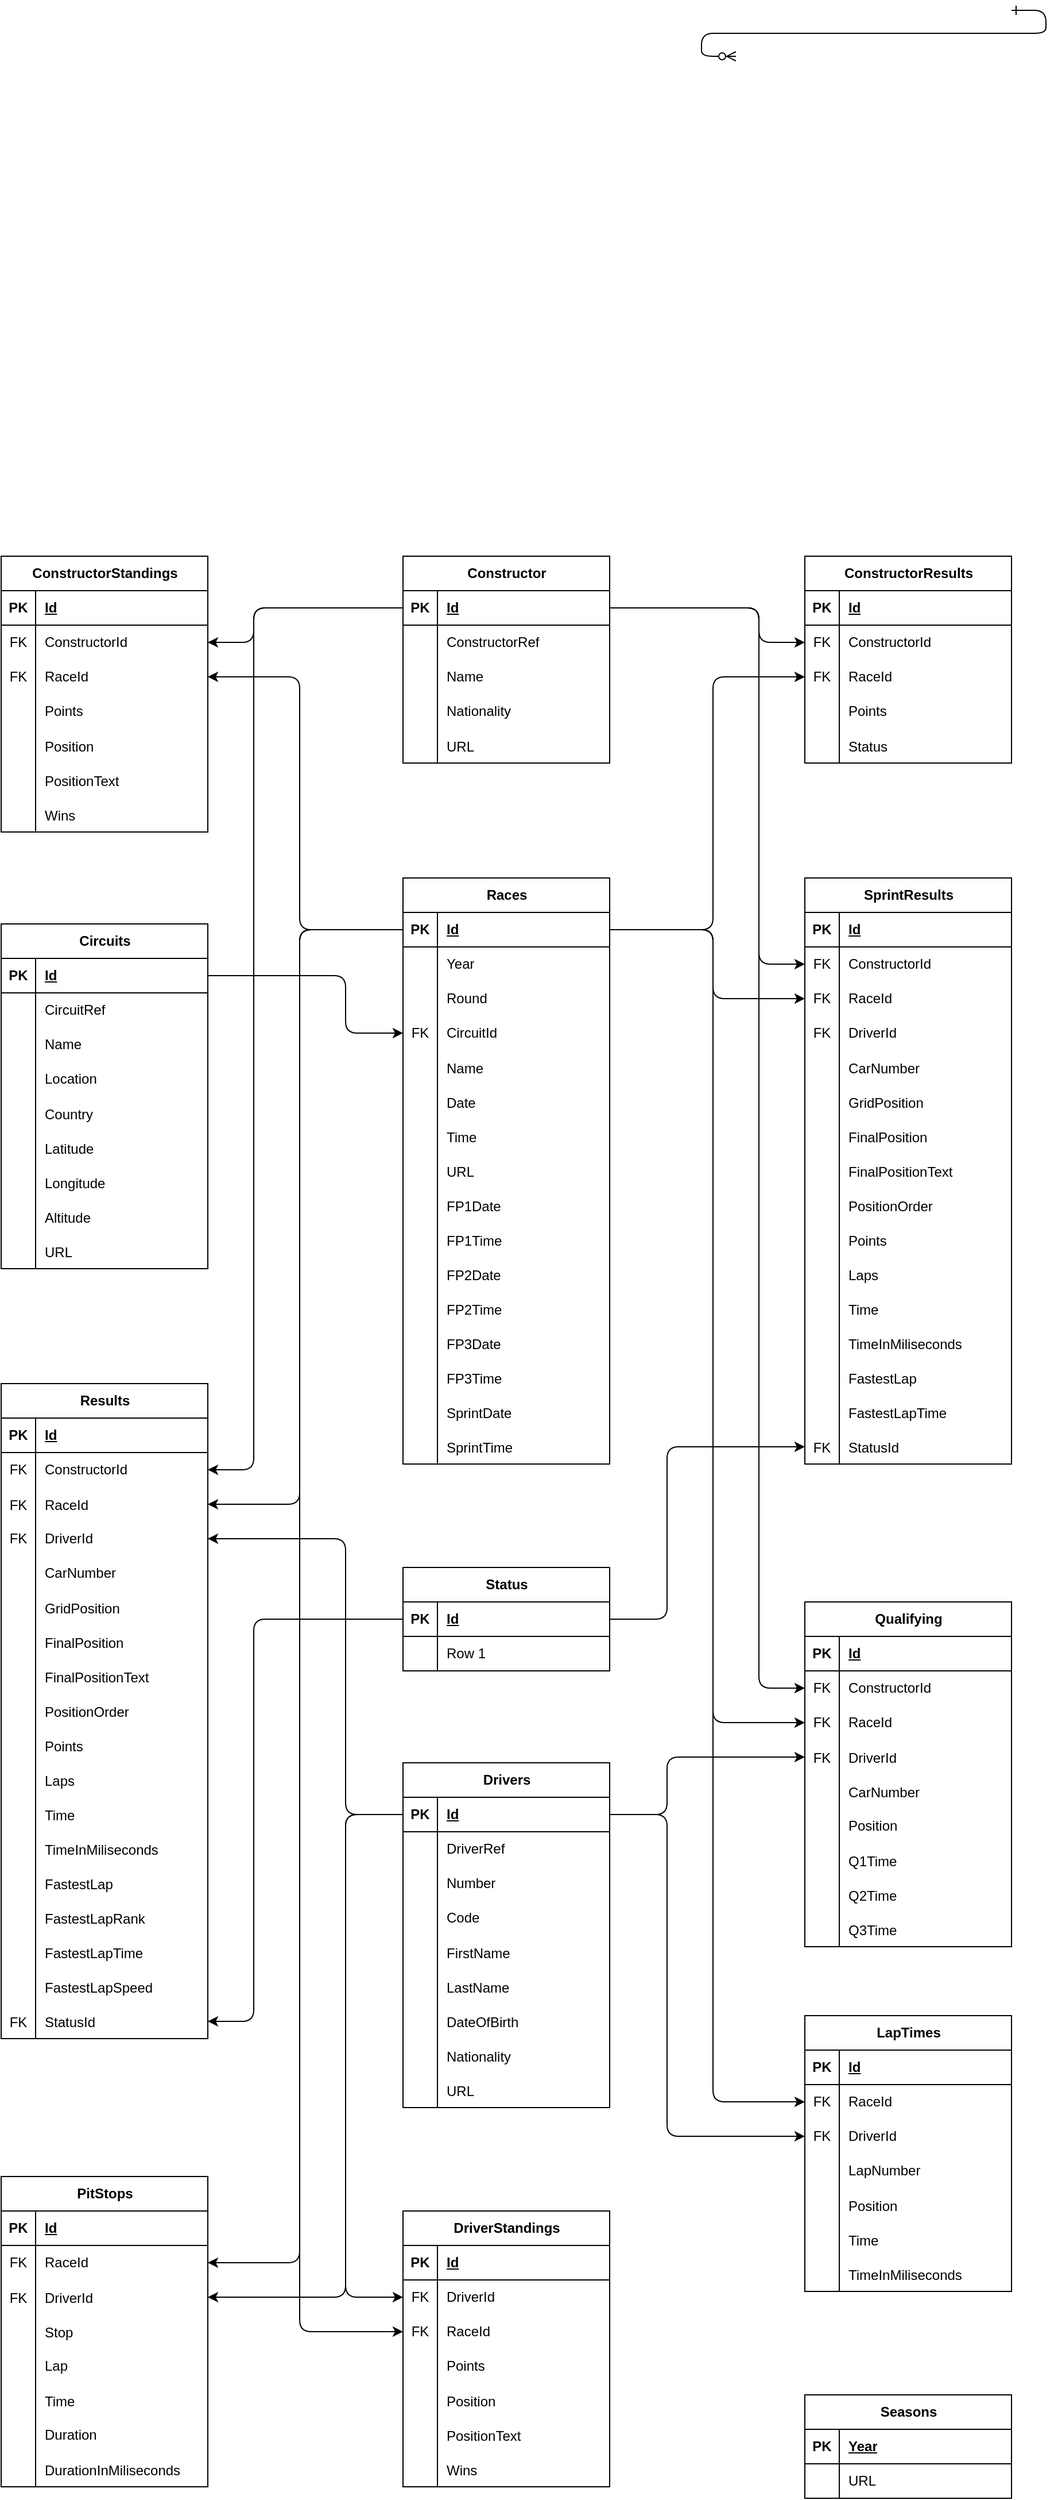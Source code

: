 <mxfile version="24.2.2" type="github">
  <diagram id="R2lEEEUBdFMjLlhIrx00" name="Page-1">
    <mxGraphModel dx="3235" dy="1550" grid="1" gridSize="10" guides="1" tooltips="1" connect="1" arrows="1" fold="1" page="1" pageScale="1" pageWidth="850" pageHeight="1100" math="0" shadow="0" extFonts="Permanent Marker^https://fonts.googleapis.com/css?family=Permanent+Marker">
      <root>
        <mxCell id="0" />
        <mxCell id="1" parent="0" />
        <mxCell id="C-vyLk0tnHw3VtMMgP7b-12" value="" style="edgeStyle=entityRelationEdgeStyle;endArrow=ERzeroToMany;startArrow=ERone;endFill=1;startFill=0;" parent="1" target="C-vyLk0tnHw3VtMMgP7b-17" edge="1">
          <mxGeometry width="100" height="100" relative="1" as="geometry">
            <mxPoint x="700" y="165" as="sourcePoint" />
            <mxPoint x="460" y="205" as="targetPoint" />
          </mxGeometry>
        </mxCell>
        <mxCell id="efhaDwqh8YGNNTzjkboy-1" value="Circuits" style="shape=table;startSize=30;container=1;collapsible=1;childLayout=tableLayout;fixedRows=1;rowLines=0;fontStyle=1;align=center;resizeLast=1;html=1;" vertex="1" parent="1">
          <mxGeometry x="-180" y="960" width="180" height="300" as="geometry" />
        </mxCell>
        <mxCell id="efhaDwqh8YGNNTzjkboy-2" value="" style="shape=tableRow;horizontal=0;startSize=0;swimlaneHead=0;swimlaneBody=0;fillColor=none;collapsible=0;dropTarget=0;points=[[0,0.5],[1,0.5]];portConstraint=eastwest;top=0;left=0;right=0;bottom=1;" vertex="1" parent="efhaDwqh8YGNNTzjkboy-1">
          <mxGeometry y="30" width="180" height="30" as="geometry" />
        </mxCell>
        <mxCell id="efhaDwqh8YGNNTzjkboy-3" value="PK" style="shape=partialRectangle;connectable=0;fillColor=none;top=0;left=0;bottom=0;right=0;fontStyle=1;overflow=hidden;whiteSpace=wrap;html=1;" vertex="1" parent="efhaDwqh8YGNNTzjkboy-2">
          <mxGeometry width="30" height="30" as="geometry">
            <mxRectangle width="30" height="30" as="alternateBounds" />
          </mxGeometry>
        </mxCell>
        <mxCell id="efhaDwqh8YGNNTzjkboy-4" value="Id" style="shape=partialRectangle;connectable=0;fillColor=none;top=0;left=0;bottom=0;right=0;align=left;spacingLeft=6;fontStyle=5;overflow=hidden;whiteSpace=wrap;html=1;" vertex="1" parent="efhaDwqh8YGNNTzjkboy-2">
          <mxGeometry x="30" width="150" height="30" as="geometry">
            <mxRectangle width="150" height="30" as="alternateBounds" />
          </mxGeometry>
        </mxCell>
        <mxCell id="efhaDwqh8YGNNTzjkboy-5" value="" style="shape=tableRow;horizontal=0;startSize=0;swimlaneHead=0;swimlaneBody=0;fillColor=none;collapsible=0;dropTarget=0;points=[[0,0.5],[1,0.5]];portConstraint=eastwest;top=0;left=0;right=0;bottom=0;" vertex="1" parent="efhaDwqh8YGNNTzjkboy-1">
          <mxGeometry y="60" width="180" height="30" as="geometry" />
        </mxCell>
        <mxCell id="efhaDwqh8YGNNTzjkboy-6" value="" style="shape=partialRectangle;connectable=0;fillColor=none;top=0;left=0;bottom=0;right=0;editable=1;overflow=hidden;whiteSpace=wrap;html=1;" vertex="1" parent="efhaDwqh8YGNNTzjkboy-5">
          <mxGeometry width="30" height="30" as="geometry">
            <mxRectangle width="30" height="30" as="alternateBounds" />
          </mxGeometry>
        </mxCell>
        <mxCell id="efhaDwqh8YGNNTzjkboy-7" value="CircuitRef" style="shape=partialRectangle;connectable=0;fillColor=none;top=0;left=0;bottom=0;right=0;align=left;spacingLeft=6;overflow=hidden;whiteSpace=wrap;html=1;" vertex="1" parent="efhaDwqh8YGNNTzjkboy-5">
          <mxGeometry x="30" width="150" height="30" as="geometry">
            <mxRectangle width="150" height="30" as="alternateBounds" />
          </mxGeometry>
        </mxCell>
        <mxCell id="efhaDwqh8YGNNTzjkboy-8" value="" style="shape=tableRow;horizontal=0;startSize=0;swimlaneHead=0;swimlaneBody=0;fillColor=none;collapsible=0;dropTarget=0;points=[[0,0.5],[1,0.5]];portConstraint=eastwest;top=0;left=0;right=0;bottom=0;" vertex="1" parent="efhaDwqh8YGNNTzjkboy-1">
          <mxGeometry y="90" width="180" height="30" as="geometry" />
        </mxCell>
        <mxCell id="efhaDwqh8YGNNTzjkboy-9" value="" style="shape=partialRectangle;connectable=0;fillColor=none;top=0;left=0;bottom=0;right=0;editable=1;overflow=hidden;whiteSpace=wrap;html=1;" vertex="1" parent="efhaDwqh8YGNNTzjkboy-8">
          <mxGeometry width="30" height="30" as="geometry">
            <mxRectangle width="30" height="30" as="alternateBounds" />
          </mxGeometry>
        </mxCell>
        <mxCell id="efhaDwqh8YGNNTzjkboy-10" value="Name" style="shape=partialRectangle;connectable=0;fillColor=none;top=0;left=0;bottom=0;right=0;align=left;spacingLeft=6;overflow=hidden;whiteSpace=wrap;html=1;" vertex="1" parent="efhaDwqh8YGNNTzjkboy-8">
          <mxGeometry x="30" width="150" height="30" as="geometry">
            <mxRectangle width="150" height="30" as="alternateBounds" />
          </mxGeometry>
        </mxCell>
        <mxCell id="efhaDwqh8YGNNTzjkboy-11" value="" style="shape=tableRow;horizontal=0;startSize=0;swimlaneHead=0;swimlaneBody=0;fillColor=none;collapsible=0;dropTarget=0;points=[[0,0.5],[1,0.5]];portConstraint=eastwest;top=0;left=0;right=0;bottom=0;" vertex="1" parent="efhaDwqh8YGNNTzjkboy-1">
          <mxGeometry y="120" width="180" height="30" as="geometry" />
        </mxCell>
        <mxCell id="efhaDwqh8YGNNTzjkboy-12" value="" style="shape=partialRectangle;connectable=0;fillColor=none;top=0;left=0;bottom=0;right=0;editable=1;overflow=hidden;whiteSpace=wrap;html=1;" vertex="1" parent="efhaDwqh8YGNNTzjkboy-11">
          <mxGeometry width="30" height="30" as="geometry">
            <mxRectangle width="30" height="30" as="alternateBounds" />
          </mxGeometry>
        </mxCell>
        <mxCell id="efhaDwqh8YGNNTzjkboy-13" value="Location" style="shape=partialRectangle;connectable=0;fillColor=none;top=0;left=0;bottom=0;right=0;align=left;spacingLeft=6;overflow=hidden;whiteSpace=wrap;html=1;" vertex="1" parent="efhaDwqh8YGNNTzjkboy-11">
          <mxGeometry x="30" width="150" height="30" as="geometry">
            <mxRectangle width="150" height="30" as="alternateBounds" />
          </mxGeometry>
        </mxCell>
        <mxCell id="efhaDwqh8YGNNTzjkboy-14" value="" style="shape=tableRow;horizontal=0;startSize=0;swimlaneHead=0;swimlaneBody=0;fillColor=none;collapsible=0;dropTarget=0;points=[[0,0.5],[1,0.5]];portConstraint=eastwest;top=0;left=0;right=0;bottom=0;" vertex="1" parent="efhaDwqh8YGNNTzjkboy-1">
          <mxGeometry y="150" width="180" height="30" as="geometry" />
        </mxCell>
        <mxCell id="efhaDwqh8YGNNTzjkboy-15" value="" style="shape=partialRectangle;connectable=0;fillColor=none;top=0;left=0;bottom=0;right=0;editable=1;overflow=hidden;" vertex="1" parent="efhaDwqh8YGNNTzjkboy-14">
          <mxGeometry width="30" height="30" as="geometry">
            <mxRectangle width="30" height="30" as="alternateBounds" />
          </mxGeometry>
        </mxCell>
        <mxCell id="efhaDwqh8YGNNTzjkboy-16" value="Country" style="shape=partialRectangle;connectable=0;fillColor=none;top=0;left=0;bottom=0;right=0;align=left;spacingLeft=6;overflow=hidden;" vertex="1" parent="efhaDwqh8YGNNTzjkboy-14">
          <mxGeometry x="30" width="150" height="30" as="geometry">
            <mxRectangle width="150" height="30" as="alternateBounds" />
          </mxGeometry>
        </mxCell>
        <mxCell id="efhaDwqh8YGNNTzjkboy-29" value="" style="shape=tableRow;horizontal=0;startSize=0;swimlaneHead=0;swimlaneBody=0;fillColor=none;collapsible=0;dropTarget=0;points=[[0,0.5],[1,0.5]];portConstraint=eastwest;top=0;left=0;right=0;bottom=0;" vertex="1" parent="efhaDwqh8YGNNTzjkboy-1">
          <mxGeometry y="180" width="180" height="30" as="geometry" />
        </mxCell>
        <mxCell id="efhaDwqh8YGNNTzjkboy-30" value="" style="shape=partialRectangle;connectable=0;fillColor=none;top=0;left=0;bottom=0;right=0;editable=1;overflow=hidden;" vertex="1" parent="efhaDwqh8YGNNTzjkboy-29">
          <mxGeometry width="30" height="30" as="geometry">
            <mxRectangle width="30" height="30" as="alternateBounds" />
          </mxGeometry>
        </mxCell>
        <mxCell id="efhaDwqh8YGNNTzjkboy-31" value="Latitude" style="shape=partialRectangle;connectable=0;fillColor=none;top=0;left=0;bottom=0;right=0;align=left;spacingLeft=6;overflow=hidden;" vertex="1" parent="efhaDwqh8YGNNTzjkboy-29">
          <mxGeometry x="30" width="150" height="30" as="geometry">
            <mxRectangle width="150" height="30" as="alternateBounds" />
          </mxGeometry>
        </mxCell>
        <mxCell id="efhaDwqh8YGNNTzjkboy-35" value="" style="shape=tableRow;horizontal=0;startSize=0;swimlaneHead=0;swimlaneBody=0;fillColor=none;collapsible=0;dropTarget=0;points=[[0,0.5],[1,0.5]];portConstraint=eastwest;top=0;left=0;right=0;bottom=0;" vertex="1" parent="efhaDwqh8YGNNTzjkboy-1">
          <mxGeometry y="210" width="180" height="30" as="geometry" />
        </mxCell>
        <mxCell id="efhaDwqh8YGNNTzjkboy-36" value="" style="shape=partialRectangle;connectable=0;fillColor=none;top=0;left=0;bottom=0;right=0;editable=1;overflow=hidden;" vertex="1" parent="efhaDwqh8YGNNTzjkboy-35">
          <mxGeometry width="30" height="30" as="geometry">
            <mxRectangle width="30" height="30" as="alternateBounds" />
          </mxGeometry>
        </mxCell>
        <mxCell id="efhaDwqh8YGNNTzjkboy-37" value="Longitude" style="shape=partialRectangle;connectable=0;fillColor=none;top=0;left=0;bottom=0;right=0;align=left;spacingLeft=6;overflow=hidden;" vertex="1" parent="efhaDwqh8YGNNTzjkboy-35">
          <mxGeometry x="30" width="150" height="30" as="geometry">
            <mxRectangle width="150" height="30" as="alternateBounds" />
          </mxGeometry>
        </mxCell>
        <mxCell id="efhaDwqh8YGNNTzjkboy-38" value="" style="shape=tableRow;horizontal=0;startSize=0;swimlaneHead=0;swimlaneBody=0;fillColor=none;collapsible=0;dropTarget=0;points=[[0,0.5],[1,0.5]];portConstraint=eastwest;top=0;left=0;right=0;bottom=0;" vertex="1" parent="efhaDwqh8YGNNTzjkboy-1">
          <mxGeometry y="240" width="180" height="30" as="geometry" />
        </mxCell>
        <mxCell id="efhaDwqh8YGNNTzjkboy-39" value="" style="shape=partialRectangle;connectable=0;fillColor=none;top=0;left=0;bottom=0;right=0;editable=1;overflow=hidden;" vertex="1" parent="efhaDwqh8YGNNTzjkboy-38">
          <mxGeometry width="30" height="30" as="geometry">
            <mxRectangle width="30" height="30" as="alternateBounds" />
          </mxGeometry>
        </mxCell>
        <mxCell id="efhaDwqh8YGNNTzjkboy-40" value="Altitude" style="shape=partialRectangle;connectable=0;fillColor=none;top=0;left=0;bottom=0;right=0;align=left;spacingLeft=6;overflow=hidden;" vertex="1" parent="efhaDwqh8YGNNTzjkboy-38">
          <mxGeometry x="30" width="150" height="30" as="geometry">
            <mxRectangle width="150" height="30" as="alternateBounds" />
          </mxGeometry>
        </mxCell>
        <mxCell id="efhaDwqh8YGNNTzjkboy-32" value="" style="shape=tableRow;horizontal=0;startSize=0;swimlaneHead=0;swimlaneBody=0;fillColor=none;collapsible=0;dropTarget=0;points=[[0,0.5],[1,0.5]];portConstraint=eastwest;top=0;left=0;right=0;bottom=0;" vertex="1" parent="efhaDwqh8YGNNTzjkboy-1">
          <mxGeometry y="270" width="180" height="30" as="geometry" />
        </mxCell>
        <mxCell id="efhaDwqh8YGNNTzjkboy-33" value="" style="shape=partialRectangle;connectable=0;fillColor=none;top=0;left=0;bottom=0;right=0;editable=1;overflow=hidden;" vertex="1" parent="efhaDwqh8YGNNTzjkboy-32">
          <mxGeometry width="30" height="30" as="geometry">
            <mxRectangle width="30" height="30" as="alternateBounds" />
          </mxGeometry>
        </mxCell>
        <mxCell id="efhaDwqh8YGNNTzjkboy-34" value="URL" style="shape=partialRectangle;connectable=0;fillColor=none;top=0;left=0;bottom=0;right=0;align=left;spacingLeft=6;overflow=hidden;" vertex="1" parent="efhaDwqh8YGNNTzjkboy-32">
          <mxGeometry x="30" width="150" height="30" as="geometry">
            <mxRectangle width="150" height="30" as="alternateBounds" />
          </mxGeometry>
        </mxCell>
        <mxCell id="efhaDwqh8YGNNTzjkboy-17" value="" style="shape=tableRow;horizontal=0;startSize=0;swimlaneHead=0;swimlaneBody=0;fillColor=none;collapsible=0;dropTarget=0;points=[[0,0.5],[1,0.5]];portConstraint=eastwest;top=0;left=0;right=0;bottom=0;" vertex="1" parent="1">
          <mxGeometry x="80" y="280" width="180" height="30" as="geometry" />
        </mxCell>
        <mxCell id="efhaDwqh8YGNNTzjkboy-18" value="" style="shape=partialRectangle;connectable=0;fillColor=none;top=0;left=0;bottom=0;right=0;editable=1;overflow=hidden;" vertex="1" parent="efhaDwqh8YGNNTzjkboy-17">
          <mxGeometry width="30" height="30" as="geometry">
            <mxRectangle width="30" height="30" as="alternateBounds" />
          </mxGeometry>
        </mxCell>
        <mxCell id="efhaDwqh8YGNNTzjkboy-20" value="" style="shape=tableRow;horizontal=0;startSize=0;swimlaneHead=0;swimlaneBody=0;fillColor=none;collapsible=0;dropTarget=0;points=[[0,0.5],[1,0.5]];portConstraint=eastwest;top=0;left=0;right=0;bottom=0;" vertex="1" parent="1">
          <mxGeometry x="90" y="290" width="180" height="30" as="geometry" />
        </mxCell>
        <mxCell id="efhaDwqh8YGNNTzjkboy-21" value="" style="shape=partialRectangle;connectable=0;fillColor=none;top=0;left=0;bottom=0;right=0;editable=1;overflow=hidden;" vertex="1" parent="efhaDwqh8YGNNTzjkboy-20">
          <mxGeometry width="30" height="30" as="geometry">
            <mxRectangle width="30" height="30" as="alternateBounds" />
          </mxGeometry>
        </mxCell>
        <mxCell id="efhaDwqh8YGNNTzjkboy-23" value="" style="shape=tableRow;horizontal=0;startSize=0;swimlaneHead=0;swimlaneBody=0;fillColor=none;collapsible=0;dropTarget=0;points=[[0,0.5],[1,0.5]];portConstraint=eastwest;top=0;left=0;right=0;bottom=0;" vertex="1" parent="1">
          <mxGeometry x="100" y="300" width="180" height="30" as="geometry" />
        </mxCell>
        <mxCell id="efhaDwqh8YGNNTzjkboy-24" value="" style="shape=partialRectangle;connectable=0;fillColor=none;top=0;left=0;bottom=0;right=0;editable=1;overflow=hidden;" vertex="1" parent="efhaDwqh8YGNNTzjkboy-23">
          <mxGeometry width="30" height="30" as="geometry">
            <mxRectangle width="30" height="30" as="alternateBounds" />
          </mxGeometry>
        </mxCell>
        <mxCell id="efhaDwqh8YGNNTzjkboy-26" value="" style="shape=tableRow;horizontal=0;startSize=0;swimlaneHead=0;swimlaneBody=0;fillColor=none;collapsible=0;dropTarget=0;points=[[0,0.5],[1,0.5]];portConstraint=eastwest;top=0;left=0;right=0;bottom=0;" vertex="1" parent="1">
          <mxGeometry x="185" y="290" width="180" height="30" as="geometry" />
        </mxCell>
        <mxCell id="efhaDwqh8YGNNTzjkboy-27" value="" style="shape=partialRectangle;connectable=0;fillColor=none;top=0;left=0;bottom=0;right=0;editable=1;overflow=hidden;" vertex="1" parent="efhaDwqh8YGNNTzjkboy-26">
          <mxGeometry width="30" height="30" as="geometry">
            <mxRectangle width="30" height="30" as="alternateBounds" />
          </mxGeometry>
        </mxCell>
        <mxCell id="efhaDwqh8YGNNTzjkboy-41" value="ConstructorResults" style="shape=table;startSize=30;container=1;collapsible=1;childLayout=tableLayout;fixedRows=1;rowLines=0;fontStyle=1;align=center;resizeLast=1;html=1;" vertex="1" parent="1">
          <mxGeometry x="520" y="640" width="180" height="180" as="geometry" />
        </mxCell>
        <mxCell id="efhaDwqh8YGNNTzjkboy-42" value="" style="shape=tableRow;horizontal=0;startSize=0;swimlaneHead=0;swimlaneBody=0;fillColor=none;collapsible=0;dropTarget=0;points=[[0,0.5],[1,0.5]];portConstraint=eastwest;top=0;left=0;right=0;bottom=1;" vertex="1" parent="efhaDwqh8YGNNTzjkboy-41">
          <mxGeometry y="30" width="180" height="30" as="geometry" />
        </mxCell>
        <mxCell id="efhaDwqh8YGNNTzjkboy-43" value="PK" style="shape=partialRectangle;connectable=0;fillColor=none;top=0;left=0;bottom=0;right=0;fontStyle=1;overflow=hidden;whiteSpace=wrap;html=1;" vertex="1" parent="efhaDwqh8YGNNTzjkboy-42">
          <mxGeometry width="30" height="30" as="geometry">
            <mxRectangle width="30" height="30" as="alternateBounds" />
          </mxGeometry>
        </mxCell>
        <mxCell id="efhaDwqh8YGNNTzjkboy-44" value="Id" style="shape=partialRectangle;connectable=0;fillColor=none;top=0;left=0;bottom=0;right=0;align=left;spacingLeft=6;fontStyle=5;overflow=hidden;whiteSpace=wrap;html=1;" vertex="1" parent="efhaDwqh8YGNNTzjkboy-42">
          <mxGeometry x="30" width="150" height="30" as="geometry">
            <mxRectangle width="150" height="30" as="alternateBounds" />
          </mxGeometry>
        </mxCell>
        <mxCell id="efhaDwqh8YGNNTzjkboy-48" value="" style="shape=tableRow;horizontal=0;startSize=0;swimlaneHead=0;swimlaneBody=0;fillColor=none;collapsible=0;dropTarget=0;points=[[0,0.5],[1,0.5]];portConstraint=eastwest;top=0;left=0;right=0;bottom=0;" vertex="1" parent="efhaDwqh8YGNNTzjkboy-41">
          <mxGeometry y="60" width="180" height="30" as="geometry" />
        </mxCell>
        <mxCell id="efhaDwqh8YGNNTzjkboy-49" value="FK" style="shape=partialRectangle;connectable=0;fillColor=none;top=0;left=0;bottom=0;right=0;editable=1;overflow=hidden;whiteSpace=wrap;html=1;" vertex="1" parent="efhaDwqh8YGNNTzjkboy-48">
          <mxGeometry width="30" height="30" as="geometry">
            <mxRectangle width="30" height="30" as="alternateBounds" />
          </mxGeometry>
        </mxCell>
        <mxCell id="efhaDwqh8YGNNTzjkboy-50" value="ConstructorId" style="shape=partialRectangle;connectable=0;fillColor=none;top=0;left=0;bottom=0;right=0;align=left;spacingLeft=6;overflow=hidden;whiteSpace=wrap;html=1;" vertex="1" parent="efhaDwqh8YGNNTzjkboy-48">
          <mxGeometry x="30" width="150" height="30" as="geometry">
            <mxRectangle width="150" height="30" as="alternateBounds" />
          </mxGeometry>
        </mxCell>
        <mxCell id="efhaDwqh8YGNNTzjkboy-45" value="" style="shape=tableRow;horizontal=0;startSize=0;swimlaneHead=0;swimlaneBody=0;fillColor=none;collapsible=0;dropTarget=0;points=[[0,0.5],[1,0.5]];portConstraint=eastwest;top=0;left=0;right=0;bottom=0;" vertex="1" parent="efhaDwqh8YGNNTzjkboy-41">
          <mxGeometry y="90" width="180" height="30" as="geometry" />
        </mxCell>
        <mxCell id="efhaDwqh8YGNNTzjkboy-46" value="FK" style="shape=partialRectangle;connectable=0;fillColor=none;top=0;left=0;bottom=0;right=0;editable=1;overflow=hidden;whiteSpace=wrap;html=1;" vertex="1" parent="efhaDwqh8YGNNTzjkboy-45">
          <mxGeometry width="30" height="30" as="geometry">
            <mxRectangle width="30" height="30" as="alternateBounds" />
          </mxGeometry>
        </mxCell>
        <mxCell id="efhaDwqh8YGNNTzjkboy-47" value="RaceId" style="shape=partialRectangle;connectable=0;fillColor=none;top=0;left=0;bottom=0;right=0;align=left;spacingLeft=6;overflow=hidden;whiteSpace=wrap;html=1;" vertex="1" parent="efhaDwqh8YGNNTzjkboy-45">
          <mxGeometry x="30" width="150" height="30" as="geometry">
            <mxRectangle width="150" height="30" as="alternateBounds" />
          </mxGeometry>
        </mxCell>
        <mxCell id="efhaDwqh8YGNNTzjkboy-51" value="" style="shape=tableRow;horizontal=0;startSize=0;swimlaneHead=0;swimlaneBody=0;fillColor=none;collapsible=0;dropTarget=0;points=[[0,0.5],[1,0.5]];portConstraint=eastwest;top=0;left=0;right=0;bottom=0;" vertex="1" parent="efhaDwqh8YGNNTzjkboy-41">
          <mxGeometry y="120" width="180" height="30" as="geometry" />
        </mxCell>
        <mxCell id="efhaDwqh8YGNNTzjkboy-52" value="" style="shape=partialRectangle;connectable=0;fillColor=none;top=0;left=0;bottom=0;right=0;editable=1;overflow=hidden;whiteSpace=wrap;html=1;" vertex="1" parent="efhaDwqh8YGNNTzjkboy-51">
          <mxGeometry width="30" height="30" as="geometry">
            <mxRectangle width="30" height="30" as="alternateBounds" />
          </mxGeometry>
        </mxCell>
        <mxCell id="efhaDwqh8YGNNTzjkboy-53" value="Points" style="shape=partialRectangle;connectable=0;fillColor=none;top=0;left=0;bottom=0;right=0;align=left;spacingLeft=6;overflow=hidden;whiteSpace=wrap;html=1;" vertex="1" parent="efhaDwqh8YGNNTzjkboy-51">
          <mxGeometry x="30" width="150" height="30" as="geometry">
            <mxRectangle width="150" height="30" as="alternateBounds" />
          </mxGeometry>
        </mxCell>
        <mxCell id="efhaDwqh8YGNNTzjkboy-54" value="" style="shape=tableRow;horizontal=0;startSize=0;swimlaneHead=0;swimlaneBody=0;fillColor=none;collapsible=0;dropTarget=0;points=[[0,0.5],[1,0.5]];portConstraint=eastwest;top=0;left=0;right=0;bottom=0;" vertex="1" parent="efhaDwqh8YGNNTzjkboy-41">
          <mxGeometry y="150" width="180" height="30" as="geometry" />
        </mxCell>
        <mxCell id="efhaDwqh8YGNNTzjkboy-55" value="" style="shape=partialRectangle;connectable=0;fillColor=none;top=0;left=0;bottom=0;right=0;editable=1;overflow=hidden;" vertex="1" parent="efhaDwqh8YGNNTzjkboy-54">
          <mxGeometry width="30" height="30" as="geometry">
            <mxRectangle width="30" height="30" as="alternateBounds" />
          </mxGeometry>
        </mxCell>
        <mxCell id="efhaDwqh8YGNNTzjkboy-56" value="Status" style="shape=partialRectangle;connectable=0;fillColor=none;top=0;left=0;bottom=0;right=0;align=left;spacingLeft=6;overflow=hidden;" vertex="1" parent="efhaDwqh8YGNNTzjkboy-54">
          <mxGeometry x="30" width="150" height="30" as="geometry">
            <mxRectangle width="150" height="30" as="alternateBounds" />
          </mxGeometry>
        </mxCell>
        <mxCell id="efhaDwqh8YGNNTzjkboy-57" value="ConstructorStandings" style="shape=table;startSize=30;container=1;collapsible=1;childLayout=tableLayout;fixedRows=1;rowLines=0;fontStyle=1;align=center;resizeLast=1;html=1;" vertex="1" parent="1">
          <mxGeometry x="-180" y="640" width="180" height="240" as="geometry" />
        </mxCell>
        <mxCell id="efhaDwqh8YGNNTzjkboy-58" value="" style="shape=tableRow;horizontal=0;startSize=0;swimlaneHead=0;swimlaneBody=0;fillColor=none;collapsible=0;dropTarget=0;points=[[0,0.5],[1,0.5]];portConstraint=eastwest;top=0;left=0;right=0;bottom=1;" vertex="1" parent="efhaDwqh8YGNNTzjkboy-57">
          <mxGeometry y="30" width="180" height="30" as="geometry" />
        </mxCell>
        <mxCell id="efhaDwqh8YGNNTzjkboy-59" value="PK" style="shape=partialRectangle;connectable=0;fillColor=none;top=0;left=0;bottom=0;right=0;fontStyle=1;overflow=hidden;whiteSpace=wrap;html=1;" vertex="1" parent="efhaDwqh8YGNNTzjkboy-58">
          <mxGeometry width="30" height="30" as="geometry">
            <mxRectangle width="30" height="30" as="alternateBounds" />
          </mxGeometry>
        </mxCell>
        <mxCell id="efhaDwqh8YGNNTzjkboy-60" value="Id" style="shape=partialRectangle;connectable=0;fillColor=none;top=0;left=0;bottom=0;right=0;align=left;spacingLeft=6;fontStyle=5;overflow=hidden;whiteSpace=wrap;html=1;" vertex="1" parent="efhaDwqh8YGNNTzjkboy-58">
          <mxGeometry x="30" width="150" height="30" as="geometry">
            <mxRectangle width="150" height="30" as="alternateBounds" />
          </mxGeometry>
        </mxCell>
        <mxCell id="efhaDwqh8YGNNTzjkboy-64" value="" style="shape=tableRow;horizontal=0;startSize=0;swimlaneHead=0;swimlaneBody=0;fillColor=none;collapsible=0;dropTarget=0;points=[[0,0.5],[1,0.5]];portConstraint=eastwest;top=0;left=0;right=0;bottom=0;" vertex="1" parent="efhaDwqh8YGNNTzjkboy-57">
          <mxGeometry y="60" width="180" height="30" as="geometry" />
        </mxCell>
        <mxCell id="efhaDwqh8YGNNTzjkboy-65" value="FK" style="shape=partialRectangle;connectable=0;fillColor=none;top=0;left=0;bottom=0;right=0;editable=1;overflow=hidden;whiteSpace=wrap;html=1;" vertex="1" parent="efhaDwqh8YGNNTzjkboy-64">
          <mxGeometry width="30" height="30" as="geometry">
            <mxRectangle width="30" height="30" as="alternateBounds" />
          </mxGeometry>
        </mxCell>
        <mxCell id="efhaDwqh8YGNNTzjkboy-66" value="ConstructorId" style="shape=partialRectangle;connectable=0;fillColor=none;top=0;left=0;bottom=0;right=0;align=left;spacingLeft=6;overflow=hidden;whiteSpace=wrap;html=1;" vertex="1" parent="efhaDwqh8YGNNTzjkboy-64">
          <mxGeometry x="30" width="150" height="30" as="geometry">
            <mxRectangle width="150" height="30" as="alternateBounds" />
          </mxGeometry>
        </mxCell>
        <mxCell id="efhaDwqh8YGNNTzjkboy-61" value="" style="shape=tableRow;horizontal=0;startSize=0;swimlaneHead=0;swimlaneBody=0;fillColor=none;collapsible=0;dropTarget=0;points=[[0,0.5],[1,0.5]];portConstraint=eastwest;top=0;left=0;right=0;bottom=0;" vertex="1" parent="efhaDwqh8YGNNTzjkboy-57">
          <mxGeometry y="90" width="180" height="30" as="geometry" />
        </mxCell>
        <mxCell id="efhaDwqh8YGNNTzjkboy-62" value="FK" style="shape=partialRectangle;connectable=0;fillColor=none;top=0;left=0;bottom=0;right=0;editable=1;overflow=hidden;whiteSpace=wrap;html=1;" vertex="1" parent="efhaDwqh8YGNNTzjkboy-61">
          <mxGeometry width="30" height="30" as="geometry">
            <mxRectangle width="30" height="30" as="alternateBounds" />
          </mxGeometry>
        </mxCell>
        <mxCell id="efhaDwqh8YGNNTzjkboy-63" value="RaceId" style="shape=partialRectangle;connectable=0;fillColor=none;top=0;left=0;bottom=0;right=0;align=left;spacingLeft=6;overflow=hidden;whiteSpace=wrap;html=1;" vertex="1" parent="efhaDwqh8YGNNTzjkboy-61">
          <mxGeometry x="30" width="150" height="30" as="geometry">
            <mxRectangle width="150" height="30" as="alternateBounds" />
          </mxGeometry>
        </mxCell>
        <mxCell id="efhaDwqh8YGNNTzjkboy-67" value="" style="shape=tableRow;horizontal=0;startSize=0;swimlaneHead=0;swimlaneBody=0;fillColor=none;collapsible=0;dropTarget=0;points=[[0,0.5],[1,0.5]];portConstraint=eastwest;top=0;left=0;right=0;bottom=0;" vertex="1" parent="efhaDwqh8YGNNTzjkboy-57">
          <mxGeometry y="120" width="180" height="30" as="geometry" />
        </mxCell>
        <mxCell id="efhaDwqh8YGNNTzjkboy-68" value="" style="shape=partialRectangle;connectable=0;fillColor=none;top=0;left=0;bottom=0;right=0;editable=1;overflow=hidden;whiteSpace=wrap;html=1;" vertex="1" parent="efhaDwqh8YGNNTzjkboy-67">
          <mxGeometry width="30" height="30" as="geometry">
            <mxRectangle width="30" height="30" as="alternateBounds" />
          </mxGeometry>
        </mxCell>
        <mxCell id="efhaDwqh8YGNNTzjkboy-69" value="Points" style="shape=partialRectangle;connectable=0;fillColor=none;top=0;left=0;bottom=0;right=0;align=left;spacingLeft=6;overflow=hidden;whiteSpace=wrap;html=1;" vertex="1" parent="efhaDwqh8YGNNTzjkboy-67">
          <mxGeometry x="30" width="150" height="30" as="geometry">
            <mxRectangle width="150" height="30" as="alternateBounds" />
          </mxGeometry>
        </mxCell>
        <mxCell id="efhaDwqh8YGNNTzjkboy-70" value="" style="shape=tableRow;horizontal=0;startSize=0;swimlaneHead=0;swimlaneBody=0;fillColor=none;collapsible=0;dropTarget=0;points=[[0,0.5],[1,0.5]];portConstraint=eastwest;top=0;left=0;right=0;bottom=0;" vertex="1" parent="efhaDwqh8YGNNTzjkboy-57">
          <mxGeometry y="150" width="180" height="30" as="geometry" />
        </mxCell>
        <mxCell id="efhaDwqh8YGNNTzjkboy-71" value="" style="shape=partialRectangle;connectable=0;fillColor=none;top=0;left=0;bottom=0;right=0;editable=1;overflow=hidden;" vertex="1" parent="efhaDwqh8YGNNTzjkboy-70">
          <mxGeometry width="30" height="30" as="geometry">
            <mxRectangle width="30" height="30" as="alternateBounds" />
          </mxGeometry>
        </mxCell>
        <mxCell id="efhaDwqh8YGNNTzjkboy-72" value="Position" style="shape=partialRectangle;connectable=0;fillColor=none;top=0;left=0;bottom=0;right=0;align=left;spacingLeft=6;overflow=hidden;" vertex="1" parent="efhaDwqh8YGNNTzjkboy-70">
          <mxGeometry x="30" width="150" height="30" as="geometry">
            <mxRectangle width="150" height="30" as="alternateBounds" />
          </mxGeometry>
        </mxCell>
        <mxCell id="efhaDwqh8YGNNTzjkboy-76" value="" style="shape=tableRow;horizontal=0;startSize=0;swimlaneHead=0;swimlaneBody=0;fillColor=none;collapsible=0;dropTarget=0;points=[[0,0.5],[1,0.5]];portConstraint=eastwest;top=0;left=0;right=0;bottom=0;" vertex="1" parent="efhaDwqh8YGNNTzjkboy-57">
          <mxGeometry y="180" width="180" height="30" as="geometry" />
        </mxCell>
        <mxCell id="efhaDwqh8YGNNTzjkboy-77" value="" style="shape=partialRectangle;connectable=0;fillColor=none;top=0;left=0;bottom=0;right=0;editable=1;overflow=hidden;" vertex="1" parent="efhaDwqh8YGNNTzjkboy-76">
          <mxGeometry width="30" height="30" as="geometry">
            <mxRectangle width="30" height="30" as="alternateBounds" />
          </mxGeometry>
        </mxCell>
        <mxCell id="efhaDwqh8YGNNTzjkboy-78" value="PositionText" style="shape=partialRectangle;connectable=0;fillColor=none;top=0;left=0;bottom=0;right=0;align=left;spacingLeft=6;overflow=hidden;" vertex="1" parent="efhaDwqh8YGNNTzjkboy-76">
          <mxGeometry x="30" width="150" height="30" as="geometry">
            <mxRectangle width="150" height="30" as="alternateBounds" />
          </mxGeometry>
        </mxCell>
        <mxCell id="efhaDwqh8YGNNTzjkboy-73" value="" style="shape=tableRow;horizontal=0;startSize=0;swimlaneHead=0;swimlaneBody=0;fillColor=none;collapsible=0;dropTarget=0;points=[[0,0.5],[1,0.5]];portConstraint=eastwest;top=0;left=0;right=0;bottom=0;" vertex="1" parent="efhaDwqh8YGNNTzjkboy-57">
          <mxGeometry y="210" width="180" height="30" as="geometry" />
        </mxCell>
        <mxCell id="efhaDwqh8YGNNTzjkboy-74" value="" style="shape=partialRectangle;connectable=0;fillColor=none;top=0;left=0;bottom=0;right=0;editable=1;overflow=hidden;" vertex="1" parent="efhaDwqh8YGNNTzjkboy-73">
          <mxGeometry width="30" height="30" as="geometry">
            <mxRectangle width="30" height="30" as="alternateBounds" />
          </mxGeometry>
        </mxCell>
        <mxCell id="efhaDwqh8YGNNTzjkboy-75" value="Wins" style="shape=partialRectangle;connectable=0;fillColor=none;top=0;left=0;bottom=0;right=0;align=left;spacingLeft=6;overflow=hidden;" vertex="1" parent="efhaDwqh8YGNNTzjkboy-73">
          <mxGeometry x="30" width="150" height="30" as="geometry">
            <mxRectangle width="150" height="30" as="alternateBounds" />
          </mxGeometry>
        </mxCell>
        <mxCell id="efhaDwqh8YGNNTzjkboy-79" value="Constructor" style="shape=table;startSize=30;container=1;collapsible=1;childLayout=tableLayout;fixedRows=1;rowLines=0;fontStyle=1;align=center;resizeLast=1;html=1;" vertex="1" parent="1">
          <mxGeometry x="170" y="640" width="180" height="180" as="geometry" />
        </mxCell>
        <mxCell id="efhaDwqh8YGNNTzjkboy-80" value="" style="shape=tableRow;horizontal=0;startSize=0;swimlaneHead=0;swimlaneBody=0;fillColor=none;collapsible=0;dropTarget=0;points=[[0,0.5],[1,0.5]];portConstraint=eastwest;top=0;left=0;right=0;bottom=1;" vertex="1" parent="efhaDwqh8YGNNTzjkboy-79">
          <mxGeometry y="30" width="180" height="30" as="geometry" />
        </mxCell>
        <mxCell id="efhaDwqh8YGNNTzjkboy-81" value="PK" style="shape=partialRectangle;connectable=0;fillColor=none;top=0;left=0;bottom=0;right=0;fontStyle=1;overflow=hidden;whiteSpace=wrap;html=1;" vertex="1" parent="efhaDwqh8YGNNTzjkboy-80">
          <mxGeometry width="30" height="30" as="geometry">
            <mxRectangle width="30" height="30" as="alternateBounds" />
          </mxGeometry>
        </mxCell>
        <mxCell id="efhaDwqh8YGNNTzjkboy-82" value="Id" style="shape=partialRectangle;connectable=0;fillColor=none;top=0;left=0;bottom=0;right=0;align=left;spacingLeft=6;fontStyle=5;overflow=hidden;whiteSpace=wrap;html=1;" vertex="1" parent="efhaDwqh8YGNNTzjkboy-80">
          <mxGeometry x="30" width="150" height="30" as="geometry">
            <mxRectangle width="150" height="30" as="alternateBounds" />
          </mxGeometry>
        </mxCell>
        <mxCell id="efhaDwqh8YGNNTzjkboy-83" value="" style="shape=tableRow;horizontal=0;startSize=0;swimlaneHead=0;swimlaneBody=0;fillColor=none;collapsible=0;dropTarget=0;points=[[0,0.5],[1,0.5]];portConstraint=eastwest;top=0;left=0;right=0;bottom=0;" vertex="1" parent="efhaDwqh8YGNNTzjkboy-79">
          <mxGeometry y="60" width="180" height="30" as="geometry" />
        </mxCell>
        <mxCell id="efhaDwqh8YGNNTzjkboy-84" value="" style="shape=partialRectangle;connectable=0;fillColor=none;top=0;left=0;bottom=0;right=0;editable=1;overflow=hidden;whiteSpace=wrap;html=1;" vertex="1" parent="efhaDwqh8YGNNTzjkboy-83">
          <mxGeometry width="30" height="30" as="geometry">
            <mxRectangle width="30" height="30" as="alternateBounds" />
          </mxGeometry>
        </mxCell>
        <mxCell id="efhaDwqh8YGNNTzjkboy-85" value="ConstructorRef" style="shape=partialRectangle;connectable=0;fillColor=none;top=0;left=0;bottom=0;right=0;align=left;spacingLeft=6;overflow=hidden;whiteSpace=wrap;html=1;" vertex="1" parent="efhaDwqh8YGNNTzjkboy-83">
          <mxGeometry x="30" width="150" height="30" as="geometry">
            <mxRectangle width="150" height="30" as="alternateBounds" />
          </mxGeometry>
        </mxCell>
        <mxCell id="efhaDwqh8YGNNTzjkboy-86" value="" style="shape=tableRow;horizontal=0;startSize=0;swimlaneHead=0;swimlaneBody=0;fillColor=none;collapsible=0;dropTarget=0;points=[[0,0.5],[1,0.5]];portConstraint=eastwest;top=0;left=0;right=0;bottom=0;" vertex="1" parent="efhaDwqh8YGNNTzjkboy-79">
          <mxGeometry y="90" width="180" height="30" as="geometry" />
        </mxCell>
        <mxCell id="efhaDwqh8YGNNTzjkboy-87" value="" style="shape=partialRectangle;connectable=0;fillColor=none;top=0;left=0;bottom=0;right=0;editable=1;overflow=hidden;whiteSpace=wrap;html=1;" vertex="1" parent="efhaDwqh8YGNNTzjkboy-86">
          <mxGeometry width="30" height="30" as="geometry">
            <mxRectangle width="30" height="30" as="alternateBounds" />
          </mxGeometry>
        </mxCell>
        <mxCell id="efhaDwqh8YGNNTzjkboy-88" value="Name" style="shape=partialRectangle;connectable=0;fillColor=none;top=0;left=0;bottom=0;right=0;align=left;spacingLeft=6;overflow=hidden;whiteSpace=wrap;html=1;" vertex="1" parent="efhaDwqh8YGNNTzjkboy-86">
          <mxGeometry x="30" width="150" height="30" as="geometry">
            <mxRectangle width="150" height="30" as="alternateBounds" />
          </mxGeometry>
        </mxCell>
        <mxCell id="efhaDwqh8YGNNTzjkboy-89" value="" style="shape=tableRow;horizontal=0;startSize=0;swimlaneHead=0;swimlaneBody=0;fillColor=none;collapsible=0;dropTarget=0;points=[[0,0.5],[1,0.5]];portConstraint=eastwest;top=0;left=0;right=0;bottom=0;" vertex="1" parent="efhaDwqh8YGNNTzjkboy-79">
          <mxGeometry y="120" width="180" height="30" as="geometry" />
        </mxCell>
        <mxCell id="efhaDwqh8YGNNTzjkboy-90" value="" style="shape=partialRectangle;connectable=0;fillColor=none;top=0;left=0;bottom=0;right=0;editable=1;overflow=hidden;whiteSpace=wrap;html=1;" vertex="1" parent="efhaDwqh8YGNNTzjkboy-89">
          <mxGeometry width="30" height="30" as="geometry">
            <mxRectangle width="30" height="30" as="alternateBounds" />
          </mxGeometry>
        </mxCell>
        <mxCell id="efhaDwqh8YGNNTzjkboy-91" value="Nationality" style="shape=partialRectangle;connectable=0;fillColor=none;top=0;left=0;bottom=0;right=0;align=left;spacingLeft=6;overflow=hidden;whiteSpace=wrap;html=1;" vertex="1" parent="efhaDwqh8YGNNTzjkboy-89">
          <mxGeometry x="30" width="150" height="30" as="geometry">
            <mxRectangle width="150" height="30" as="alternateBounds" />
          </mxGeometry>
        </mxCell>
        <mxCell id="efhaDwqh8YGNNTzjkboy-92" value="" style="shape=tableRow;horizontal=0;startSize=0;swimlaneHead=0;swimlaneBody=0;fillColor=none;collapsible=0;dropTarget=0;points=[[0,0.5],[1,0.5]];portConstraint=eastwest;top=0;left=0;right=0;bottom=0;" vertex="1" parent="efhaDwqh8YGNNTzjkboy-79">
          <mxGeometry y="150" width="180" height="30" as="geometry" />
        </mxCell>
        <mxCell id="efhaDwqh8YGNNTzjkboy-93" value="" style="shape=partialRectangle;connectable=0;fillColor=none;top=0;left=0;bottom=0;right=0;editable=1;overflow=hidden;" vertex="1" parent="efhaDwqh8YGNNTzjkboy-92">
          <mxGeometry width="30" height="30" as="geometry">
            <mxRectangle width="30" height="30" as="alternateBounds" />
          </mxGeometry>
        </mxCell>
        <mxCell id="efhaDwqh8YGNNTzjkboy-94" value="URL" style="shape=partialRectangle;connectable=0;fillColor=none;top=0;left=0;bottom=0;right=0;align=left;spacingLeft=6;overflow=hidden;" vertex="1" parent="efhaDwqh8YGNNTzjkboy-92">
          <mxGeometry x="30" width="150" height="30" as="geometry">
            <mxRectangle width="150" height="30" as="alternateBounds" />
          </mxGeometry>
        </mxCell>
        <mxCell id="efhaDwqh8YGNNTzjkboy-95" value="DriverStandings" style="shape=table;startSize=30;container=1;collapsible=1;childLayout=tableLayout;fixedRows=1;rowLines=0;fontStyle=1;align=center;resizeLast=1;html=1;" vertex="1" parent="1">
          <mxGeometry x="170" y="2080" width="180" height="240" as="geometry" />
        </mxCell>
        <mxCell id="efhaDwqh8YGNNTzjkboy-96" value="" style="shape=tableRow;horizontal=0;startSize=0;swimlaneHead=0;swimlaneBody=0;fillColor=none;collapsible=0;dropTarget=0;points=[[0,0.5],[1,0.5]];portConstraint=eastwest;top=0;left=0;right=0;bottom=1;" vertex="1" parent="efhaDwqh8YGNNTzjkboy-95">
          <mxGeometry y="30" width="180" height="30" as="geometry" />
        </mxCell>
        <mxCell id="efhaDwqh8YGNNTzjkboy-97" value="PK" style="shape=partialRectangle;connectable=0;fillColor=none;top=0;left=0;bottom=0;right=0;fontStyle=1;overflow=hidden;whiteSpace=wrap;html=1;" vertex="1" parent="efhaDwqh8YGNNTzjkboy-96">
          <mxGeometry width="30" height="30" as="geometry">
            <mxRectangle width="30" height="30" as="alternateBounds" />
          </mxGeometry>
        </mxCell>
        <mxCell id="efhaDwqh8YGNNTzjkboy-98" value="Id" style="shape=partialRectangle;connectable=0;fillColor=none;top=0;left=0;bottom=0;right=0;align=left;spacingLeft=6;fontStyle=5;overflow=hidden;whiteSpace=wrap;html=1;" vertex="1" parent="efhaDwqh8YGNNTzjkboy-96">
          <mxGeometry x="30" width="150" height="30" as="geometry">
            <mxRectangle width="150" height="30" as="alternateBounds" />
          </mxGeometry>
        </mxCell>
        <mxCell id="efhaDwqh8YGNNTzjkboy-102" value="" style="shape=tableRow;horizontal=0;startSize=0;swimlaneHead=0;swimlaneBody=0;fillColor=none;collapsible=0;dropTarget=0;points=[[0,0.5],[1,0.5]];portConstraint=eastwest;top=0;left=0;right=0;bottom=0;" vertex="1" parent="efhaDwqh8YGNNTzjkboy-95">
          <mxGeometry y="60" width="180" height="30" as="geometry" />
        </mxCell>
        <mxCell id="efhaDwqh8YGNNTzjkboy-103" value="FK" style="shape=partialRectangle;connectable=0;fillColor=none;top=0;left=0;bottom=0;right=0;editable=1;overflow=hidden;whiteSpace=wrap;html=1;" vertex="1" parent="efhaDwqh8YGNNTzjkboy-102">
          <mxGeometry width="30" height="30" as="geometry">
            <mxRectangle width="30" height="30" as="alternateBounds" />
          </mxGeometry>
        </mxCell>
        <mxCell id="efhaDwqh8YGNNTzjkboy-104" value="DriverId" style="shape=partialRectangle;connectable=0;fillColor=none;top=0;left=0;bottom=0;right=0;align=left;spacingLeft=6;overflow=hidden;whiteSpace=wrap;html=1;" vertex="1" parent="efhaDwqh8YGNNTzjkboy-102">
          <mxGeometry x="30" width="150" height="30" as="geometry">
            <mxRectangle width="150" height="30" as="alternateBounds" />
          </mxGeometry>
        </mxCell>
        <mxCell id="efhaDwqh8YGNNTzjkboy-99" value="" style="shape=tableRow;horizontal=0;startSize=0;swimlaneHead=0;swimlaneBody=0;fillColor=none;collapsible=0;dropTarget=0;points=[[0,0.5],[1,0.5]];portConstraint=eastwest;top=0;left=0;right=0;bottom=0;" vertex="1" parent="efhaDwqh8YGNNTzjkboy-95">
          <mxGeometry y="90" width="180" height="30" as="geometry" />
        </mxCell>
        <mxCell id="efhaDwqh8YGNNTzjkboy-100" value="FK" style="shape=partialRectangle;connectable=0;fillColor=none;top=0;left=0;bottom=0;right=0;editable=1;overflow=hidden;whiteSpace=wrap;html=1;" vertex="1" parent="efhaDwqh8YGNNTzjkboy-99">
          <mxGeometry width="30" height="30" as="geometry">
            <mxRectangle width="30" height="30" as="alternateBounds" />
          </mxGeometry>
        </mxCell>
        <mxCell id="efhaDwqh8YGNNTzjkboy-101" value="RaceId" style="shape=partialRectangle;connectable=0;fillColor=none;top=0;left=0;bottom=0;right=0;align=left;spacingLeft=6;overflow=hidden;whiteSpace=wrap;html=1;" vertex="1" parent="efhaDwqh8YGNNTzjkboy-99">
          <mxGeometry x="30" width="150" height="30" as="geometry">
            <mxRectangle width="150" height="30" as="alternateBounds" />
          </mxGeometry>
        </mxCell>
        <mxCell id="efhaDwqh8YGNNTzjkboy-105" value="" style="shape=tableRow;horizontal=0;startSize=0;swimlaneHead=0;swimlaneBody=0;fillColor=none;collapsible=0;dropTarget=0;points=[[0,0.5],[1,0.5]];portConstraint=eastwest;top=0;left=0;right=0;bottom=0;" vertex="1" parent="efhaDwqh8YGNNTzjkboy-95">
          <mxGeometry y="120" width="180" height="30" as="geometry" />
        </mxCell>
        <mxCell id="efhaDwqh8YGNNTzjkboy-106" value="" style="shape=partialRectangle;connectable=0;fillColor=none;top=0;left=0;bottom=0;right=0;editable=1;overflow=hidden;whiteSpace=wrap;html=1;" vertex="1" parent="efhaDwqh8YGNNTzjkboy-105">
          <mxGeometry width="30" height="30" as="geometry">
            <mxRectangle width="30" height="30" as="alternateBounds" />
          </mxGeometry>
        </mxCell>
        <mxCell id="efhaDwqh8YGNNTzjkboy-107" value="Points" style="shape=partialRectangle;connectable=0;fillColor=none;top=0;left=0;bottom=0;right=0;align=left;spacingLeft=6;overflow=hidden;whiteSpace=wrap;html=1;" vertex="1" parent="efhaDwqh8YGNNTzjkboy-105">
          <mxGeometry x="30" width="150" height="30" as="geometry">
            <mxRectangle width="150" height="30" as="alternateBounds" />
          </mxGeometry>
        </mxCell>
        <mxCell id="efhaDwqh8YGNNTzjkboy-111" value="" style="shape=tableRow;horizontal=0;startSize=0;swimlaneHead=0;swimlaneBody=0;fillColor=none;collapsible=0;dropTarget=0;points=[[0,0.5],[1,0.5]];portConstraint=eastwest;top=0;left=0;right=0;bottom=0;" vertex="1" parent="efhaDwqh8YGNNTzjkboy-95">
          <mxGeometry y="150" width="180" height="30" as="geometry" />
        </mxCell>
        <mxCell id="efhaDwqh8YGNNTzjkboy-112" value="" style="shape=partialRectangle;connectable=0;fillColor=none;top=0;left=0;bottom=0;right=0;editable=1;overflow=hidden;" vertex="1" parent="efhaDwqh8YGNNTzjkboy-111">
          <mxGeometry width="30" height="30" as="geometry">
            <mxRectangle width="30" height="30" as="alternateBounds" />
          </mxGeometry>
        </mxCell>
        <mxCell id="efhaDwqh8YGNNTzjkboy-113" value="Position" style="shape=partialRectangle;connectable=0;fillColor=none;top=0;left=0;bottom=0;right=0;align=left;spacingLeft=6;overflow=hidden;" vertex="1" parent="efhaDwqh8YGNNTzjkboy-111">
          <mxGeometry x="30" width="150" height="30" as="geometry">
            <mxRectangle width="150" height="30" as="alternateBounds" />
          </mxGeometry>
        </mxCell>
        <mxCell id="efhaDwqh8YGNNTzjkboy-108" value="" style="shape=tableRow;horizontal=0;startSize=0;swimlaneHead=0;swimlaneBody=0;fillColor=none;collapsible=0;dropTarget=0;points=[[0,0.5],[1,0.5]];portConstraint=eastwest;top=0;left=0;right=0;bottom=0;" vertex="1" parent="efhaDwqh8YGNNTzjkboy-95">
          <mxGeometry y="180" width="180" height="30" as="geometry" />
        </mxCell>
        <mxCell id="efhaDwqh8YGNNTzjkboy-109" value="" style="shape=partialRectangle;connectable=0;fillColor=none;top=0;left=0;bottom=0;right=0;editable=1;overflow=hidden;" vertex="1" parent="efhaDwqh8YGNNTzjkboy-108">
          <mxGeometry width="30" height="30" as="geometry">
            <mxRectangle width="30" height="30" as="alternateBounds" />
          </mxGeometry>
        </mxCell>
        <mxCell id="efhaDwqh8YGNNTzjkboy-110" value="PositionText" style="shape=partialRectangle;connectable=0;fillColor=none;top=0;left=0;bottom=0;right=0;align=left;spacingLeft=6;overflow=hidden;" vertex="1" parent="efhaDwqh8YGNNTzjkboy-108">
          <mxGeometry x="30" width="150" height="30" as="geometry">
            <mxRectangle width="150" height="30" as="alternateBounds" />
          </mxGeometry>
        </mxCell>
        <mxCell id="efhaDwqh8YGNNTzjkboy-114" value="" style="shape=tableRow;horizontal=0;startSize=0;swimlaneHead=0;swimlaneBody=0;fillColor=none;collapsible=0;dropTarget=0;points=[[0,0.5],[1,0.5]];portConstraint=eastwest;top=0;left=0;right=0;bottom=0;" vertex="1" parent="efhaDwqh8YGNNTzjkboy-95">
          <mxGeometry y="210" width="180" height="30" as="geometry" />
        </mxCell>
        <mxCell id="efhaDwqh8YGNNTzjkboy-115" value="" style="shape=partialRectangle;connectable=0;fillColor=none;top=0;left=0;bottom=0;right=0;editable=1;overflow=hidden;" vertex="1" parent="efhaDwqh8YGNNTzjkboy-114">
          <mxGeometry width="30" height="30" as="geometry">
            <mxRectangle width="30" height="30" as="alternateBounds" />
          </mxGeometry>
        </mxCell>
        <mxCell id="efhaDwqh8YGNNTzjkboy-116" value="Wins" style="shape=partialRectangle;connectable=0;fillColor=none;top=0;left=0;bottom=0;right=0;align=left;spacingLeft=6;overflow=hidden;" vertex="1" parent="efhaDwqh8YGNNTzjkboy-114">
          <mxGeometry x="30" width="150" height="30" as="geometry">
            <mxRectangle width="150" height="30" as="alternateBounds" />
          </mxGeometry>
        </mxCell>
        <mxCell id="efhaDwqh8YGNNTzjkboy-119" value="Drivers" style="shape=table;startSize=30;container=1;collapsible=1;childLayout=tableLayout;fixedRows=1;rowLines=0;fontStyle=1;align=center;resizeLast=1;html=1;" vertex="1" parent="1">
          <mxGeometry x="170" y="1690" width="180" height="300" as="geometry" />
        </mxCell>
        <mxCell id="efhaDwqh8YGNNTzjkboy-120" value="" style="shape=tableRow;horizontal=0;startSize=0;swimlaneHead=0;swimlaneBody=0;fillColor=none;collapsible=0;dropTarget=0;points=[[0,0.5],[1,0.5]];portConstraint=eastwest;top=0;left=0;right=0;bottom=1;" vertex="1" parent="efhaDwqh8YGNNTzjkboy-119">
          <mxGeometry y="30" width="180" height="30" as="geometry" />
        </mxCell>
        <mxCell id="efhaDwqh8YGNNTzjkboy-121" value="PK" style="shape=partialRectangle;connectable=0;fillColor=none;top=0;left=0;bottom=0;right=0;fontStyle=1;overflow=hidden;whiteSpace=wrap;html=1;" vertex="1" parent="efhaDwqh8YGNNTzjkboy-120">
          <mxGeometry width="30" height="30" as="geometry">
            <mxRectangle width="30" height="30" as="alternateBounds" />
          </mxGeometry>
        </mxCell>
        <mxCell id="efhaDwqh8YGNNTzjkboy-122" value="Id" style="shape=partialRectangle;connectable=0;fillColor=none;top=0;left=0;bottom=0;right=0;align=left;spacingLeft=6;fontStyle=5;overflow=hidden;whiteSpace=wrap;html=1;" vertex="1" parent="efhaDwqh8YGNNTzjkboy-120">
          <mxGeometry x="30" width="150" height="30" as="geometry">
            <mxRectangle width="150" height="30" as="alternateBounds" />
          </mxGeometry>
        </mxCell>
        <mxCell id="efhaDwqh8YGNNTzjkboy-123" value="" style="shape=tableRow;horizontal=0;startSize=0;swimlaneHead=0;swimlaneBody=0;fillColor=none;collapsible=0;dropTarget=0;points=[[0,0.5],[1,0.5]];portConstraint=eastwest;top=0;left=0;right=0;bottom=0;" vertex="1" parent="efhaDwqh8YGNNTzjkboy-119">
          <mxGeometry y="60" width="180" height="30" as="geometry" />
        </mxCell>
        <mxCell id="efhaDwqh8YGNNTzjkboy-124" value="" style="shape=partialRectangle;connectable=0;fillColor=none;top=0;left=0;bottom=0;right=0;editable=1;overflow=hidden;whiteSpace=wrap;html=1;" vertex="1" parent="efhaDwqh8YGNNTzjkboy-123">
          <mxGeometry width="30" height="30" as="geometry">
            <mxRectangle width="30" height="30" as="alternateBounds" />
          </mxGeometry>
        </mxCell>
        <mxCell id="efhaDwqh8YGNNTzjkboy-125" value="DriverRef" style="shape=partialRectangle;connectable=0;fillColor=none;top=0;left=0;bottom=0;right=0;align=left;spacingLeft=6;overflow=hidden;whiteSpace=wrap;html=1;" vertex="1" parent="efhaDwqh8YGNNTzjkboy-123">
          <mxGeometry x="30" width="150" height="30" as="geometry">
            <mxRectangle width="150" height="30" as="alternateBounds" />
          </mxGeometry>
        </mxCell>
        <mxCell id="efhaDwqh8YGNNTzjkboy-126" value="" style="shape=tableRow;horizontal=0;startSize=0;swimlaneHead=0;swimlaneBody=0;fillColor=none;collapsible=0;dropTarget=0;points=[[0,0.5],[1,0.5]];portConstraint=eastwest;top=0;left=0;right=0;bottom=0;" vertex="1" parent="efhaDwqh8YGNNTzjkboy-119">
          <mxGeometry y="90" width="180" height="30" as="geometry" />
        </mxCell>
        <mxCell id="efhaDwqh8YGNNTzjkboy-127" value="" style="shape=partialRectangle;connectable=0;fillColor=none;top=0;left=0;bottom=0;right=0;editable=1;overflow=hidden;whiteSpace=wrap;html=1;" vertex="1" parent="efhaDwqh8YGNNTzjkboy-126">
          <mxGeometry width="30" height="30" as="geometry">
            <mxRectangle width="30" height="30" as="alternateBounds" />
          </mxGeometry>
        </mxCell>
        <mxCell id="efhaDwqh8YGNNTzjkboy-128" value="Number" style="shape=partialRectangle;connectable=0;fillColor=none;top=0;left=0;bottom=0;right=0;align=left;spacingLeft=6;overflow=hidden;whiteSpace=wrap;html=1;" vertex="1" parent="efhaDwqh8YGNNTzjkboy-126">
          <mxGeometry x="30" width="150" height="30" as="geometry">
            <mxRectangle width="150" height="30" as="alternateBounds" />
          </mxGeometry>
        </mxCell>
        <mxCell id="efhaDwqh8YGNNTzjkboy-129" value="" style="shape=tableRow;horizontal=0;startSize=0;swimlaneHead=0;swimlaneBody=0;fillColor=none;collapsible=0;dropTarget=0;points=[[0,0.5],[1,0.5]];portConstraint=eastwest;top=0;left=0;right=0;bottom=0;" vertex="1" parent="efhaDwqh8YGNNTzjkboy-119">
          <mxGeometry y="120" width="180" height="30" as="geometry" />
        </mxCell>
        <mxCell id="efhaDwqh8YGNNTzjkboy-130" value="" style="shape=partialRectangle;connectable=0;fillColor=none;top=0;left=0;bottom=0;right=0;editable=1;overflow=hidden;whiteSpace=wrap;html=1;" vertex="1" parent="efhaDwqh8YGNNTzjkboy-129">
          <mxGeometry width="30" height="30" as="geometry">
            <mxRectangle width="30" height="30" as="alternateBounds" />
          </mxGeometry>
        </mxCell>
        <mxCell id="efhaDwqh8YGNNTzjkboy-131" value="Code" style="shape=partialRectangle;connectable=0;fillColor=none;top=0;left=0;bottom=0;right=0;align=left;spacingLeft=6;overflow=hidden;whiteSpace=wrap;html=1;" vertex="1" parent="efhaDwqh8YGNNTzjkboy-129">
          <mxGeometry x="30" width="150" height="30" as="geometry">
            <mxRectangle width="150" height="30" as="alternateBounds" />
          </mxGeometry>
        </mxCell>
        <mxCell id="efhaDwqh8YGNNTzjkboy-132" value="" style="shape=tableRow;horizontal=0;startSize=0;swimlaneHead=0;swimlaneBody=0;fillColor=none;collapsible=0;dropTarget=0;points=[[0,0.5],[1,0.5]];portConstraint=eastwest;top=0;left=0;right=0;bottom=0;" vertex="1" parent="efhaDwqh8YGNNTzjkboy-119">
          <mxGeometry y="150" width="180" height="30" as="geometry" />
        </mxCell>
        <mxCell id="efhaDwqh8YGNNTzjkboy-133" value="" style="shape=partialRectangle;connectable=0;fillColor=none;top=0;left=0;bottom=0;right=0;editable=1;overflow=hidden;" vertex="1" parent="efhaDwqh8YGNNTzjkboy-132">
          <mxGeometry width="30" height="30" as="geometry">
            <mxRectangle width="30" height="30" as="alternateBounds" />
          </mxGeometry>
        </mxCell>
        <mxCell id="efhaDwqh8YGNNTzjkboy-134" value="FirstName" style="shape=partialRectangle;connectable=0;fillColor=none;top=0;left=0;bottom=0;right=0;align=left;spacingLeft=6;overflow=hidden;" vertex="1" parent="efhaDwqh8YGNNTzjkboy-132">
          <mxGeometry x="30" width="150" height="30" as="geometry">
            <mxRectangle width="150" height="30" as="alternateBounds" />
          </mxGeometry>
        </mxCell>
        <mxCell id="efhaDwqh8YGNNTzjkboy-135" value="" style="shape=tableRow;horizontal=0;startSize=0;swimlaneHead=0;swimlaneBody=0;fillColor=none;collapsible=0;dropTarget=0;points=[[0,0.5],[1,0.5]];portConstraint=eastwest;top=0;left=0;right=0;bottom=0;" vertex="1" parent="efhaDwqh8YGNNTzjkboy-119">
          <mxGeometry y="180" width="180" height="30" as="geometry" />
        </mxCell>
        <mxCell id="efhaDwqh8YGNNTzjkboy-136" value="" style="shape=partialRectangle;connectable=0;fillColor=none;top=0;left=0;bottom=0;right=0;editable=1;overflow=hidden;" vertex="1" parent="efhaDwqh8YGNNTzjkboy-135">
          <mxGeometry width="30" height="30" as="geometry">
            <mxRectangle width="30" height="30" as="alternateBounds" />
          </mxGeometry>
        </mxCell>
        <mxCell id="efhaDwqh8YGNNTzjkboy-137" value="LastName" style="shape=partialRectangle;connectable=0;fillColor=none;top=0;left=0;bottom=0;right=0;align=left;spacingLeft=6;overflow=hidden;" vertex="1" parent="efhaDwqh8YGNNTzjkboy-135">
          <mxGeometry x="30" width="150" height="30" as="geometry">
            <mxRectangle width="150" height="30" as="alternateBounds" />
          </mxGeometry>
        </mxCell>
        <mxCell id="efhaDwqh8YGNNTzjkboy-138" value="" style="shape=tableRow;horizontal=0;startSize=0;swimlaneHead=0;swimlaneBody=0;fillColor=none;collapsible=0;dropTarget=0;points=[[0,0.5],[1,0.5]];portConstraint=eastwest;top=0;left=0;right=0;bottom=0;" vertex="1" parent="efhaDwqh8YGNNTzjkboy-119">
          <mxGeometry y="210" width="180" height="30" as="geometry" />
        </mxCell>
        <mxCell id="efhaDwqh8YGNNTzjkboy-139" value="" style="shape=partialRectangle;connectable=0;fillColor=none;top=0;left=0;bottom=0;right=0;editable=1;overflow=hidden;" vertex="1" parent="efhaDwqh8YGNNTzjkboy-138">
          <mxGeometry width="30" height="30" as="geometry">
            <mxRectangle width="30" height="30" as="alternateBounds" />
          </mxGeometry>
        </mxCell>
        <mxCell id="efhaDwqh8YGNNTzjkboy-140" value="DateOfBirth" style="shape=partialRectangle;connectable=0;fillColor=none;top=0;left=0;bottom=0;right=0;align=left;spacingLeft=6;overflow=hidden;" vertex="1" parent="efhaDwqh8YGNNTzjkboy-138">
          <mxGeometry x="30" width="150" height="30" as="geometry">
            <mxRectangle width="150" height="30" as="alternateBounds" />
          </mxGeometry>
        </mxCell>
        <mxCell id="efhaDwqh8YGNNTzjkboy-144" value="" style="shape=tableRow;horizontal=0;startSize=0;swimlaneHead=0;swimlaneBody=0;fillColor=none;collapsible=0;dropTarget=0;points=[[0,0.5],[1,0.5]];portConstraint=eastwest;top=0;left=0;right=0;bottom=0;" vertex="1" parent="efhaDwqh8YGNNTzjkboy-119">
          <mxGeometry y="240" width="180" height="30" as="geometry" />
        </mxCell>
        <mxCell id="efhaDwqh8YGNNTzjkboy-145" value="" style="shape=partialRectangle;connectable=0;fillColor=none;top=0;left=0;bottom=0;right=0;editable=1;overflow=hidden;" vertex="1" parent="efhaDwqh8YGNNTzjkboy-144">
          <mxGeometry width="30" height="30" as="geometry">
            <mxRectangle width="30" height="30" as="alternateBounds" />
          </mxGeometry>
        </mxCell>
        <mxCell id="efhaDwqh8YGNNTzjkboy-146" value="Nationality" style="shape=partialRectangle;connectable=0;fillColor=none;top=0;left=0;bottom=0;right=0;align=left;spacingLeft=6;overflow=hidden;" vertex="1" parent="efhaDwqh8YGNNTzjkboy-144">
          <mxGeometry x="30" width="150" height="30" as="geometry">
            <mxRectangle width="150" height="30" as="alternateBounds" />
          </mxGeometry>
        </mxCell>
        <mxCell id="efhaDwqh8YGNNTzjkboy-141" value="" style="shape=tableRow;horizontal=0;startSize=0;swimlaneHead=0;swimlaneBody=0;fillColor=none;collapsible=0;dropTarget=0;points=[[0,0.5],[1,0.5]];portConstraint=eastwest;top=0;left=0;right=0;bottom=0;" vertex="1" parent="efhaDwqh8YGNNTzjkboy-119">
          <mxGeometry y="270" width="180" height="30" as="geometry" />
        </mxCell>
        <mxCell id="efhaDwqh8YGNNTzjkboy-142" value="" style="shape=partialRectangle;connectable=0;fillColor=none;top=0;left=0;bottom=0;right=0;editable=1;overflow=hidden;" vertex="1" parent="efhaDwqh8YGNNTzjkboy-141">
          <mxGeometry width="30" height="30" as="geometry">
            <mxRectangle width="30" height="30" as="alternateBounds" />
          </mxGeometry>
        </mxCell>
        <mxCell id="efhaDwqh8YGNNTzjkboy-143" value="URL" style="shape=partialRectangle;connectable=0;fillColor=none;top=0;left=0;bottom=0;right=0;align=left;spacingLeft=6;overflow=hidden;" vertex="1" parent="efhaDwqh8YGNNTzjkboy-141">
          <mxGeometry x="30" width="150" height="30" as="geometry">
            <mxRectangle width="150" height="30" as="alternateBounds" />
          </mxGeometry>
        </mxCell>
        <mxCell id="efhaDwqh8YGNNTzjkboy-147" value="LapTimes" style="shape=table;startSize=30;container=1;collapsible=1;childLayout=tableLayout;fixedRows=1;rowLines=0;fontStyle=1;align=center;resizeLast=1;html=1;" vertex="1" parent="1">
          <mxGeometry x="520" y="1910" width="180" height="240" as="geometry" />
        </mxCell>
        <mxCell id="efhaDwqh8YGNNTzjkboy-148" value="" style="shape=tableRow;horizontal=0;startSize=0;swimlaneHead=0;swimlaneBody=0;fillColor=none;collapsible=0;dropTarget=0;points=[[0,0.5],[1,0.5]];portConstraint=eastwest;top=0;left=0;right=0;bottom=1;" vertex="1" parent="efhaDwqh8YGNNTzjkboy-147">
          <mxGeometry y="30" width="180" height="30" as="geometry" />
        </mxCell>
        <mxCell id="efhaDwqh8YGNNTzjkboy-149" value="PK" style="shape=partialRectangle;connectable=0;fillColor=none;top=0;left=0;bottom=0;right=0;fontStyle=1;overflow=hidden;whiteSpace=wrap;html=1;" vertex="1" parent="efhaDwqh8YGNNTzjkboy-148">
          <mxGeometry width="30" height="30" as="geometry">
            <mxRectangle width="30" height="30" as="alternateBounds" />
          </mxGeometry>
        </mxCell>
        <mxCell id="efhaDwqh8YGNNTzjkboy-150" value="Id" style="shape=partialRectangle;connectable=0;fillColor=none;top=0;left=0;bottom=0;right=0;align=left;spacingLeft=6;fontStyle=5;overflow=hidden;whiteSpace=wrap;html=1;" vertex="1" parent="efhaDwqh8YGNNTzjkboy-148">
          <mxGeometry x="30" width="150" height="30" as="geometry">
            <mxRectangle width="150" height="30" as="alternateBounds" />
          </mxGeometry>
        </mxCell>
        <mxCell id="efhaDwqh8YGNNTzjkboy-151" value="" style="shape=tableRow;horizontal=0;startSize=0;swimlaneHead=0;swimlaneBody=0;fillColor=none;collapsible=0;dropTarget=0;points=[[0,0.5],[1,0.5]];portConstraint=eastwest;top=0;left=0;right=0;bottom=0;" vertex="1" parent="efhaDwqh8YGNNTzjkboy-147">
          <mxGeometry y="60" width="180" height="30" as="geometry" />
        </mxCell>
        <mxCell id="efhaDwqh8YGNNTzjkboy-152" value="FK" style="shape=partialRectangle;connectable=0;fillColor=none;top=0;left=0;bottom=0;right=0;editable=1;overflow=hidden;whiteSpace=wrap;html=1;" vertex="1" parent="efhaDwqh8YGNNTzjkboy-151">
          <mxGeometry width="30" height="30" as="geometry">
            <mxRectangle width="30" height="30" as="alternateBounds" />
          </mxGeometry>
        </mxCell>
        <mxCell id="efhaDwqh8YGNNTzjkboy-153" value="RaceId" style="shape=partialRectangle;connectable=0;fillColor=none;top=0;left=0;bottom=0;right=0;align=left;spacingLeft=6;overflow=hidden;whiteSpace=wrap;html=1;" vertex="1" parent="efhaDwqh8YGNNTzjkboy-151">
          <mxGeometry x="30" width="150" height="30" as="geometry">
            <mxRectangle width="150" height="30" as="alternateBounds" />
          </mxGeometry>
        </mxCell>
        <mxCell id="efhaDwqh8YGNNTzjkboy-154" value="" style="shape=tableRow;horizontal=0;startSize=0;swimlaneHead=0;swimlaneBody=0;fillColor=none;collapsible=0;dropTarget=0;points=[[0,0.5],[1,0.5]];portConstraint=eastwest;top=0;left=0;right=0;bottom=0;" vertex="1" parent="efhaDwqh8YGNNTzjkboy-147">
          <mxGeometry y="90" width="180" height="30" as="geometry" />
        </mxCell>
        <mxCell id="efhaDwqh8YGNNTzjkboy-155" value="FK" style="shape=partialRectangle;connectable=0;fillColor=none;top=0;left=0;bottom=0;right=0;editable=1;overflow=hidden;whiteSpace=wrap;html=1;" vertex="1" parent="efhaDwqh8YGNNTzjkboy-154">
          <mxGeometry width="30" height="30" as="geometry">
            <mxRectangle width="30" height="30" as="alternateBounds" />
          </mxGeometry>
        </mxCell>
        <mxCell id="efhaDwqh8YGNNTzjkboy-156" value="DriverId" style="shape=partialRectangle;connectable=0;fillColor=none;top=0;left=0;bottom=0;right=0;align=left;spacingLeft=6;overflow=hidden;whiteSpace=wrap;html=1;" vertex="1" parent="efhaDwqh8YGNNTzjkboy-154">
          <mxGeometry x="30" width="150" height="30" as="geometry">
            <mxRectangle width="150" height="30" as="alternateBounds" />
          </mxGeometry>
        </mxCell>
        <mxCell id="efhaDwqh8YGNNTzjkboy-157" value="" style="shape=tableRow;horizontal=0;startSize=0;swimlaneHead=0;swimlaneBody=0;fillColor=none;collapsible=0;dropTarget=0;points=[[0,0.5],[1,0.5]];portConstraint=eastwest;top=0;left=0;right=0;bottom=0;" vertex="1" parent="efhaDwqh8YGNNTzjkboy-147">
          <mxGeometry y="120" width="180" height="30" as="geometry" />
        </mxCell>
        <mxCell id="efhaDwqh8YGNNTzjkboy-158" value="" style="shape=partialRectangle;connectable=0;fillColor=none;top=0;left=0;bottom=0;right=0;editable=1;overflow=hidden;whiteSpace=wrap;html=1;" vertex="1" parent="efhaDwqh8YGNNTzjkboy-157">
          <mxGeometry width="30" height="30" as="geometry">
            <mxRectangle width="30" height="30" as="alternateBounds" />
          </mxGeometry>
        </mxCell>
        <mxCell id="efhaDwqh8YGNNTzjkboy-159" value="LapNumber" style="shape=partialRectangle;connectable=0;fillColor=none;top=0;left=0;bottom=0;right=0;align=left;spacingLeft=6;overflow=hidden;whiteSpace=wrap;html=1;" vertex="1" parent="efhaDwqh8YGNNTzjkboy-157">
          <mxGeometry x="30" width="150" height="30" as="geometry">
            <mxRectangle width="150" height="30" as="alternateBounds" />
          </mxGeometry>
        </mxCell>
        <mxCell id="efhaDwqh8YGNNTzjkboy-163" value="" style="shape=tableRow;horizontal=0;startSize=0;swimlaneHead=0;swimlaneBody=0;fillColor=none;collapsible=0;dropTarget=0;points=[[0,0.5],[1,0.5]];portConstraint=eastwest;top=0;left=0;right=0;bottom=0;" vertex="1" parent="efhaDwqh8YGNNTzjkboy-147">
          <mxGeometry y="150" width="180" height="30" as="geometry" />
        </mxCell>
        <mxCell id="efhaDwqh8YGNNTzjkboy-164" value="" style="shape=partialRectangle;connectable=0;fillColor=none;top=0;left=0;bottom=0;right=0;editable=1;overflow=hidden;" vertex="1" parent="efhaDwqh8YGNNTzjkboy-163">
          <mxGeometry width="30" height="30" as="geometry">
            <mxRectangle width="30" height="30" as="alternateBounds" />
          </mxGeometry>
        </mxCell>
        <mxCell id="efhaDwqh8YGNNTzjkboy-165" value="Position" style="shape=partialRectangle;connectable=0;fillColor=none;top=0;left=0;bottom=0;right=0;align=left;spacingLeft=6;overflow=hidden;" vertex="1" parent="efhaDwqh8YGNNTzjkboy-163">
          <mxGeometry x="30" width="150" height="30" as="geometry">
            <mxRectangle width="150" height="30" as="alternateBounds" />
          </mxGeometry>
        </mxCell>
        <mxCell id="efhaDwqh8YGNNTzjkboy-166" value="" style="shape=tableRow;horizontal=0;startSize=0;swimlaneHead=0;swimlaneBody=0;fillColor=none;collapsible=0;dropTarget=0;points=[[0,0.5],[1,0.5]];portConstraint=eastwest;top=0;left=0;right=0;bottom=0;" vertex="1" parent="efhaDwqh8YGNNTzjkboy-147">
          <mxGeometry y="180" width="180" height="30" as="geometry" />
        </mxCell>
        <mxCell id="efhaDwqh8YGNNTzjkboy-167" value="" style="shape=partialRectangle;connectable=0;fillColor=none;top=0;left=0;bottom=0;right=0;editable=1;overflow=hidden;" vertex="1" parent="efhaDwqh8YGNNTzjkboy-166">
          <mxGeometry width="30" height="30" as="geometry">
            <mxRectangle width="30" height="30" as="alternateBounds" />
          </mxGeometry>
        </mxCell>
        <mxCell id="efhaDwqh8YGNNTzjkboy-168" value="Time" style="shape=partialRectangle;connectable=0;fillColor=none;top=0;left=0;bottom=0;right=0;align=left;spacingLeft=6;overflow=hidden;" vertex="1" parent="efhaDwqh8YGNNTzjkboy-166">
          <mxGeometry x="30" width="150" height="30" as="geometry">
            <mxRectangle width="150" height="30" as="alternateBounds" />
          </mxGeometry>
        </mxCell>
        <mxCell id="efhaDwqh8YGNNTzjkboy-160" value="" style="shape=tableRow;horizontal=0;startSize=0;swimlaneHead=0;swimlaneBody=0;fillColor=none;collapsible=0;dropTarget=0;points=[[0,0.5],[1,0.5]];portConstraint=eastwest;top=0;left=0;right=0;bottom=0;" vertex="1" parent="efhaDwqh8YGNNTzjkboy-147">
          <mxGeometry y="210" width="180" height="30" as="geometry" />
        </mxCell>
        <mxCell id="efhaDwqh8YGNNTzjkboy-161" value="" style="shape=partialRectangle;connectable=0;fillColor=none;top=0;left=0;bottom=0;right=0;editable=1;overflow=hidden;" vertex="1" parent="efhaDwqh8YGNNTzjkboy-160">
          <mxGeometry width="30" height="30" as="geometry">
            <mxRectangle width="30" height="30" as="alternateBounds" />
          </mxGeometry>
        </mxCell>
        <mxCell id="efhaDwqh8YGNNTzjkboy-162" value="TimeInMiliseconds" style="shape=partialRectangle;connectable=0;fillColor=none;top=0;left=0;bottom=0;right=0;align=left;spacingLeft=6;overflow=hidden;" vertex="1" parent="efhaDwqh8YGNNTzjkboy-160">
          <mxGeometry x="30" width="150" height="30" as="geometry">
            <mxRectangle width="150" height="30" as="alternateBounds" />
          </mxGeometry>
        </mxCell>
        <mxCell id="efhaDwqh8YGNNTzjkboy-173" value="PitStops" style="shape=table;startSize=30;container=1;collapsible=1;childLayout=tableLayout;fixedRows=1;rowLines=0;fontStyle=1;align=center;resizeLast=1;html=1;" vertex="1" parent="1">
          <mxGeometry x="-180" y="2050" width="180" height="270" as="geometry" />
        </mxCell>
        <mxCell id="efhaDwqh8YGNNTzjkboy-174" value="" style="shape=tableRow;horizontal=0;startSize=0;swimlaneHead=0;swimlaneBody=0;fillColor=none;collapsible=0;dropTarget=0;points=[[0,0.5],[1,0.5]];portConstraint=eastwest;top=0;left=0;right=0;bottom=1;" vertex="1" parent="efhaDwqh8YGNNTzjkboy-173">
          <mxGeometry y="30" width="180" height="30" as="geometry" />
        </mxCell>
        <mxCell id="efhaDwqh8YGNNTzjkboy-175" value="PK" style="shape=partialRectangle;connectable=0;fillColor=none;top=0;left=0;bottom=0;right=0;fontStyle=1;overflow=hidden;whiteSpace=wrap;html=1;" vertex="1" parent="efhaDwqh8YGNNTzjkboy-174">
          <mxGeometry width="30" height="30" as="geometry">
            <mxRectangle width="30" height="30" as="alternateBounds" />
          </mxGeometry>
        </mxCell>
        <mxCell id="efhaDwqh8YGNNTzjkboy-176" value="Id" style="shape=partialRectangle;connectable=0;fillColor=none;top=0;left=0;bottom=0;right=0;align=left;spacingLeft=6;fontStyle=5;overflow=hidden;whiteSpace=wrap;html=1;" vertex="1" parent="efhaDwqh8YGNNTzjkboy-174">
          <mxGeometry x="30" width="150" height="30" as="geometry">
            <mxRectangle width="150" height="30" as="alternateBounds" />
          </mxGeometry>
        </mxCell>
        <mxCell id="efhaDwqh8YGNNTzjkboy-177" value="" style="shape=tableRow;horizontal=0;startSize=0;swimlaneHead=0;swimlaneBody=0;fillColor=none;collapsible=0;dropTarget=0;points=[[0,0.5],[1,0.5]];portConstraint=eastwest;top=0;left=0;right=0;bottom=0;" vertex="1" parent="efhaDwqh8YGNNTzjkboy-173">
          <mxGeometry y="60" width="180" height="30" as="geometry" />
        </mxCell>
        <mxCell id="efhaDwqh8YGNNTzjkboy-178" value="FK" style="shape=partialRectangle;connectable=0;fillColor=none;top=0;left=0;bottom=0;right=0;editable=1;overflow=hidden;whiteSpace=wrap;html=1;" vertex="1" parent="efhaDwqh8YGNNTzjkboy-177">
          <mxGeometry width="30" height="30" as="geometry">
            <mxRectangle width="30" height="30" as="alternateBounds" />
          </mxGeometry>
        </mxCell>
        <mxCell id="efhaDwqh8YGNNTzjkboy-179" value="RaceId" style="shape=partialRectangle;connectable=0;fillColor=none;top=0;left=0;bottom=0;right=0;align=left;spacingLeft=6;overflow=hidden;whiteSpace=wrap;html=1;" vertex="1" parent="efhaDwqh8YGNNTzjkboy-177">
          <mxGeometry x="30" width="150" height="30" as="geometry">
            <mxRectangle width="150" height="30" as="alternateBounds" />
          </mxGeometry>
        </mxCell>
        <mxCell id="efhaDwqh8YGNNTzjkboy-192" value="" style="shape=tableRow;horizontal=0;startSize=0;swimlaneHead=0;swimlaneBody=0;fillColor=none;collapsible=0;dropTarget=0;points=[[0,0.5],[1,0.5]];portConstraint=eastwest;top=0;left=0;right=0;bottom=0;" vertex="1" parent="efhaDwqh8YGNNTzjkboy-173">
          <mxGeometry y="90" width="180" height="30" as="geometry" />
        </mxCell>
        <mxCell id="efhaDwqh8YGNNTzjkboy-193" value="FK" style="shape=partialRectangle;connectable=0;fillColor=none;top=0;left=0;bottom=0;right=0;editable=1;overflow=hidden;" vertex="1" parent="efhaDwqh8YGNNTzjkboy-192">
          <mxGeometry width="30" height="30" as="geometry">
            <mxRectangle width="30" height="30" as="alternateBounds" />
          </mxGeometry>
        </mxCell>
        <mxCell id="efhaDwqh8YGNNTzjkboy-194" value="DriverId" style="shape=partialRectangle;connectable=0;fillColor=none;top=0;left=0;bottom=0;right=0;align=left;spacingLeft=6;overflow=hidden;" vertex="1" parent="efhaDwqh8YGNNTzjkboy-192">
          <mxGeometry x="30" width="150" height="30" as="geometry">
            <mxRectangle width="150" height="30" as="alternateBounds" />
          </mxGeometry>
        </mxCell>
        <mxCell id="efhaDwqh8YGNNTzjkboy-195" value="" style="shape=tableRow;horizontal=0;startSize=0;swimlaneHead=0;swimlaneBody=0;fillColor=none;collapsible=0;dropTarget=0;points=[[0,0.5],[1,0.5]];portConstraint=eastwest;top=0;left=0;right=0;bottom=0;" vertex="1" parent="efhaDwqh8YGNNTzjkboy-173">
          <mxGeometry y="120" width="180" height="30" as="geometry" />
        </mxCell>
        <mxCell id="efhaDwqh8YGNNTzjkboy-196" value="" style="shape=partialRectangle;connectable=0;fillColor=none;top=0;left=0;bottom=0;right=0;editable=1;overflow=hidden;" vertex="1" parent="efhaDwqh8YGNNTzjkboy-195">
          <mxGeometry width="30" height="30" as="geometry">
            <mxRectangle width="30" height="30" as="alternateBounds" />
          </mxGeometry>
        </mxCell>
        <mxCell id="efhaDwqh8YGNNTzjkboy-197" value="Stop" style="shape=partialRectangle;connectable=0;fillColor=none;top=0;left=0;bottom=0;right=0;align=left;spacingLeft=6;overflow=hidden;" vertex="1" parent="efhaDwqh8YGNNTzjkboy-195">
          <mxGeometry x="30" width="150" height="30" as="geometry">
            <mxRectangle width="150" height="30" as="alternateBounds" />
          </mxGeometry>
        </mxCell>
        <mxCell id="efhaDwqh8YGNNTzjkboy-180" value="" style="shape=tableRow;horizontal=0;startSize=0;swimlaneHead=0;swimlaneBody=0;fillColor=none;collapsible=0;dropTarget=0;points=[[0,0.5],[1,0.5]];portConstraint=eastwest;top=0;left=0;right=0;bottom=0;" vertex="1" parent="efhaDwqh8YGNNTzjkboy-173">
          <mxGeometry y="150" width="180" height="30" as="geometry" />
        </mxCell>
        <mxCell id="efhaDwqh8YGNNTzjkboy-181" value="" style="shape=partialRectangle;connectable=0;fillColor=none;top=0;left=0;bottom=0;right=0;editable=1;overflow=hidden;whiteSpace=wrap;html=1;" vertex="1" parent="efhaDwqh8YGNNTzjkboy-180">
          <mxGeometry width="30" height="30" as="geometry">
            <mxRectangle width="30" height="30" as="alternateBounds" />
          </mxGeometry>
        </mxCell>
        <mxCell id="efhaDwqh8YGNNTzjkboy-182" value="Lap" style="shape=partialRectangle;connectable=0;fillColor=none;top=0;left=0;bottom=0;right=0;align=left;spacingLeft=6;overflow=hidden;whiteSpace=wrap;html=1;" vertex="1" parent="efhaDwqh8YGNNTzjkboy-180">
          <mxGeometry x="30" width="150" height="30" as="geometry">
            <mxRectangle width="150" height="30" as="alternateBounds" />
          </mxGeometry>
        </mxCell>
        <mxCell id="efhaDwqh8YGNNTzjkboy-189" value="" style="shape=tableRow;horizontal=0;startSize=0;swimlaneHead=0;swimlaneBody=0;fillColor=none;collapsible=0;dropTarget=0;points=[[0,0.5],[1,0.5]];portConstraint=eastwest;top=0;left=0;right=0;bottom=0;" vertex="1" parent="efhaDwqh8YGNNTzjkboy-173">
          <mxGeometry y="180" width="180" height="30" as="geometry" />
        </mxCell>
        <mxCell id="efhaDwqh8YGNNTzjkboy-190" value="" style="shape=partialRectangle;connectable=0;fillColor=none;top=0;left=0;bottom=0;right=0;editable=1;overflow=hidden;" vertex="1" parent="efhaDwqh8YGNNTzjkboy-189">
          <mxGeometry width="30" height="30" as="geometry">
            <mxRectangle width="30" height="30" as="alternateBounds" />
          </mxGeometry>
        </mxCell>
        <mxCell id="efhaDwqh8YGNNTzjkboy-191" value="Time" style="shape=partialRectangle;connectable=0;fillColor=none;top=0;left=0;bottom=0;right=0;align=left;spacingLeft=6;overflow=hidden;" vertex="1" parent="efhaDwqh8YGNNTzjkboy-189">
          <mxGeometry x="30" width="150" height="30" as="geometry">
            <mxRectangle width="150" height="30" as="alternateBounds" />
          </mxGeometry>
        </mxCell>
        <mxCell id="efhaDwqh8YGNNTzjkboy-183" value="" style="shape=tableRow;horizontal=0;startSize=0;swimlaneHead=0;swimlaneBody=0;fillColor=none;collapsible=0;dropTarget=0;points=[[0,0.5],[1,0.5]];portConstraint=eastwest;top=0;left=0;right=0;bottom=0;" vertex="1" parent="efhaDwqh8YGNNTzjkboy-173">
          <mxGeometry y="210" width="180" height="30" as="geometry" />
        </mxCell>
        <mxCell id="efhaDwqh8YGNNTzjkboy-184" value="" style="shape=partialRectangle;connectable=0;fillColor=none;top=0;left=0;bottom=0;right=0;editable=1;overflow=hidden;whiteSpace=wrap;html=1;" vertex="1" parent="efhaDwqh8YGNNTzjkboy-183">
          <mxGeometry width="30" height="30" as="geometry">
            <mxRectangle width="30" height="30" as="alternateBounds" />
          </mxGeometry>
        </mxCell>
        <mxCell id="efhaDwqh8YGNNTzjkboy-185" value="Duration" style="shape=partialRectangle;connectable=0;fillColor=none;top=0;left=0;bottom=0;right=0;align=left;spacingLeft=6;overflow=hidden;whiteSpace=wrap;html=1;" vertex="1" parent="efhaDwqh8YGNNTzjkboy-183">
          <mxGeometry x="30" width="150" height="30" as="geometry">
            <mxRectangle width="150" height="30" as="alternateBounds" />
          </mxGeometry>
        </mxCell>
        <mxCell id="efhaDwqh8YGNNTzjkboy-186" value="" style="shape=tableRow;horizontal=0;startSize=0;swimlaneHead=0;swimlaneBody=0;fillColor=none;collapsible=0;dropTarget=0;points=[[0,0.5],[1,0.5]];portConstraint=eastwest;top=0;left=0;right=0;bottom=0;" vertex="1" parent="efhaDwqh8YGNNTzjkboy-173">
          <mxGeometry y="240" width="180" height="30" as="geometry" />
        </mxCell>
        <mxCell id="efhaDwqh8YGNNTzjkboy-187" value="" style="shape=partialRectangle;connectable=0;fillColor=none;top=0;left=0;bottom=0;right=0;editable=1;overflow=hidden;" vertex="1" parent="efhaDwqh8YGNNTzjkboy-186">
          <mxGeometry width="30" height="30" as="geometry">
            <mxRectangle width="30" height="30" as="alternateBounds" />
          </mxGeometry>
        </mxCell>
        <mxCell id="efhaDwqh8YGNNTzjkboy-188" value="DurationInMiliseconds" style="shape=partialRectangle;connectable=0;fillColor=none;top=0;left=0;bottom=0;right=0;align=left;spacingLeft=6;overflow=hidden;" vertex="1" parent="efhaDwqh8YGNNTzjkboy-186">
          <mxGeometry x="30" width="150" height="30" as="geometry">
            <mxRectangle width="150" height="30" as="alternateBounds" />
          </mxGeometry>
        </mxCell>
        <mxCell id="efhaDwqh8YGNNTzjkboy-200" value="Qualifying" style="shape=table;startSize=30;container=1;collapsible=1;childLayout=tableLayout;fixedRows=1;rowLines=0;fontStyle=1;align=center;resizeLast=1;html=1;" vertex="1" parent="1">
          <mxGeometry x="520" y="1550" width="180" height="300" as="geometry" />
        </mxCell>
        <mxCell id="efhaDwqh8YGNNTzjkboy-201" value="" style="shape=tableRow;horizontal=0;startSize=0;swimlaneHead=0;swimlaneBody=0;fillColor=none;collapsible=0;dropTarget=0;points=[[0,0.5],[1,0.5]];portConstraint=eastwest;top=0;left=0;right=0;bottom=1;" vertex="1" parent="efhaDwqh8YGNNTzjkboy-200">
          <mxGeometry y="30" width="180" height="30" as="geometry" />
        </mxCell>
        <mxCell id="efhaDwqh8YGNNTzjkboy-202" value="PK" style="shape=partialRectangle;connectable=0;fillColor=none;top=0;left=0;bottom=0;right=0;fontStyle=1;overflow=hidden;whiteSpace=wrap;html=1;" vertex="1" parent="efhaDwqh8YGNNTzjkboy-201">
          <mxGeometry width="30" height="30" as="geometry">
            <mxRectangle width="30" height="30" as="alternateBounds" />
          </mxGeometry>
        </mxCell>
        <mxCell id="efhaDwqh8YGNNTzjkboy-203" value="Id" style="shape=partialRectangle;connectable=0;fillColor=none;top=0;left=0;bottom=0;right=0;align=left;spacingLeft=6;fontStyle=5;overflow=hidden;whiteSpace=wrap;html=1;" vertex="1" parent="efhaDwqh8YGNNTzjkboy-201">
          <mxGeometry x="30" width="150" height="30" as="geometry">
            <mxRectangle width="150" height="30" as="alternateBounds" />
          </mxGeometry>
        </mxCell>
        <mxCell id="efhaDwqh8YGNNTzjkboy-207" value="" style="shape=tableRow;horizontal=0;startSize=0;swimlaneHead=0;swimlaneBody=0;fillColor=none;collapsible=0;dropTarget=0;points=[[0,0.5],[1,0.5]];portConstraint=eastwest;top=0;left=0;right=0;bottom=0;" vertex="1" parent="efhaDwqh8YGNNTzjkboy-200">
          <mxGeometry y="60" width="180" height="30" as="geometry" />
        </mxCell>
        <mxCell id="efhaDwqh8YGNNTzjkboy-208" value="FK" style="shape=partialRectangle;connectable=0;fillColor=none;top=0;left=0;bottom=0;right=0;editable=1;overflow=hidden;whiteSpace=wrap;html=1;" vertex="1" parent="efhaDwqh8YGNNTzjkboy-207">
          <mxGeometry width="30" height="30" as="geometry">
            <mxRectangle width="30" height="30" as="alternateBounds" />
          </mxGeometry>
        </mxCell>
        <mxCell id="efhaDwqh8YGNNTzjkboy-209" value="ConstructorId" style="shape=partialRectangle;connectable=0;fillColor=none;top=0;left=0;bottom=0;right=0;align=left;spacingLeft=6;overflow=hidden;whiteSpace=wrap;html=1;" vertex="1" parent="efhaDwqh8YGNNTzjkboy-207">
          <mxGeometry x="30" width="150" height="30" as="geometry">
            <mxRectangle width="150" height="30" as="alternateBounds" />
          </mxGeometry>
        </mxCell>
        <mxCell id="efhaDwqh8YGNNTzjkboy-204" value="" style="shape=tableRow;horizontal=0;startSize=0;swimlaneHead=0;swimlaneBody=0;fillColor=none;collapsible=0;dropTarget=0;points=[[0,0.5],[1,0.5]];portConstraint=eastwest;top=0;left=0;right=0;bottom=0;" vertex="1" parent="efhaDwqh8YGNNTzjkboy-200">
          <mxGeometry y="90" width="180" height="30" as="geometry" />
        </mxCell>
        <mxCell id="efhaDwqh8YGNNTzjkboy-205" value="FK" style="shape=partialRectangle;connectable=0;fillColor=none;top=0;left=0;bottom=0;right=0;editable=1;overflow=hidden;whiteSpace=wrap;html=1;" vertex="1" parent="efhaDwqh8YGNNTzjkboy-204">
          <mxGeometry width="30" height="30" as="geometry">
            <mxRectangle width="30" height="30" as="alternateBounds" />
          </mxGeometry>
        </mxCell>
        <mxCell id="efhaDwqh8YGNNTzjkboy-206" value="RaceId" style="shape=partialRectangle;connectable=0;fillColor=none;top=0;left=0;bottom=0;right=0;align=left;spacingLeft=6;overflow=hidden;whiteSpace=wrap;html=1;" vertex="1" parent="efhaDwqh8YGNNTzjkboy-204">
          <mxGeometry x="30" width="150" height="30" as="geometry">
            <mxRectangle width="150" height="30" as="alternateBounds" />
          </mxGeometry>
        </mxCell>
        <mxCell id="efhaDwqh8YGNNTzjkboy-216" value="" style="shape=tableRow;horizontal=0;startSize=0;swimlaneHead=0;swimlaneBody=0;fillColor=none;collapsible=0;dropTarget=0;points=[[0,0.5],[1,0.5]];portConstraint=eastwest;top=0;left=0;right=0;bottom=0;" vertex="1" parent="efhaDwqh8YGNNTzjkboy-200">
          <mxGeometry y="120" width="180" height="30" as="geometry" />
        </mxCell>
        <mxCell id="efhaDwqh8YGNNTzjkboy-217" value="FK" style="shape=partialRectangle;connectable=0;fillColor=none;top=0;left=0;bottom=0;right=0;editable=1;overflow=hidden;" vertex="1" parent="efhaDwqh8YGNNTzjkboy-216">
          <mxGeometry width="30" height="30" as="geometry">
            <mxRectangle width="30" height="30" as="alternateBounds" />
          </mxGeometry>
        </mxCell>
        <mxCell id="efhaDwqh8YGNNTzjkboy-218" value="DriverId" style="shape=partialRectangle;connectable=0;fillColor=none;top=0;left=0;bottom=0;right=0;align=left;spacingLeft=6;overflow=hidden;" vertex="1" parent="efhaDwqh8YGNNTzjkboy-216">
          <mxGeometry x="30" width="150" height="30" as="geometry">
            <mxRectangle width="150" height="30" as="alternateBounds" />
          </mxGeometry>
        </mxCell>
        <mxCell id="efhaDwqh8YGNNTzjkboy-213" value="" style="shape=tableRow;horizontal=0;startSize=0;swimlaneHead=0;swimlaneBody=0;fillColor=none;collapsible=0;dropTarget=0;points=[[0,0.5],[1,0.5]];portConstraint=eastwest;top=0;left=0;right=0;bottom=0;" vertex="1" parent="efhaDwqh8YGNNTzjkboy-200">
          <mxGeometry y="150" width="180" height="30" as="geometry" />
        </mxCell>
        <mxCell id="efhaDwqh8YGNNTzjkboy-214" value="" style="shape=partialRectangle;connectable=0;fillColor=none;top=0;left=0;bottom=0;right=0;editable=1;overflow=hidden;" vertex="1" parent="efhaDwqh8YGNNTzjkboy-213">
          <mxGeometry width="30" height="30" as="geometry">
            <mxRectangle width="30" height="30" as="alternateBounds" />
          </mxGeometry>
        </mxCell>
        <mxCell id="efhaDwqh8YGNNTzjkboy-215" value="CarNumber" style="shape=partialRectangle;connectable=0;fillColor=none;top=0;left=0;bottom=0;right=0;align=left;spacingLeft=6;overflow=hidden;" vertex="1" parent="efhaDwqh8YGNNTzjkboy-213">
          <mxGeometry x="30" width="150" height="30" as="geometry">
            <mxRectangle width="150" height="30" as="alternateBounds" />
          </mxGeometry>
        </mxCell>
        <mxCell id="efhaDwqh8YGNNTzjkboy-210" value="" style="shape=tableRow;horizontal=0;startSize=0;swimlaneHead=0;swimlaneBody=0;fillColor=none;collapsible=0;dropTarget=0;points=[[0,0.5],[1,0.5]];portConstraint=eastwest;top=0;left=0;right=0;bottom=0;" vertex="1" parent="efhaDwqh8YGNNTzjkboy-200">
          <mxGeometry y="180" width="180" height="30" as="geometry" />
        </mxCell>
        <mxCell id="efhaDwqh8YGNNTzjkboy-211" value="" style="shape=partialRectangle;connectable=0;fillColor=none;top=0;left=0;bottom=0;right=0;editable=1;overflow=hidden;whiteSpace=wrap;html=1;" vertex="1" parent="efhaDwqh8YGNNTzjkboy-210">
          <mxGeometry width="30" height="30" as="geometry">
            <mxRectangle width="30" height="30" as="alternateBounds" />
          </mxGeometry>
        </mxCell>
        <mxCell id="efhaDwqh8YGNNTzjkboy-212" value="Position" style="shape=partialRectangle;connectable=0;fillColor=none;top=0;left=0;bottom=0;right=0;align=left;spacingLeft=6;overflow=hidden;whiteSpace=wrap;html=1;" vertex="1" parent="efhaDwqh8YGNNTzjkboy-210">
          <mxGeometry x="30" width="150" height="30" as="geometry">
            <mxRectangle width="150" height="30" as="alternateBounds" />
          </mxGeometry>
        </mxCell>
        <mxCell id="efhaDwqh8YGNNTzjkboy-222" value="" style="shape=tableRow;horizontal=0;startSize=0;swimlaneHead=0;swimlaneBody=0;fillColor=none;collapsible=0;dropTarget=0;points=[[0,0.5],[1,0.5]];portConstraint=eastwest;top=0;left=0;right=0;bottom=0;" vertex="1" parent="efhaDwqh8YGNNTzjkboy-200">
          <mxGeometry y="210" width="180" height="30" as="geometry" />
        </mxCell>
        <mxCell id="efhaDwqh8YGNNTzjkboy-223" value="" style="shape=partialRectangle;connectable=0;fillColor=none;top=0;left=0;bottom=0;right=0;editable=1;overflow=hidden;" vertex="1" parent="efhaDwqh8YGNNTzjkboy-222">
          <mxGeometry width="30" height="30" as="geometry">
            <mxRectangle width="30" height="30" as="alternateBounds" />
          </mxGeometry>
        </mxCell>
        <mxCell id="efhaDwqh8YGNNTzjkboy-224" value="Q1Time" style="shape=partialRectangle;connectable=0;fillColor=none;top=0;left=0;bottom=0;right=0;align=left;spacingLeft=6;overflow=hidden;" vertex="1" parent="efhaDwqh8YGNNTzjkboy-222">
          <mxGeometry x="30" width="150" height="30" as="geometry">
            <mxRectangle width="150" height="30" as="alternateBounds" />
          </mxGeometry>
        </mxCell>
        <mxCell id="efhaDwqh8YGNNTzjkboy-225" value="" style="shape=tableRow;horizontal=0;startSize=0;swimlaneHead=0;swimlaneBody=0;fillColor=none;collapsible=0;dropTarget=0;points=[[0,0.5],[1,0.5]];portConstraint=eastwest;top=0;left=0;right=0;bottom=0;" vertex="1" parent="efhaDwqh8YGNNTzjkboy-200">
          <mxGeometry y="240" width="180" height="30" as="geometry" />
        </mxCell>
        <mxCell id="efhaDwqh8YGNNTzjkboy-226" value="" style="shape=partialRectangle;connectable=0;fillColor=none;top=0;left=0;bottom=0;right=0;editable=1;overflow=hidden;" vertex="1" parent="efhaDwqh8YGNNTzjkboy-225">
          <mxGeometry width="30" height="30" as="geometry">
            <mxRectangle width="30" height="30" as="alternateBounds" />
          </mxGeometry>
        </mxCell>
        <mxCell id="efhaDwqh8YGNNTzjkboy-227" value="Q2Time" style="shape=partialRectangle;connectable=0;fillColor=none;top=0;left=0;bottom=0;right=0;align=left;spacingLeft=6;overflow=hidden;" vertex="1" parent="efhaDwqh8YGNNTzjkboy-225">
          <mxGeometry x="30" width="150" height="30" as="geometry">
            <mxRectangle width="150" height="30" as="alternateBounds" />
          </mxGeometry>
        </mxCell>
        <mxCell id="efhaDwqh8YGNNTzjkboy-219" value="" style="shape=tableRow;horizontal=0;startSize=0;swimlaneHead=0;swimlaneBody=0;fillColor=none;collapsible=0;dropTarget=0;points=[[0,0.5],[1,0.5]];portConstraint=eastwest;top=0;left=0;right=0;bottom=0;" vertex="1" parent="efhaDwqh8YGNNTzjkboy-200">
          <mxGeometry y="270" width="180" height="30" as="geometry" />
        </mxCell>
        <mxCell id="efhaDwqh8YGNNTzjkboy-220" value="" style="shape=partialRectangle;connectable=0;fillColor=none;top=0;left=0;bottom=0;right=0;editable=1;overflow=hidden;" vertex="1" parent="efhaDwqh8YGNNTzjkboy-219">
          <mxGeometry width="30" height="30" as="geometry">
            <mxRectangle width="30" height="30" as="alternateBounds" />
          </mxGeometry>
        </mxCell>
        <mxCell id="efhaDwqh8YGNNTzjkboy-221" value="Q3Time" style="shape=partialRectangle;connectable=0;fillColor=none;top=0;left=0;bottom=0;right=0;align=left;spacingLeft=6;overflow=hidden;" vertex="1" parent="efhaDwqh8YGNNTzjkboy-219">
          <mxGeometry x="30" width="150" height="30" as="geometry">
            <mxRectangle width="150" height="30" as="alternateBounds" />
          </mxGeometry>
        </mxCell>
        <mxCell id="efhaDwqh8YGNNTzjkboy-232" value="Races" style="shape=table;startSize=30;container=1;collapsible=1;childLayout=tableLayout;fixedRows=1;rowLines=0;fontStyle=1;align=center;resizeLast=1;html=1;" vertex="1" parent="1">
          <mxGeometry x="170" y="920" width="180" height="510" as="geometry" />
        </mxCell>
        <mxCell id="efhaDwqh8YGNNTzjkboy-233" value="" style="shape=tableRow;horizontal=0;startSize=0;swimlaneHead=0;swimlaneBody=0;fillColor=none;collapsible=0;dropTarget=0;points=[[0,0.5],[1,0.5]];portConstraint=eastwest;top=0;left=0;right=0;bottom=1;" vertex="1" parent="efhaDwqh8YGNNTzjkboy-232">
          <mxGeometry y="30" width="180" height="30" as="geometry" />
        </mxCell>
        <mxCell id="efhaDwqh8YGNNTzjkboy-234" value="PK" style="shape=partialRectangle;connectable=0;fillColor=none;top=0;left=0;bottom=0;right=0;fontStyle=1;overflow=hidden;whiteSpace=wrap;html=1;" vertex="1" parent="efhaDwqh8YGNNTzjkboy-233">
          <mxGeometry width="30" height="30" as="geometry">
            <mxRectangle width="30" height="30" as="alternateBounds" />
          </mxGeometry>
        </mxCell>
        <mxCell id="efhaDwqh8YGNNTzjkboy-235" value="Id" style="shape=partialRectangle;connectable=0;fillColor=none;top=0;left=0;bottom=0;right=0;align=left;spacingLeft=6;fontStyle=5;overflow=hidden;whiteSpace=wrap;html=1;" vertex="1" parent="efhaDwqh8YGNNTzjkboy-233">
          <mxGeometry x="30" width="150" height="30" as="geometry">
            <mxRectangle width="150" height="30" as="alternateBounds" />
          </mxGeometry>
        </mxCell>
        <mxCell id="efhaDwqh8YGNNTzjkboy-236" value="" style="shape=tableRow;horizontal=0;startSize=0;swimlaneHead=0;swimlaneBody=0;fillColor=none;collapsible=0;dropTarget=0;points=[[0,0.5],[1,0.5]];portConstraint=eastwest;top=0;left=0;right=0;bottom=0;" vertex="1" parent="efhaDwqh8YGNNTzjkboy-232">
          <mxGeometry y="60" width="180" height="30" as="geometry" />
        </mxCell>
        <mxCell id="efhaDwqh8YGNNTzjkboy-237" value="" style="shape=partialRectangle;connectable=0;fillColor=none;top=0;left=0;bottom=0;right=0;editable=1;overflow=hidden;whiteSpace=wrap;html=1;" vertex="1" parent="efhaDwqh8YGNNTzjkboy-236">
          <mxGeometry width="30" height="30" as="geometry">
            <mxRectangle width="30" height="30" as="alternateBounds" />
          </mxGeometry>
        </mxCell>
        <mxCell id="efhaDwqh8YGNNTzjkboy-238" value="Year" style="shape=partialRectangle;connectable=0;fillColor=none;top=0;left=0;bottom=0;right=0;align=left;spacingLeft=6;overflow=hidden;whiteSpace=wrap;html=1;" vertex="1" parent="efhaDwqh8YGNNTzjkboy-236">
          <mxGeometry x="30" width="150" height="30" as="geometry">
            <mxRectangle width="150" height="30" as="alternateBounds" />
          </mxGeometry>
        </mxCell>
        <mxCell id="efhaDwqh8YGNNTzjkboy-239" value="" style="shape=tableRow;horizontal=0;startSize=0;swimlaneHead=0;swimlaneBody=0;fillColor=none;collapsible=0;dropTarget=0;points=[[0,0.5],[1,0.5]];portConstraint=eastwest;top=0;left=0;right=0;bottom=0;" vertex="1" parent="efhaDwqh8YGNNTzjkboy-232">
          <mxGeometry y="90" width="180" height="30" as="geometry" />
        </mxCell>
        <mxCell id="efhaDwqh8YGNNTzjkboy-240" value="" style="shape=partialRectangle;connectable=0;fillColor=none;top=0;left=0;bottom=0;right=0;editable=1;overflow=hidden;whiteSpace=wrap;html=1;" vertex="1" parent="efhaDwqh8YGNNTzjkboy-239">
          <mxGeometry width="30" height="30" as="geometry">
            <mxRectangle width="30" height="30" as="alternateBounds" />
          </mxGeometry>
        </mxCell>
        <mxCell id="efhaDwqh8YGNNTzjkboy-241" value="Round" style="shape=partialRectangle;connectable=0;fillColor=none;top=0;left=0;bottom=0;right=0;align=left;spacingLeft=6;overflow=hidden;whiteSpace=wrap;html=1;" vertex="1" parent="efhaDwqh8YGNNTzjkboy-239">
          <mxGeometry x="30" width="150" height="30" as="geometry">
            <mxRectangle width="150" height="30" as="alternateBounds" />
          </mxGeometry>
        </mxCell>
        <mxCell id="efhaDwqh8YGNNTzjkboy-242" value="" style="shape=tableRow;horizontal=0;startSize=0;swimlaneHead=0;swimlaneBody=0;fillColor=none;collapsible=0;dropTarget=0;points=[[0,0.5],[1,0.5]];portConstraint=eastwest;top=0;left=0;right=0;bottom=0;" vertex="1" parent="efhaDwqh8YGNNTzjkboy-232">
          <mxGeometry y="120" width="180" height="30" as="geometry" />
        </mxCell>
        <mxCell id="efhaDwqh8YGNNTzjkboy-243" value="FK" style="shape=partialRectangle;connectable=0;fillColor=none;top=0;left=0;bottom=0;right=0;editable=1;overflow=hidden;whiteSpace=wrap;html=1;" vertex="1" parent="efhaDwqh8YGNNTzjkboy-242">
          <mxGeometry width="30" height="30" as="geometry">
            <mxRectangle width="30" height="30" as="alternateBounds" />
          </mxGeometry>
        </mxCell>
        <mxCell id="efhaDwqh8YGNNTzjkboy-244" value="CircuitId" style="shape=partialRectangle;connectable=0;fillColor=none;top=0;left=0;bottom=0;right=0;align=left;spacingLeft=6;overflow=hidden;whiteSpace=wrap;html=1;" vertex="1" parent="efhaDwqh8YGNNTzjkboy-242">
          <mxGeometry x="30" width="150" height="30" as="geometry">
            <mxRectangle width="150" height="30" as="alternateBounds" />
          </mxGeometry>
        </mxCell>
        <mxCell id="efhaDwqh8YGNNTzjkboy-248" value="" style="shape=tableRow;horizontal=0;startSize=0;swimlaneHead=0;swimlaneBody=0;fillColor=none;collapsible=0;dropTarget=0;points=[[0,0.5],[1,0.5]];portConstraint=eastwest;top=0;left=0;right=0;bottom=0;" vertex="1" parent="efhaDwqh8YGNNTzjkboy-232">
          <mxGeometry y="150" width="180" height="30" as="geometry" />
        </mxCell>
        <mxCell id="efhaDwqh8YGNNTzjkboy-249" value="" style="shape=partialRectangle;connectable=0;fillColor=none;top=0;left=0;bottom=0;right=0;editable=1;overflow=hidden;" vertex="1" parent="efhaDwqh8YGNNTzjkboy-248">
          <mxGeometry width="30" height="30" as="geometry">
            <mxRectangle width="30" height="30" as="alternateBounds" />
          </mxGeometry>
        </mxCell>
        <mxCell id="efhaDwqh8YGNNTzjkboy-250" value="Name" style="shape=partialRectangle;connectable=0;fillColor=none;top=0;left=0;bottom=0;right=0;align=left;spacingLeft=6;overflow=hidden;" vertex="1" parent="efhaDwqh8YGNNTzjkboy-248">
          <mxGeometry x="30" width="150" height="30" as="geometry">
            <mxRectangle width="150" height="30" as="alternateBounds" />
          </mxGeometry>
        </mxCell>
        <mxCell id="efhaDwqh8YGNNTzjkboy-254" value="" style="shape=tableRow;horizontal=0;startSize=0;swimlaneHead=0;swimlaneBody=0;fillColor=none;collapsible=0;dropTarget=0;points=[[0,0.5],[1,0.5]];portConstraint=eastwest;top=0;left=0;right=0;bottom=0;" vertex="1" parent="efhaDwqh8YGNNTzjkboy-232">
          <mxGeometry y="180" width="180" height="30" as="geometry" />
        </mxCell>
        <mxCell id="efhaDwqh8YGNNTzjkboy-255" value="" style="shape=partialRectangle;connectable=0;fillColor=none;top=0;left=0;bottom=0;right=0;editable=1;overflow=hidden;" vertex="1" parent="efhaDwqh8YGNNTzjkboy-254">
          <mxGeometry width="30" height="30" as="geometry">
            <mxRectangle width="30" height="30" as="alternateBounds" />
          </mxGeometry>
        </mxCell>
        <mxCell id="efhaDwqh8YGNNTzjkboy-256" value="Date" style="shape=partialRectangle;connectable=0;fillColor=none;top=0;left=0;bottom=0;right=0;align=left;spacingLeft=6;overflow=hidden;" vertex="1" parent="efhaDwqh8YGNNTzjkboy-254">
          <mxGeometry x="30" width="150" height="30" as="geometry">
            <mxRectangle width="150" height="30" as="alternateBounds" />
          </mxGeometry>
        </mxCell>
        <mxCell id="efhaDwqh8YGNNTzjkboy-251" value="" style="shape=tableRow;horizontal=0;startSize=0;swimlaneHead=0;swimlaneBody=0;fillColor=none;collapsible=0;dropTarget=0;points=[[0,0.5],[1,0.5]];portConstraint=eastwest;top=0;left=0;right=0;bottom=0;" vertex="1" parent="efhaDwqh8YGNNTzjkboy-232">
          <mxGeometry y="210" width="180" height="30" as="geometry" />
        </mxCell>
        <mxCell id="efhaDwqh8YGNNTzjkboy-252" value="" style="shape=partialRectangle;connectable=0;fillColor=none;top=0;left=0;bottom=0;right=0;editable=1;overflow=hidden;" vertex="1" parent="efhaDwqh8YGNNTzjkboy-251">
          <mxGeometry width="30" height="30" as="geometry">
            <mxRectangle width="30" height="30" as="alternateBounds" />
          </mxGeometry>
        </mxCell>
        <mxCell id="efhaDwqh8YGNNTzjkboy-253" value="Time" style="shape=partialRectangle;connectable=0;fillColor=none;top=0;left=0;bottom=0;right=0;align=left;spacingLeft=6;overflow=hidden;" vertex="1" parent="efhaDwqh8YGNNTzjkboy-251">
          <mxGeometry x="30" width="150" height="30" as="geometry">
            <mxRectangle width="150" height="30" as="alternateBounds" />
          </mxGeometry>
        </mxCell>
        <mxCell id="efhaDwqh8YGNNTzjkboy-245" value="" style="shape=tableRow;horizontal=0;startSize=0;swimlaneHead=0;swimlaneBody=0;fillColor=none;collapsible=0;dropTarget=0;points=[[0,0.5],[1,0.5]];portConstraint=eastwest;top=0;left=0;right=0;bottom=0;" vertex="1" parent="efhaDwqh8YGNNTzjkboy-232">
          <mxGeometry y="240" width="180" height="30" as="geometry" />
        </mxCell>
        <mxCell id="efhaDwqh8YGNNTzjkboy-246" value="" style="shape=partialRectangle;connectable=0;fillColor=none;top=0;left=0;bottom=0;right=0;editable=1;overflow=hidden;" vertex="1" parent="efhaDwqh8YGNNTzjkboy-245">
          <mxGeometry width="30" height="30" as="geometry">
            <mxRectangle width="30" height="30" as="alternateBounds" />
          </mxGeometry>
        </mxCell>
        <mxCell id="efhaDwqh8YGNNTzjkboy-247" value="URL" style="shape=partialRectangle;connectable=0;fillColor=none;top=0;left=0;bottom=0;right=0;align=left;spacingLeft=6;overflow=hidden;" vertex="1" parent="efhaDwqh8YGNNTzjkboy-245">
          <mxGeometry x="30" width="150" height="30" as="geometry">
            <mxRectangle width="150" height="30" as="alternateBounds" />
          </mxGeometry>
        </mxCell>
        <mxCell id="efhaDwqh8YGNNTzjkboy-355" value="" style="shape=tableRow;horizontal=0;startSize=0;swimlaneHead=0;swimlaneBody=0;fillColor=none;collapsible=0;dropTarget=0;points=[[0,0.5],[1,0.5]];portConstraint=eastwest;top=0;left=0;right=0;bottom=0;" vertex="1" parent="efhaDwqh8YGNNTzjkboy-232">
          <mxGeometry y="270" width="180" height="30" as="geometry" />
        </mxCell>
        <mxCell id="efhaDwqh8YGNNTzjkboy-356" value="" style="shape=partialRectangle;connectable=0;fillColor=none;top=0;left=0;bottom=0;right=0;editable=1;overflow=hidden;" vertex="1" parent="efhaDwqh8YGNNTzjkboy-355">
          <mxGeometry width="30" height="30" as="geometry">
            <mxRectangle width="30" height="30" as="alternateBounds" />
          </mxGeometry>
        </mxCell>
        <mxCell id="efhaDwqh8YGNNTzjkboy-357" value="FP1Date" style="shape=partialRectangle;connectable=0;fillColor=none;top=0;left=0;bottom=0;right=0;align=left;spacingLeft=6;overflow=hidden;" vertex="1" parent="efhaDwqh8YGNNTzjkboy-355">
          <mxGeometry x="30" width="150" height="30" as="geometry">
            <mxRectangle width="150" height="30" as="alternateBounds" />
          </mxGeometry>
        </mxCell>
        <mxCell id="efhaDwqh8YGNNTzjkboy-358" value="" style="shape=tableRow;horizontal=0;startSize=0;swimlaneHead=0;swimlaneBody=0;fillColor=none;collapsible=0;dropTarget=0;points=[[0,0.5],[1,0.5]];portConstraint=eastwest;top=0;left=0;right=0;bottom=0;" vertex="1" parent="efhaDwqh8YGNNTzjkboy-232">
          <mxGeometry y="300" width="180" height="30" as="geometry" />
        </mxCell>
        <mxCell id="efhaDwqh8YGNNTzjkboy-359" value="" style="shape=partialRectangle;connectable=0;fillColor=none;top=0;left=0;bottom=0;right=0;editable=1;overflow=hidden;" vertex="1" parent="efhaDwqh8YGNNTzjkboy-358">
          <mxGeometry width="30" height="30" as="geometry">
            <mxRectangle width="30" height="30" as="alternateBounds" />
          </mxGeometry>
        </mxCell>
        <mxCell id="efhaDwqh8YGNNTzjkboy-360" value="FP1Time" style="shape=partialRectangle;connectable=0;fillColor=none;top=0;left=0;bottom=0;right=0;align=left;spacingLeft=6;overflow=hidden;" vertex="1" parent="efhaDwqh8YGNNTzjkboy-358">
          <mxGeometry x="30" width="150" height="30" as="geometry">
            <mxRectangle width="150" height="30" as="alternateBounds" />
          </mxGeometry>
        </mxCell>
        <mxCell id="efhaDwqh8YGNNTzjkboy-364" value="" style="shape=tableRow;horizontal=0;startSize=0;swimlaneHead=0;swimlaneBody=0;fillColor=none;collapsible=0;dropTarget=0;points=[[0,0.5],[1,0.5]];portConstraint=eastwest;top=0;left=0;right=0;bottom=0;" vertex="1" parent="efhaDwqh8YGNNTzjkboy-232">
          <mxGeometry y="330" width="180" height="30" as="geometry" />
        </mxCell>
        <mxCell id="efhaDwqh8YGNNTzjkboy-365" value="" style="shape=partialRectangle;connectable=0;fillColor=none;top=0;left=0;bottom=0;right=0;editable=1;overflow=hidden;" vertex="1" parent="efhaDwqh8YGNNTzjkboy-364">
          <mxGeometry width="30" height="30" as="geometry">
            <mxRectangle width="30" height="30" as="alternateBounds" />
          </mxGeometry>
        </mxCell>
        <mxCell id="efhaDwqh8YGNNTzjkboy-366" value="FP2Date" style="shape=partialRectangle;connectable=0;fillColor=none;top=0;left=0;bottom=0;right=0;align=left;spacingLeft=6;overflow=hidden;" vertex="1" parent="efhaDwqh8YGNNTzjkboy-364">
          <mxGeometry x="30" width="150" height="30" as="geometry">
            <mxRectangle width="150" height="30" as="alternateBounds" />
          </mxGeometry>
        </mxCell>
        <mxCell id="efhaDwqh8YGNNTzjkboy-370" value="" style="shape=tableRow;horizontal=0;startSize=0;swimlaneHead=0;swimlaneBody=0;fillColor=none;collapsible=0;dropTarget=0;points=[[0,0.5],[1,0.5]];portConstraint=eastwest;top=0;left=0;right=0;bottom=0;" vertex="1" parent="efhaDwqh8YGNNTzjkboy-232">
          <mxGeometry y="360" width="180" height="30" as="geometry" />
        </mxCell>
        <mxCell id="efhaDwqh8YGNNTzjkboy-371" value="" style="shape=partialRectangle;connectable=0;fillColor=none;top=0;left=0;bottom=0;right=0;editable=1;overflow=hidden;" vertex="1" parent="efhaDwqh8YGNNTzjkboy-370">
          <mxGeometry width="30" height="30" as="geometry">
            <mxRectangle width="30" height="30" as="alternateBounds" />
          </mxGeometry>
        </mxCell>
        <mxCell id="efhaDwqh8YGNNTzjkboy-372" value="FP2Time" style="shape=partialRectangle;connectable=0;fillColor=none;top=0;left=0;bottom=0;right=0;align=left;spacingLeft=6;overflow=hidden;" vertex="1" parent="efhaDwqh8YGNNTzjkboy-370">
          <mxGeometry x="30" width="150" height="30" as="geometry">
            <mxRectangle width="150" height="30" as="alternateBounds" />
          </mxGeometry>
        </mxCell>
        <mxCell id="efhaDwqh8YGNNTzjkboy-373" value="" style="shape=tableRow;horizontal=0;startSize=0;swimlaneHead=0;swimlaneBody=0;fillColor=none;collapsible=0;dropTarget=0;points=[[0,0.5],[1,0.5]];portConstraint=eastwest;top=0;left=0;right=0;bottom=0;" vertex="1" parent="efhaDwqh8YGNNTzjkboy-232">
          <mxGeometry y="390" width="180" height="30" as="geometry" />
        </mxCell>
        <mxCell id="efhaDwqh8YGNNTzjkboy-374" value="" style="shape=partialRectangle;connectable=0;fillColor=none;top=0;left=0;bottom=0;right=0;editable=1;overflow=hidden;" vertex="1" parent="efhaDwqh8YGNNTzjkboy-373">
          <mxGeometry width="30" height="30" as="geometry">
            <mxRectangle width="30" height="30" as="alternateBounds" />
          </mxGeometry>
        </mxCell>
        <mxCell id="efhaDwqh8YGNNTzjkboy-375" value="FP3Date" style="shape=partialRectangle;connectable=0;fillColor=none;top=0;left=0;bottom=0;right=0;align=left;spacingLeft=6;overflow=hidden;" vertex="1" parent="efhaDwqh8YGNNTzjkboy-373">
          <mxGeometry x="30" width="150" height="30" as="geometry">
            <mxRectangle width="150" height="30" as="alternateBounds" />
          </mxGeometry>
        </mxCell>
        <mxCell id="efhaDwqh8YGNNTzjkboy-367" value="" style="shape=tableRow;horizontal=0;startSize=0;swimlaneHead=0;swimlaneBody=0;fillColor=none;collapsible=0;dropTarget=0;points=[[0,0.5],[1,0.5]];portConstraint=eastwest;top=0;left=0;right=0;bottom=0;" vertex="1" parent="efhaDwqh8YGNNTzjkboy-232">
          <mxGeometry y="420" width="180" height="30" as="geometry" />
        </mxCell>
        <mxCell id="efhaDwqh8YGNNTzjkboy-368" value="" style="shape=partialRectangle;connectable=0;fillColor=none;top=0;left=0;bottom=0;right=0;editable=1;overflow=hidden;" vertex="1" parent="efhaDwqh8YGNNTzjkboy-367">
          <mxGeometry width="30" height="30" as="geometry">
            <mxRectangle width="30" height="30" as="alternateBounds" />
          </mxGeometry>
        </mxCell>
        <mxCell id="efhaDwqh8YGNNTzjkboy-369" value="FP3Time" style="shape=partialRectangle;connectable=0;fillColor=none;top=0;left=0;bottom=0;right=0;align=left;spacingLeft=6;overflow=hidden;" vertex="1" parent="efhaDwqh8YGNNTzjkboy-367">
          <mxGeometry x="30" width="150" height="30" as="geometry">
            <mxRectangle width="150" height="30" as="alternateBounds" />
          </mxGeometry>
        </mxCell>
        <mxCell id="efhaDwqh8YGNNTzjkboy-361" value="" style="shape=tableRow;horizontal=0;startSize=0;swimlaneHead=0;swimlaneBody=0;fillColor=none;collapsible=0;dropTarget=0;points=[[0,0.5],[1,0.5]];portConstraint=eastwest;top=0;left=0;right=0;bottom=0;" vertex="1" parent="efhaDwqh8YGNNTzjkboy-232">
          <mxGeometry y="450" width="180" height="30" as="geometry" />
        </mxCell>
        <mxCell id="efhaDwqh8YGNNTzjkboy-362" value="" style="shape=partialRectangle;connectable=0;fillColor=none;top=0;left=0;bottom=0;right=0;editable=1;overflow=hidden;" vertex="1" parent="efhaDwqh8YGNNTzjkboy-361">
          <mxGeometry width="30" height="30" as="geometry">
            <mxRectangle width="30" height="30" as="alternateBounds" />
          </mxGeometry>
        </mxCell>
        <mxCell id="efhaDwqh8YGNNTzjkboy-363" value="SprintDate" style="shape=partialRectangle;connectable=0;fillColor=none;top=0;left=0;bottom=0;right=0;align=left;spacingLeft=6;overflow=hidden;" vertex="1" parent="efhaDwqh8YGNNTzjkboy-361">
          <mxGeometry x="30" width="150" height="30" as="geometry">
            <mxRectangle width="150" height="30" as="alternateBounds" />
          </mxGeometry>
        </mxCell>
        <mxCell id="efhaDwqh8YGNNTzjkboy-352" value="" style="shape=tableRow;horizontal=0;startSize=0;swimlaneHead=0;swimlaneBody=0;fillColor=none;collapsible=0;dropTarget=0;points=[[0,0.5],[1,0.5]];portConstraint=eastwest;top=0;left=0;right=0;bottom=0;" vertex="1" parent="efhaDwqh8YGNNTzjkboy-232">
          <mxGeometry y="480" width="180" height="30" as="geometry" />
        </mxCell>
        <mxCell id="efhaDwqh8YGNNTzjkboy-353" value="" style="shape=partialRectangle;connectable=0;fillColor=none;top=0;left=0;bottom=0;right=0;editable=1;overflow=hidden;" vertex="1" parent="efhaDwqh8YGNNTzjkboy-352">
          <mxGeometry width="30" height="30" as="geometry">
            <mxRectangle width="30" height="30" as="alternateBounds" />
          </mxGeometry>
        </mxCell>
        <mxCell id="efhaDwqh8YGNNTzjkboy-354" value="SprintTime" style="shape=partialRectangle;connectable=0;fillColor=none;top=0;left=0;bottom=0;right=0;align=left;spacingLeft=6;overflow=hidden;" vertex="1" parent="efhaDwqh8YGNNTzjkboy-352">
          <mxGeometry x="30" width="150" height="30" as="geometry">
            <mxRectangle width="150" height="30" as="alternateBounds" />
          </mxGeometry>
        </mxCell>
        <mxCell id="efhaDwqh8YGNNTzjkboy-265" value="Results" style="shape=table;startSize=30;container=1;collapsible=1;childLayout=tableLayout;fixedRows=1;rowLines=0;fontStyle=1;align=center;resizeLast=1;html=1;" vertex="1" parent="1">
          <mxGeometry x="-180" y="1360" width="180" height="570" as="geometry" />
        </mxCell>
        <mxCell id="efhaDwqh8YGNNTzjkboy-266" value="" style="shape=tableRow;horizontal=0;startSize=0;swimlaneHead=0;swimlaneBody=0;fillColor=none;collapsible=0;dropTarget=0;points=[[0,0.5],[1,0.5]];portConstraint=eastwest;top=0;left=0;right=0;bottom=1;" vertex="1" parent="efhaDwqh8YGNNTzjkboy-265">
          <mxGeometry y="30" width="180" height="30" as="geometry" />
        </mxCell>
        <mxCell id="efhaDwqh8YGNNTzjkboy-267" value="PK" style="shape=partialRectangle;connectable=0;fillColor=none;top=0;left=0;bottom=0;right=0;fontStyle=1;overflow=hidden;whiteSpace=wrap;html=1;" vertex="1" parent="efhaDwqh8YGNNTzjkboy-266">
          <mxGeometry width="30" height="30" as="geometry">
            <mxRectangle width="30" height="30" as="alternateBounds" />
          </mxGeometry>
        </mxCell>
        <mxCell id="efhaDwqh8YGNNTzjkboy-268" value="Id" style="shape=partialRectangle;connectable=0;fillColor=none;top=0;left=0;bottom=0;right=0;align=left;spacingLeft=6;fontStyle=5;overflow=hidden;whiteSpace=wrap;html=1;" vertex="1" parent="efhaDwqh8YGNNTzjkboy-266">
          <mxGeometry x="30" width="150" height="30" as="geometry">
            <mxRectangle width="150" height="30" as="alternateBounds" />
          </mxGeometry>
        </mxCell>
        <mxCell id="efhaDwqh8YGNNTzjkboy-269" value="" style="shape=tableRow;horizontal=0;startSize=0;swimlaneHead=0;swimlaneBody=0;fillColor=none;collapsible=0;dropTarget=0;points=[[0,0.5],[1,0.5]];portConstraint=eastwest;top=0;left=0;right=0;bottom=0;" vertex="1" parent="efhaDwqh8YGNNTzjkboy-265">
          <mxGeometry y="60" width="180" height="30" as="geometry" />
        </mxCell>
        <mxCell id="efhaDwqh8YGNNTzjkboy-270" value="FK" style="shape=partialRectangle;connectable=0;fillColor=none;top=0;left=0;bottom=0;right=0;editable=1;overflow=hidden;whiteSpace=wrap;html=1;" vertex="1" parent="efhaDwqh8YGNNTzjkboy-269">
          <mxGeometry width="30" height="30" as="geometry">
            <mxRectangle width="30" height="30" as="alternateBounds" />
          </mxGeometry>
        </mxCell>
        <mxCell id="efhaDwqh8YGNNTzjkboy-271" value="ConstructorId" style="shape=partialRectangle;connectable=0;fillColor=none;top=0;left=0;bottom=0;right=0;align=left;spacingLeft=6;overflow=hidden;whiteSpace=wrap;html=1;" vertex="1" parent="efhaDwqh8YGNNTzjkboy-269">
          <mxGeometry x="30" width="150" height="30" as="geometry">
            <mxRectangle width="150" height="30" as="alternateBounds" />
          </mxGeometry>
        </mxCell>
        <mxCell id="efhaDwqh8YGNNTzjkboy-278" value="" style="shape=tableRow;horizontal=0;startSize=0;swimlaneHead=0;swimlaneBody=0;fillColor=none;collapsible=0;dropTarget=0;points=[[0,0.5],[1,0.5]];portConstraint=eastwest;top=0;left=0;right=0;bottom=0;" vertex="1" parent="efhaDwqh8YGNNTzjkboy-265">
          <mxGeometry y="90" width="180" height="30" as="geometry" />
        </mxCell>
        <mxCell id="efhaDwqh8YGNNTzjkboy-279" value="FK" style="shape=partialRectangle;connectable=0;fillColor=none;top=0;left=0;bottom=0;right=0;editable=1;overflow=hidden;" vertex="1" parent="efhaDwqh8YGNNTzjkboy-278">
          <mxGeometry width="30" height="30" as="geometry">
            <mxRectangle width="30" height="30" as="alternateBounds" />
          </mxGeometry>
        </mxCell>
        <mxCell id="efhaDwqh8YGNNTzjkboy-280" value="RaceId" style="shape=partialRectangle;connectable=0;fillColor=none;top=0;left=0;bottom=0;right=0;align=left;spacingLeft=6;overflow=hidden;" vertex="1" parent="efhaDwqh8YGNNTzjkboy-278">
          <mxGeometry x="30" width="150" height="30" as="geometry">
            <mxRectangle width="150" height="30" as="alternateBounds" />
          </mxGeometry>
        </mxCell>
        <mxCell id="efhaDwqh8YGNNTzjkboy-272" value="" style="shape=tableRow;horizontal=0;startSize=0;swimlaneHead=0;swimlaneBody=0;fillColor=none;collapsible=0;dropTarget=0;points=[[0,0.5],[1,0.5]];portConstraint=eastwest;top=0;left=0;right=0;bottom=0;" vertex="1" parent="efhaDwqh8YGNNTzjkboy-265">
          <mxGeometry y="120" width="180" height="30" as="geometry" />
        </mxCell>
        <mxCell id="efhaDwqh8YGNNTzjkboy-273" value="FK" style="shape=partialRectangle;connectable=0;fillColor=none;top=0;left=0;bottom=0;right=0;editable=1;overflow=hidden;whiteSpace=wrap;html=1;" vertex="1" parent="efhaDwqh8YGNNTzjkboy-272">
          <mxGeometry width="30" height="30" as="geometry">
            <mxRectangle width="30" height="30" as="alternateBounds" />
          </mxGeometry>
        </mxCell>
        <mxCell id="efhaDwqh8YGNNTzjkboy-274" value="DriverId" style="shape=partialRectangle;connectable=0;fillColor=none;top=0;left=0;bottom=0;right=0;align=left;spacingLeft=6;overflow=hidden;whiteSpace=wrap;html=1;" vertex="1" parent="efhaDwqh8YGNNTzjkboy-272">
          <mxGeometry x="30" width="150" height="30" as="geometry">
            <mxRectangle width="150" height="30" as="alternateBounds" />
          </mxGeometry>
        </mxCell>
        <mxCell id="efhaDwqh8YGNNTzjkboy-275" value="" style="shape=tableRow;horizontal=0;startSize=0;swimlaneHead=0;swimlaneBody=0;fillColor=none;collapsible=0;dropTarget=0;points=[[0,0.5],[1,0.5]];portConstraint=eastwest;top=0;left=0;right=0;bottom=0;" vertex="1" parent="efhaDwqh8YGNNTzjkboy-265">
          <mxGeometry y="150" width="180" height="30" as="geometry" />
        </mxCell>
        <mxCell id="efhaDwqh8YGNNTzjkboy-276" value="" style="shape=partialRectangle;connectable=0;fillColor=none;top=0;left=0;bottom=0;right=0;editable=1;overflow=hidden;whiteSpace=wrap;html=1;" vertex="1" parent="efhaDwqh8YGNNTzjkboy-275">
          <mxGeometry width="30" height="30" as="geometry">
            <mxRectangle width="30" height="30" as="alternateBounds" />
          </mxGeometry>
        </mxCell>
        <mxCell id="efhaDwqh8YGNNTzjkboy-277" value="CarNumber" style="shape=partialRectangle;connectable=0;fillColor=none;top=0;left=0;bottom=0;right=0;align=left;spacingLeft=6;overflow=hidden;whiteSpace=wrap;html=1;" vertex="1" parent="efhaDwqh8YGNNTzjkboy-275">
          <mxGeometry x="30" width="150" height="30" as="geometry">
            <mxRectangle width="150" height="30" as="alternateBounds" />
          </mxGeometry>
        </mxCell>
        <mxCell id="efhaDwqh8YGNNTzjkboy-284" value="" style="shape=tableRow;horizontal=0;startSize=0;swimlaneHead=0;swimlaneBody=0;fillColor=none;collapsible=0;dropTarget=0;points=[[0,0.5],[1,0.5]];portConstraint=eastwest;top=0;left=0;right=0;bottom=0;" vertex="1" parent="efhaDwqh8YGNNTzjkboy-265">
          <mxGeometry y="180" width="180" height="30" as="geometry" />
        </mxCell>
        <mxCell id="efhaDwqh8YGNNTzjkboy-285" value="" style="shape=partialRectangle;connectable=0;fillColor=none;top=0;left=0;bottom=0;right=0;editable=1;overflow=hidden;" vertex="1" parent="efhaDwqh8YGNNTzjkboy-284">
          <mxGeometry width="30" height="30" as="geometry">
            <mxRectangle width="30" height="30" as="alternateBounds" />
          </mxGeometry>
        </mxCell>
        <mxCell id="efhaDwqh8YGNNTzjkboy-286" value="GridPosition" style="shape=partialRectangle;connectable=0;fillColor=none;top=0;left=0;bottom=0;right=0;align=left;spacingLeft=6;overflow=hidden;" vertex="1" parent="efhaDwqh8YGNNTzjkboy-284">
          <mxGeometry x="30" width="150" height="30" as="geometry">
            <mxRectangle width="150" height="30" as="alternateBounds" />
          </mxGeometry>
        </mxCell>
        <mxCell id="efhaDwqh8YGNNTzjkboy-290" value="" style="shape=tableRow;horizontal=0;startSize=0;swimlaneHead=0;swimlaneBody=0;fillColor=none;collapsible=0;dropTarget=0;points=[[0,0.5],[1,0.5]];portConstraint=eastwest;top=0;left=0;right=0;bottom=0;" vertex="1" parent="efhaDwqh8YGNNTzjkboy-265">
          <mxGeometry y="210" width="180" height="30" as="geometry" />
        </mxCell>
        <mxCell id="efhaDwqh8YGNNTzjkboy-291" value="" style="shape=partialRectangle;connectable=0;fillColor=none;top=0;left=0;bottom=0;right=0;editable=1;overflow=hidden;" vertex="1" parent="efhaDwqh8YGNNTzjkboy-290">
          <mxGeometry width="30" height="30" as="geometry">
            <mxRectangle width="30" height="30" as="alternateBounds" />
          </mxGeometry>
        </mxCell>
        <mxCell id="efhaDwqh8YGNNTzjkboy-292" value="FinalPosition" style="shape=partialRectangle;connectable=0;fillColor=none;top=0;left=0;bottom=0;right=0;align=left;spacingLeft=6;overflow=hidden;" vertex="1" parent="efhaDwqh8YGNNTzjkboy-290">
          <mxGeometry x="30" width="150" height="30" as="geometry">
            <mxRectangle width="150" height="30" as="alternateBounds" />
          </mxGeometry>
        </mxCell>
        <mxCell id="efhaDwqh8YGNNTzjkboy-293" value="" style="shape=tableRow;horizontal=0;startSize=0;swimlaneHead=0;swimlaneBody=0;fillColor=none;collapsible=0;dropTarget=0;points=[[0,0.5],[1,0.5]];portConstraint=eastwest;top=0;left=0;right=0;bottom=0;" vertex="1" parent="efhaDwqh8YGNNTzjkboy-265">
          <mxGeometry y="240" width="180" height="30" as="geometry" />
        </mxCell>
        <mxCell id="efhaDwqh8YGNNTzjkboy-294" value="" style="shape=partialRectangle;connectable=0;fillColor=none;top=0;left=0;bottom=0;right=0;editable=1;overflow=hidden;" vertex="1" parent="efhaDwqh8YGNNTzjkboy-293">
          <mxGeometry width="30" height="30" as="geometry">
            <mxRectangle width="30" height="30" as="alternateBounds" />
          </mxGeometry>
        </mxCell>
        <mxCell id="efhaDwqh8YGNNTzjkboy-295" value="FinalPositionText" style="shape=partialRectangle;connectable=0;fillColor=none;top=0;left=0;bottom=0;right=0;align=left;spacingLeft=6;overflow=hidden;" vertex="1" parent="efhaDwqh8YGNNTzjkboy-293">
          <mxGeometry x="30" width="150" height="30" as="geometry">
            <mxRectangle width="150" height="30" as="alternateBounds" />
          </mxGeometry>
        </mxCell>
        <mxCell id="efhaDwqh8YGNNTzjkboy-287" value="" style="shape=tableRow;horizontal=0;startSize=0;swimlaneHead=0;swimlaneBody=0;fillColor=none;collapsible=0;dropTarget=0;points=[[0,0.5],[1,0.5]];portConstraint=eastwest;top=0;left=0;right=0;bottom=0;" vertex="1" parent="efhaDwqh8YGNNTzjkboy-265">
          <mxGeometry y="270" width="180" height="30" as="geometry" />
        </mxCell>
        <mxCell id="efhaDwqh8YGNNTzjkboy-288" value="" style="shape=partialRectangle;connectable=0;fillColor=none;top=0;left=0;bottom=0;right=0;editable=1;overflow=hidden;" vertex="1" parent="efhaDwqh8YGNNTzjkboy-287">
          <mxGeometry width="30" height="30" as="geometry">
            <mxRectangle width="30" height="30" as="alternateBounds" />
          </mxGeometry>
        </mxCell>
        <mxCell id="efhaDwqh8YGNNTzjkboy-289" value="PositionOrder" style="shape=partialRectangle;connectable=0;fillColor=none;top=0;left=0;bottom=0;right=0;align=left;spacingLeft=6;overflow=hidden;" vertex="1" parent="efhaDwqh8YGNNTzjkboy-287">
          <mxGeometry x="30" width="150" height="30" as="geometry">
            <mxRectangle width="150" height="30" as="alternateBounds" />
          </mxGeometry>
        </mxCell>
        <mxCell id="efhaDwqh8YGNNTzjkboy-281" value="" style="shape=tableRow;horizontal=0;startSize=0;swimlaneHead=0;swimlaneBody=0;fillColor=none;collapsible=0;dropTarget=0;points=[[0,0.5],[1,0.5]];portConstraint=eastwest;top=0;left=0;right=0;bottom=0;" vertex="1" parent="efhaDwqh8YGNNTzjkboy-265">
          <mxGeometry y="300" width="180" height="30" as="geometry" />
        </mxCell>
        <mxCell id="efhaDwqh8YGNNTzjkboy-282" value="" style="shape=partialRectangle;connectable=0;fillColor=none;top=0;left=0;bottom=0;right=0;editable=1;overflow=hidden;" vertex="1" parent="efhaDwqh8YGNNTzjkboy-281">
          <mxGeometry width="30" height="30" as="geometry">
            <mxRectangle width="30" height="30" as="alternateBounds" />
          </mxGeometry>
        </mxCell>
        <mxCell id="efhaDwqh8YGNNTzjkboy-283" value="Points" style="shape=partialRectangle;connectable=0;fillColor=none;top=0;left=0;bottom=0;right=0;align=left;spacingLeft=6;overflow=hidden;" vertex="1" parent="efhaDwqh8YGNNTzjkboy-281">
          <mxGeometry x="30" width="150" height="30" as="geometry">
            <mxRectangle width="150" height="30" as="alternateBounds" />
          </mxGeometry>
        </mxCell>
        <mxCell id="efhaDwqh8YGNNTzjkboy-376" value="" style="shape=tableRow;horizontal=0;startSize=0;swimlaneHead=0;swimlaneBody=0;fillColor=none;collapsible=0;dropTarget=0;points=[[0,0.5],[1,0.5]];portConstraint=eastwest;top=0;left=0;right=0;bottom=0;" vertex="1" parent="efhaDwqh8YGNNTzjkboy-265">
          <mxGeometry y="330" width="180" height="30" as="geometry" />
        </mxCell>
        <mxCell id="efhaDwqh8YGNNTzjkboy-377" value="" style="shape=partialRectangle;connectable=0;fillColor=none;top=0;left=0;bottom=0;right=0;editable=1;overflow=hidden;" vertex="1" parent="efhaDwqh8YGNNTzjkboy-376">
          <mxGeometry width="30" height="30" as="geometry">
            <mxRectangle width="30" height="30" as="alternateBounds" />
          </mxGeometry>
        </mxCell>
        <mxCell id="efhaDwqh8YGNNTzjkboy-378" value="Laps" style="shape=partialRectangle;connectable=0;fillColor=none;top=0;left=0;bottom=0;right=0;align=left;spacingLeft=6;overflow=hidden;" vertex="1" parent="efhaDwqh8YGNNTzjkboy-376">
          <mxGeometry x="30" width="150" height="30" as="geometry">
            <mxRectangle width="150" height="30" as="alternateBounds" />
          </mxGeometry>
        </mxCell>
        <mxCell id="efhaDwqh8YGNNTzjkboy-382" value="" style="shape=tableRow;horizontal=0;startSize=0;swimlaneHead=0;swimlaneBody=0;fillColor=none;collapsible=0;dropTarget=0;points=[[0,0.5],[1,0.5]];portConstraint=eastwest;top=0;left=0;right=0;bottom=0;" vertex="1" parent="efhaDwqh8YGNNTzjkboy-265">
          <mxGeometry y="360" width="180" height="30" as="geometry" />
        </mxCell>
        <mxCell id="efhaDwqh8YGNNTzjkboy-383" value="" style="shape=partialRectangle;connectable=0;fillColor=none;top=0;left=0;bottom=0;right=0;editable=1;overflow=hidden;" vertex="1" parent="efhaDwqh8YGNNTzjkboy-382">
          <mxGeometry width="30" height="30" as="geometry">
            <mxRectangle width="30" height="30" as="alternateBounds" />
          </mxGeometry>
        </mxCell>
        <mxCell id="efhaDwqh8YGNNTzjkboy-384" value="Time" style="shape=partialRectangle;connectable=0;fillColor=none;top=0;left=0;bottom=0;right=0;align=left;spacingLeft=6;overflow=hidden;" vertex="1" parent="efhaDwqh8YGNNTzjkboy-382">
          <mxGeometry x="30" width="150" height="30" as="geometry">
            <mxRectangle width="150" height="30" as="alternateBounds" />
          </mxGeometry>
        </mxCell>
        <mxCell id="efhaDwqh8YGNNTzjkboy-388" value="" style="shape=tableRow;horizontal=0;startSize=0;swimlaneHead=0;swimlaneBody=0;fillColor=none;collapsible=0;dropTarget=0;points=[[0,0.5],[1,0.5]];portConstraint=eastwest;top=0;left=0;right=0;bottom=0;" vertex="1" parent="efhaDwqh8YGNNTzjkboy-265">
          <mxGeometry y="390" width="180" height="30" as="geometry" />
        </mxCell>
        <mxCell id="efhaDwqh8YGNNTzjkboy-389" value="" style="shape=partialRectangle;connectable=0;fillColor=none;top=0;left=0;bottom=0;right=0;editable=1;overflow=hidden;" vertex="1" parent="efhaDwqh8YGNNTzjkboy-388">
          <mxGeometry width="30" height="30" as="geometry">
            <mxRectangle width="30" height="30" as="alternateBounds" />
          </mxGeometry>
        </mxCell>
        <mxCell id="efhaDwqh8YGNNTzjkboy-390" value="TimeInMiliseconds" style="shape=partialRectangle;connectable=0;fillColor=none;top=0;left=0;bottom=0;right=0;align=left;spacingLeft=6;overflow=hidden;" vertex="1" parent="efhaDwqh8YGNNTzjkboy-388">
          <mxGeometry x="30" width="150" height="30" as="geometry">
            <mxRectangle width="150" height="30" as="alternateBounds" />
          </mxGeometry>
        </mxCell>
        <mxCell id="efhaDwqh8YGNNTzjkboy-391" value="" style="shape=tableRow;horizontal=0;startSize=0;swimlaneHead=0;swimlaneBody=0;fillColor=none;collapsible=0;dropTarget=0;points=[[0,0.5],[1,0.5]];portConstraint=eastwest;top=0;left=0;right=0;bottom=0;" vertex="1" parent="efhaDwqh8YGNNTzjkboy-265">
          <mxGeometry y="420" width="180" height="30" as="geometry" />
        </mxCell>
        <mxCell id="efhaDwqh8YGNNTzjkboy-392" value="" style="shape=partialRectangle;connectable=0;fillColor=none;top=0;left=0;bottom=0;right=0;editable=1;overflow=hidden;" vertex="1" parent="efhaDwqh8YGNNTzjkboy-391">
          <mxGeometry width="30" height="30" as="geometry">
            <mxRectangle width="30" height="30" as="alternateBounds" />
          </mxGeometry>
        </mxCell>
        <mxCell id="efhaDwqh8YGNNTzjkboy-393" value="FastestLap" style="shape=partialRectangle;connectable=0;fillColor=none;top=0;left=0;bottom=0;right=0;align=left;spacingLeft=6;overflow=hidden;" vertex="1" parent="efhaDwqh8YGNNTzjkboy-391">
          <mxGeometry x="30" width="150" height="30" as="geometry">
            <mxRectangle width="150" height="30" as="alternateBounds" />
          </mxGeometry>
        </mxCell>
        <mxCell id="efhaDwqh8YGNNTzjkboy-394" value="" style="shape=tableRow;horizontal=0;startSize=0;swimlaneHead=0;swimlaneBody=0;fillColor=none;collapsible=0;dropTarget=0;points=[[0,0.5],[1,0.5]];portConstraint=eastwest;top=0;left=0;right=0;bottom=0;" vertex="1" parent="efhaDwqh8YGNNTzjkboy-265">
          <mxGeometry y="450" width="180" height="30" as="geometry" />
        </mxCell>
        <mxCell id="efhaDwqh8YGNNTzjkboy-395" value="" style="shape=partialRectangle;connectable=0;fillColor=none;top=0;left=0;bottom=0;right=0;editable=1;overflow=hidden;" vertex="1" parent="efhaDwqh8YGNNTzjkboy-394">
          <mxGeometry width="30" height="30" as="geometry">
            <mxRectangle width="30" height="30" as="alternateBounds" />
          </mxGeometry>
        </mxCell>
        <mxCell id="efhaDwqh8YGNNTzjkboy-396" value="FastestLapRank" style="shape=partialRectangle;connectable=0;fillColor=none;top=0;left=0;bottom=0;right=0;align=left;spacingLeft=6;overflow=hidden;" vertex="1" parent="efhaDwqh8YGNNTzjkboy-394">
          <mxGeometry x="30" width="150" height="30" as="geometry">
            <mxRectangle width="150" height="30" as="alternateBounds" />
          </mxGeometry>
        </mxCell>
        <mxCell id="efhaDwqh8YGNNTzjkboy-397" value="" style="shape=tableRow;horizontal=0;startSize=0;swimlaneHead=0;swimlaneBody=0;fillColor=none;collapsible=0;dropTarget=0;points=[[0,0.5],[1,0.5]];portConstraint=eastwest;top=0;left=0;right=0;bottom=0;" vertex="1" parent="efhaDwqh8YGNNTzjkboy-265">
          <mxGeometry y="480" width="180" height="30" as="geometry" />
        </mxCell>
        <mxCell id="efhaDwqh8YGNNTzjkboy-398" value="" style="shape=partialRectangle;connectable=0;fillColor=none;top=0;left=0;bottom=0;right=0;editable=1;overflow=hidden;" vertex="1" parent="efhaDwqh8YGNNTzjkboy-397">
          <mxGeometry width="30" height="30" as="geometry">
            <mxRectangle width="30" height="30" as="alternateBounds" />
          </mxGeometry>
        </mxCell>
        <mxCell id="efhaDwqh8YGNNTzjkboy-399" value="FastestLapTime" style="shape=partialRectangle;connectable=0;fillColor=none;top=0;left=0;bottom=0;right=0;align=left;spacingLeft=6;overflow=hidden;" vertex="1" parent="efhaDwqh8YGNNTzjkboy-397">
          <mxGeometry x="30" width="150" height="30" as="geometry">
            <mxRectangle width="150" height="30" as="alternateBounds" />
          </mxGeometry>
        </mxCell>
        <mxCell id="efhaDwqh8YGNNTzjkboy-385" value="" style="shape=tableRow;horizontal=0;startSize=0;swimlaneHead=0;swimlaneBody=0;fillColor=none;collapsible=0;dropTarget=0;points=[[0,0.5],[1,0.5]];portConstraint=eastwest;top=0;left=0;right=0;bottom=0;" vertex="1" parent="efhaDwqh8YGNNTzjkboy-265">
          <mxGeometry y="510" width="180" height="30" as="geometry" />
        </mxCell>
        <mxCell id="efhaDwqh8YGNNTzjkboy-386" value="" style="shape=partialRectangle;connectable=0;fillColor=none;top=0;left=0;bottom=0;right=0;editable=1;overflow=hidden;" vertex="1" parent="efhaDwqh8YGNNTzjkboy-385">
          <mxGeometry width="30" height="30" as="geometry">
            <mxRectangle width="30" height="30" as="alternateBounds" />
          </mxGeometry>
        </mxCell>
        <mxCell id="efhaDwqh8YGNNTzjkboy-387" value="FastestLapSpeed" style="shape=partialRectangle;connectable=0;fillColor=none;top=0;left=0;bottom=0;right=0;align=left;spacingLeft=6;overflow=hidden;" vertex="1" parent="efhaDwqh8YGNNTzjkboy-385">
          <mxGeometry x="30" width="150" height="30" as="geometry">
            <mxRectangle width="150" height="30" as="alternateBounds" />
          </mxGeometry>
        </mxCell>
        <mxCell id="efhaDwqh8YGNNTzjkboy-379" value="" style="shape=tableRow;horizontal=0;startSize=0;swimlaneHead=0;swimlaneBody=0;fillColor=none;collapsible=0;dropTarget=0;points=[[0,0.5],[1,0.5]];portConstraint=eastwest;top=0;left=0;right=0;bottom=0;" vertex="1" parent="efhaDwqh8YGNNTzjkboy-265">
          <mxGeometry y="540" width="180" height="30" as="geometry" />
        </mxCell>
        <mxCell id="efhaDwqh8YGNNTzjkboy-380" value="FK" style="shape=partialRectangle;connectable=0;fillColor=none;top=0;left=0;bottom=0;right=0;editable=1;overflow=hidden;" vertex="1" parent="efhaDwqh8YGNNTzjkboy-379">
          <mxGeometry width="30" height="30" as="geometry">
            <mxRectangle width="30" height="30" as="alternateBounds" />
          </mxGeometry>
        </mxCell>
        <mxCell id="efhaDwqh8YGNNTzjkboy-381" value="StatusId" style="shape=partialRectangle;connectable=0;fillColor=none;top=0;left=0;bottom=0;right=0;align=left;spacingLeft=6;overflow=hidden;" vertex="1" parent="efhaDwqh8YGNNTzjkboy-379">
          <mxGeometry x="30" width="150" height="30" as="geometry">
            <mxRectangle width="150" height="30" as="alternateBounds" />
          </mxGeometry>
        </mxCell>
        <mxCell id="efhaDwqh8YGNNTzjkboy-305" value="Seasons" style="shape=table;startSize=30;container=1;collapsible=1;childLayout=tableLayout;fixedRows=1;rowLines=0;fontStyle=1;align=center;resizeLast=1;html=1;" vertex="1" parent="1">
          <mxGeometry x="520" y="2240" width="180" height="90" as="geometry" />
        </mxCell>
        <mxCell id="efhaDwqh8YGNNTzjkboy-306" value="" style="shape=tableRow;horizontal=0;startSize=0;swimlaneHead=0;swimlaneBody=0;fillColor=none;collapsible=0;dropTarget=0;points=[[0,0.5],[1,0.5]];portConstraint=eastwest;top=0;left=0;right=0;bottom=1;" vertex="1" parent="efhaDwqh8YGNNTzjkboy-305">
          <mxGeometry y="30" width="180" height="30" as="geometry" />
        </mxCell>
        <mxCell id="efhaDwqh8YGNNTzjkboy-307" value="PK" style="shape=partialRectangle;connectable=0;fillColor=none;top=0;left=0;bottom=0;right=0;fontStyle=1;overflow=hidden;whiteSpace=wrap;html=1;" vertex="1" parent="efhaDwqh8YGNNTzjkboy-306">
          <mxGeometry width="30" height="30" as="geometry">
            <mxRectangle width="30" height="30" as="alternateBounds" />
          </mxGeometry>
        </mxCell>
        <mxCell id="efhaDwqh8YGNNTzjkboy-308" value="Year" style="shape=partialRectangle;connectable=0;fillColor=none;top=0;left=0;bottom=0;right=0;align=left;spacingLeft=6;fontStyle=5;overflow=hidden;whiteSpace=wrap;html=1;" vertex="1" parent="efhaDwqh8YGNNTzjkboy-306">
          <mxGeometry x="30" width="150" height="30" as="geometry">
            <mxRectangle width="150" height="30" as="alternateBounds" />
          </mxGeometry>
        </mxCell>
        <mxCell id="efhaDwqh8YGNNTzjkboy-309" value="" style="shape=tableRow;horizontal=0;startSize=0;swimlaneHead=0;swimlaneBody=0;fillColor=none;collapsible=0;dropTarget=0;points=[[0,0.5],[1,0.5]];portConstraint=eastwest;top=0;left=0;right=0;bottom=0;" vertex="1" parent="efhaDwqh8YGNNTzjkboy-305">
          <mxGeometry y="60" width="180" height="30" as="geometry" />
        </mxCell>
        <mxCell id="efhaDwqh8YGNNTzjkboy-310" value="" style="shape=partialRectangle;connectable=0;fillColor=none;top=0;left=0;bottom=0;right=0;editable=1;overflow=hidden;whiteSpace=wrap;html=1;" vertex="1" parent="efhaDwqh8YGNNTzjkboy-309">
          <mxGeometry width="30" height="30" as="geometry">
            <mxRectangle width="30" height="30" as="alternateBounds" />
          </mxGeometry>
        </mxCell>
        <mxCell id="efhaDwqh8YGNNTzjkboy-311" value="URL" style="shape=partialRectangle;connectable=0;fillColor=none;top=0;left=0;bottom=0;right=0;align=left;spacingLeft=6;overflow=hidden;whiteSpace=wrap;html=1;" vertex="1" parent="efhaDwqh8YGNNTzjkboy-309">
          <mxGeometry x="30" width="150" height="30" as="geometry">
            <mxRectangle width="150" height="30" as="alternateBounds" />
          </mxGeometry>
        </mxCell>
        <mxCell id="efhaDwqh8YGNNTzjkboy-318" value="SprintResults" style="shape=table;startSize=30;container=1;collapsible=1;childLayout=tableLayout;fixedRows=1;rowLines=0;fontStyle=1;align=center;resizeLast=1;html=1;" vertex="1" parent="1">
          <mxGeometry x="520" y="920" width="180" height="510" as="geometry" />
        </mxCell>
        <mxCell id="efhaDwqh8YGNNTzjkboy-319" value="" style="shape=tableRow;horizontal=0;startSize=0;swimlaneHead=0;swimlaneBody=0;fillColor=none;collapsible=0;dropTarget=0;points=[[0,0.5],[1,0.5]];portConstraint=eastwest;top=0;left=0;right=0;bottom=1;" vertex="1" parent="efhaDwqh8YGNNTzjkboy-318">
          <mxGeometry y="30" width="180" height="30" as="geometry" />
        </mxCell>
        <mxCell id="efhaDwqh8YGNNTzjkboy-320" value="PK" style="shape=partialRectangle;connectable=0;fillColor=none;top=0;left=0;bottom=0;right=0;fontStyle=1;overflow=hidden;whiteSpace=wrap;html=1;" vertex="1" parent="efhaDwqh8YGNNTzjkboy-319">
          <mxGeometry width="30" height="30" as="geometry">
            <mxRectangle width="30" height="30" as="alternateBounds" />
          </mxGeometry>
        </mxCell>
        <mxCell id="efhaDwqh8YGNNTzjkboy-321" value="Id" style="shape=partialRectangle;connectable=0;fillColor=none;top=0;left=0;bottom=0;right=0;align=left;spacingLeft=6;fontStyle=5;overflow=hidden;whiteSpace=wrap;html=1;" vertex="1" parent="efhaDwqh8YGNNTzjkboy-319">
          <mxGeometry x="30" width="150" height="30" as="geometry">
            <mxRectangle width="150" height="30" as="alternateBounds" />
          </mxGeometry>
        </mxCell>
        <mxCell id="efhaDwqh8YGNNTzjkboy-322" value="" style="shape=tableRow;horizontal=0;startSize=0;swimlaneHead=0;swimlaneBody=0;fillColor=none;collapsible=0;dropTarget=0;points=[[0,0.5],[1,0.5]];portConstraint=eastwest;top=0;left=0;right=0;bottom=0;" vertex="1" parent="efhaDwqh8YGNNTzjkboy-318">
          <mxGeometry y="60" width="180" height="30" as="geometry" />
        </mxCell>
        <mxCell id="efhaDwqh8YGNNTzjkboy-323" value="FK" style="shape=partialRectangle;connectable=0;fillColor=none;top=0;left=0;bottom=0;right=0;editable=1;overflow=hidden;whiteSpace=wrap;html=1;" vertex="1" parent="efhaDwqh8YGNNTzjkboy-322">
          <mxGeometry width="30" height="30" as="geometry">
            <mxRectangle width="30" height="30" as="alternateBounds" />
          </mxGeometry>
        </mxCell>
        <mxCell id="efhaDwqh8YGNNTzjkboy-324" value="ConstructorId" style="shape=partialRectangle;connectable=0;fillColor=none;top=0;left=0;bottom=0;right=0;align=left;spacingLeft=6;overflow=hidden;whiteSpace=wrap;html=1;" vertex="1" parent="efhaDwqh8YGNNTzjkboy-322">
          <mxGeometry x="30" width="150" height="30" as="geometry">
            <mxRectangle width="150" height="30" as="alternateBounds" />
          </mxGeometry>
        </mxCell>
        <mxCell id="efhaDwqh8YGNNTzjkboy-325" value="" style="shape=tableRow;horizontal=0;startSize=0;swimlaneHead=0;swimlaneBody=0;fillColor=none;collapsible=0;dropTarget=0;points=[[0,0.5],[1,0.5]];portConstraint=eastwest;top=0;left=0;right=0;bottom=0;" vertex="1" parent="efhaDwqh8YGNNTzjkboy-318">
          <mxGeometry y="90" width="180" height="30" as="geometry" />
        </mxCell>
        <mxCell id="efhaDwqh8YGNNTzjkboy-326" value="FK" style="shape=partialRectangle;connectable=0;fillColor=none;top=0;left=0;bottom=0;right=0;editable=1;overflow=hidden;whiteSpace=wrap;html=1;" vertex="1" parent="efhaDwqh8YGNNTzjkboy-325">
          <mxGeometry width="30" height="30" as="geometry">
            <mxRectangle width="30" height="30" as="alternateBounds" />
          </mxGeometry>
        </mxCell>
        <mxCell id="efhaDwqh8YGNNTzjkboy-327" value="RaceId" style="shape=partialRectangle;connectable=0;fillColor=none;top=0;left=0;bottom=0;right=0;align=left;spacingLeft=6;overflow=hidden;whiteSpace=wrap;html=1;" vertex="1" parent="efhaDwqh8YGNNTzjkboy-325">
          <mxGeometry x="30" width="150" height="30" as="geometry">
            <mxRectangle width="150" height="30" as="alternateBounds" />
          </mxGeometry>
        </mxCell>
        <mxCell id="efhaDwqh8YGNNTzjkboy-328" value="" style="shape=tableRow;horizontal=0;startSize=0;swimlaneHead=0;swimlaneBody=0;fillColor=none;collapsible=0;dropTarget=0;points=[[0,0.5],[1,0.5]];portConstraint=eastwest;top=0;left=0;right=0;bottom=0;" vertex="1" parent="efhaDwqh8YGNNTzjkboy-318">
          <mxGeometry y="120" width="180" height="30" as="geometry" />
        </mxCell>
        <mxCell id="efhaDwqh8YGNNTzjkboy-329" value="FK" style="shape=partialRectangle;connectable=0;fillColor=none;top=0;left=0;bottom=0;right=0;editable=1;overflow=hidden;whiteSpace=wrap;html=1;" vertex="1" parent="efhaDwqh8YGNNTzjkboy-328">
          <mxGeometry width="30" height="30" as="geometry">
            <mxRectangle width="30" height="30" as="alternateBounds" />
          </mxGeometry>
        </mxCell>
        <mxCell id="efhaDwqh8YGNNTzjkboy-330" value="DriverId" style="shape=partialRectangle;connectable=0;fillColor=none;top=0;left=0;bottom=0;right=0;align=left;spacingLeft=6;overflow=hidden;whiteSpace=wrap;html=1;" vertex="1" parent="efhaDwqh8YGNNTzjkboy-328">
          <mxGeometry x="30" width="150" height="30" as="geometry">
            <mxRectangle width="150" height="30" as="alternateBounds" />
          </mxGeometry>
        </mxCell>
        <mxCell id="efhaDwqh8YGNNTzjkboy-334" value="" style="shape=tableRow;horizontal=0;startSize=0;swimlaneHead=0;swimlaneBody=0;fillColor=none;collapsible=0;dropTarget=0;points=[[0,0.5],[1,0.5]];portConstraint=eastwest;top=0;left=0;right=0;bottom=0;" vertex="1" parent="efhaDwqh8YGNNTzjkboy-318">
          <mxGeometry y="150" width="180" height="30" as="geometry" />
        </mxCell>
        <mxCell id="efhaDwqh8YGNNTzjkboy-335" value="" style="shape=partialRectangle;connectable=0;fillColor=none;top=0;left=0;bottom=0;right=0;editable=1;overflow=hidden;" vertex="1" parent="efhaDwqh8YGNNTzjkboy-334">
          <mxGeometry width="30" height="30" as="geometry">
            <mxRectangle width="30" height="30" as="alternateBounds" />
          </mxGeometry>
        </mxCell>
        <mxCell id="efhaDwqh8YGNNTzjkboy-336" value="CarNumber" style="shape=partialRectangle;connectable=0;fillColor=none;top=0;left=0;bottom=0;right=0;align=left;spacingLeft=6;overflow=hidden;" vertex="1" parent="efhaDwqh8YGNNTzjkboy-334">
          <mxGeometry x="30" width="150" height="30" as="geometry">
            <mxRectangle width="150" height="30" as="alternateBounds" />
          </mxGeometry>
        </mxCell>
        <mxCell id="efhaDwqh8YGNNTzjkboy-337" value="" style="shape=tableRow;horizontal=0;startSize=0;swimlaneHead=0;swimlaneBody=0;fillColor=none;collapsible=0;dropTarget=0;points=[[0,0.5],[1,0.5]];portConstraint=eastwest;top=0;left=0;right=0;bottom=0;" vertex="1" parent="efhaDwqh8YGNNTzjkboy-318">
          <mxGeometry y="180" width="180" height="30" as="geometry" />
        </mxCell>
        <mxCell id="efhaDwqh8YGNNTzjkboy-338" value="" style="shape=partialRectangle;connectable=0;fillColor=none;top=0;left=0;bottom=0;right=0;editable=1;overflow=hidden;" vertex="1" parent="efhaDwqh8YGNNTzjkboy-337">
          <mxGeometry width="30" height="30" as="geometry">
            <mxRectangle width="30" height="30" as="alternateBounds" />
          </mxGeometry>
        </mxCell>
        <mxCell id="efhaDwqh8YGNNTzjkboy-339" value="GridPosition" style="shape=partialRectangle;connectable=0;fillColor=none;top=0;left=0;bottom=0;right=0;align=left;spacingLeft=6;overflow=hidden;" vertex="1" parent="efhaDwqh8YGNNTzjkboy-337">
          <mxGeometry x="30" width="150" height="30" as="geometry">
            <mxRectangle width="150" height="30" as="alternateBounds" />
          </mxGeometry>
        </mxCell>
        <mxCell id="efhaDwqh8YGNNTzjkboy-331" value="" style="shape=tableRow;horizontal=0;startSize=0;swimlaneHead=0;swimlaneBody=0;fillColor=none;collapsible=0;dropTarget=0;points=[[0,0.5],[1,0.5]];portConstraint=eastwest;top=0;left=0;right=0;bottom=0;" vertex="1" parent="efhaDwqh8YGNNTzjkboy-318">
          <mxGeometry y="210" width="180" height="30" as="geometry" />
        </mxCell>
        <mxCell id="efhaDwqh8YGNNTzjkboy-332" value="" style="shape=partialRectangle;connectable=0;fillColor=none;top=0;left=0;bottom=0;right=0;editable=1;overflow=hidden;" vertex="1" parent="efhaDwqh8YGNNTzjkboy-331">
          <mxGeometry width="30" height="30" as="geometry">
            <mxRectangle width="30" height="30" as="alternateBounds" />
          </mxGeometry>
        </mxCell>
        <mxCell id="efhaDwqh8YGNNTzjkboy-333" value="FinalPosition" style="shape=partialRectangle;connectable=0;fillColor=none;top=0;left=0;bottom=0;right=0;align=left;spacingLeft=6;overflow=hidden;" vertex="1" parent="efhaDwqh8YGNNTzjkboy-331">
          <mxGeometry x="30" width="150" height="30" as="geometry">
            <mxRectangle width="150" height="30" as="alternateBounds" />
          </mxGeometry>
        </mxCell>
        <mxCell id="efhaDwqh8YGNNTzjkboy-340" value="" style="shape=tableRow;horizontal=0;startSize=0;swimlaneHead=0;swimlaneBody=0;fillColor=none;collapsible=0;dropTarget=0;points=[[0,0.5],[1,0.5]];portConstraint=eastwest;top=0;left=0;right=0;bottom=0;" vertex="1" parent="efhaDwqh8YGNNTzjkboy-318">
          <mxGeometry y="240" width="180" height="30" as="geometry" />
        </mxCell>
        <mxCell id="efhaDwqh8YGNNTzjkboy-341" value="" style="shape=partialRectangle;connectable=0;fillColor=none;top=0;left=0;bottom=0;right=0;editable=1;overflow=hidden;" vertex="1" parent="efhaDwqh8YGNNTzjkboy-340">
          <mxGeometry width="30" height="30" as="geometry">
            <mxRectangle width="30" height="30" as="alternateBounds" />
          </mxGeometry>
        </mxCell>
        <mxCell id="efhaDwqh8YGNNTzjkboy-342" value="FinalPositionText" style="shape=partialRectangle;connectable=0;fillColor=none;top=0;left=0;bottom=0;right=0;align=left;spacingLeft=6;overflow=hidden;" vertex="1" parent="efhaDwqh8YGNNTzjkboy-340">
          <mxGeometry x="30" width="150" height="30" as="geometry">
            <mxRectangle width="150" height="30" as="alternateBounds" />
          </mxGeometry>
        </mxCell>
        <mxCell id="efhaDwqh8YGNNTzjkboy-343" value="" style="shape=tableRow;horizontal=0;startSize=0;swimlaneHead=0;swimlaneBody=0;fillColor=none;collapsible=0;dropTarget=0;points=[[0,0.5],[1,0.5]];portConstraint=eastwest;top=0;left=0;right=0;bottom=0;" vertex="1" parent="efhaDwqh8YGNNTzjkboy-318">
          <mxGeometry y="270" width="180" height="30" as="geometry" />
        </mxCell>
        <mxCell id="efhaDwqh8YGNNTzjkboy-344" value="" style="shape=partialRectangle;connectable=0;fillColor=none;top=0;left=0;bottom=0;right=0;editable=1;overflow=hidden;" vertex="1" parent="efhaDwqh8YGNNTzjkboy-343">
          <mxGeometry width="30" height="30" as="geometry">
            <mxRectangle width="30" height="30" as="alternateBounds" />
          </mxGeometry>
        </mxCell>
        <mxCell id="efhaDwqh8YGNNTzjkboy-345" value="PositionOrder" style="shape=partialRectangle;connectable=0;fillColor=none;top=0;left=0;bottom=0;right=0;align=left;spacingLeft=6;overflow=hidden;" vertex="1" parent="efhaDwqh8YGNNTzjkboy-343">
          <mxGeometry x="30" width="150" height="30" as="geometry">
            <mxRectangle width="150" height="30" as="alternateBounds" />
          </mxGeometry>
        </mxCell>
        <mxCell id="efhaDwqh8YGNNTzjkboy-349" value="" style="shape=tableRow;horizontal=0;startSize=0;swimlaneHead=0;swimlaneBody=0;fillColor=none;collapsible=0;dropTarget=0;points=[[0,0.5],[1,0.5]];portConstraint=eastwest;top=0;left=0;right=0;bottom=0;" vertex="1" parent="efhaDwqh8YGNNTzjkboy-318">
          <mxGeometry y="300" width="180" height="30" as="geometry" />
        </mxCell>
        <mxCell id="efhaDwqh8YGNNTzjkboy-350" value="" style="shape=partialRectangle;connectable=0;fillColor=none;top=0;left=0;bottom=0;right=0;editable=1;overflow=hidden;" vertex="1" parent="efhaDwqh8YGNNTzjkboy-349">
          <mxGeometry width="30" height="30" as="geometry">
            <mxRectangle width="30" height="30" as="alternateBounds" />
          </mxGeometry>
        </mxCell>
        <mxCell id="efhaDwqh8YGNNTzjkboy-351" value="Points" style="shape=partialRectangle;connectable=0;fillColor=none;top=0;left=0;bottom=0;right=0;align=left;spacingLeft=6;overflow=hidden;" vertex="1" parent="efhaDwqh8YGNNTzjkboy-349">
          <mxGeometry x="30" width="150" height="30" as="geometry">
            <mxRectangle width="150" height="30" as="alternateBounds" />
          </mxGeometry>
        </mxCell>
        <mxCell id="efhaDwqh8YGNNTzjkboy-346" value="" style="shape=tableRow;horizontal=0;startSize=0;swimlaneHead=0;swimlaneBody=0;fillColor=none;collapsible=0;dropTarget=0;points=[[0,0.5],[1,0.5]];portConstraint=eastwest;top=0;left=0;right=0;bottom=0;" vertex="1" parent="efhaDwqh8YGNNTzjkboy-318">
          <mxGeometry y="330" width="180" height="30" as="geometry" />
        </mxCell>
        <mxCell id="efhaDwqh8YGNNTzjkboy-347" value="" style="shape=partialRectangle;connectable=0;fillColor=none;top=0;left=0;bottom=0;right=0;editable=1;overflow=hidden;" vertex="1" parent="efhaDwqh8YGNNTzjkboy-346">
          <mxGeometry width="30" height="30" as="geometry">
            <mxRectangle width="30" height="30" as="alternateBounds" />
          </mxGeometry>
        </mxCell>
        <mxCell id="efhaDwqh8YGNNTzjkboy-348" value="Laps" style="shape=partialRectangle;connectable=0;fillColor=none;top=0;left=0;bottom=0;right=0;align=left;spacingLeft=6;overflow=hidden;" vertex="1" parent="efhaDwqh8YGNNTzjkboy-346">
          <mxGeometry x="30" width="150" height="30" as="geometry">
            <mxRectangle width="150" height="30" as="alternateBounds" />
          </mxGeometry>
        </mxCell>
        <mxCell id="efhaDwqh8YGNNTzjkboy-400" value="" style="shape=tableRow;horizontal=0;startSize=0;swimlaneHead=0;swimlaneBody=0;fillColor=none;collapsible=0;dropTarget=0;points=[[0,0.5],[1,0.5]];portConstraint=eastwest;top=0;left=0;right=0;bottom=0;" vertex="1" parent="efhaDwqh8YGNNTzjkboy-318">
          <mxGeometry y="360" width="180" height="30" as="geometry" />
        </mxCell>
        <mxCell id="efhaDwqh8YGNNTzjkboy-401" value="" style="shape=partialRectangle;connectable=0;fillColor=none;top=0;left=0;bottom=0;right=0;editable=1;overflow=hidden;" vertex="1" parent="efhaDwqh8YGNNTzjkboy-400">
          <mxGeometry width="30" height="30" as="geometry">
            <mxRectangle width="30" height="30" as="alternateBounds" />
          </mxGeometry>
        </mxCell>
        <mxCell id="efhaDwqh8YGNNTzjkboy-402" value="Time" style="shape=partialRectangle;connectable=0;fillColor=none;top=0;left=0;bottom=0;right=0;align=left;spacingLeft=6;overflow=hidden;" vertex="1" parent="efhaDwqh8YGNNTzjkboy-400">
          <mxGeometry x="30" width="150" height="30" as="geometry">
            <mxRectangle width="150" height="30" as="alternateBounds" />
          </mxGeometry>
        </mxCell>
        <mxCell id="efhaDwqh8YGNNTzjkboy-406" value="" style="shape=tableRow;horizontal=0;startSize=0;swimlaneHead=0;swimlaneBody=0;fillColor=none;collapsible=0;dropTarget=0;points=[[0,0.5],[1,0.5]];portConstraint=eastwest;top=0;left=0;right=0;bottom=0;" vertex="1" parent="efhaDwqh8YGNNTzjkboy-318">
          <mxGeometry y="390" width="180" height="30" as="geometry" />
        </mxCell>
        <mxCell id="efhaDwqh8YGNNTzjkboy-407" value="" style="shape=partialRectangle;connectable=0;fillColor=none;top=0;left=0;bottom=0;right=0;editable=1;overflow=hidden;" vertex="1" parent="efhaDwqh8YGNNTzjkboy-406">
          <mxGeometry width="30" height="30" as="geometry">
            <mxRectangle width="30" height="30" as="alternateBounds" />
          </mxGeometry>
        </mxCell>
        <mxCell id="efhaDwqh8YGNNTzjkboy-408" value="TimeInMiliseconds" style="shape=partialRectangle;connectable=0;fillColor=none;top=0;left=0;bottom=0;right=0;align=left;spacingLeft=6;overflow=hidden;" vertex="1" parent="efhaDwqh8YGNNTzjkboy-406">
          <mxGeometry x="30" width="150" height="30" as="geometry">
            <mxRectangle width="150" height="30" as="alternateBounds" />
          </mxGeometry>
        </mxCell>
        <mxCell id="efhaDwqh8YGNNTzjkboy-413" value="" style="shape=tableRow;horizontal=0;startSize=0;swimlaneHead=0;swimlaneBody=0;fillColor=none;collapsible=0;dropTarget=0;points=[[0,0.5],[1,0.5]];portConstraint=eastwest;top=0;left=0;right=0;bottom=0;" vertex="1" parent="efhaDwqh8YGNNTzjkboy-318">
          <mxGeometry y="420" width="180" height="30" as="geometry" />
        </mxCell>
        <mxCell id="efhaDwqh8YGNNTzjkboy-414" value="" style="shape=partialRectangle;connectable=0;fillColor=none;top=0;left=0;bottom=0;right=0;editable=1;overflow=hidden;" vertex="1" parent="efhaDwqh8YGNNTzjkboy-413">
          <mxGeometry width="30" height="30" as="geometry">
            <mxRectangle width="30" height="30" as="alternateBounds" />
          </mxGeometry>
        </mxCell>
        <mxCell id="efhaDwqh8YGNNTzjkboy-415" value="FastestLap" style="shape=partialRectangle;connectable=0;fillColor=none;top=0;left=0;bottom=0;right=0;align=left;spacingLeft=6;overflow=hidden;" vertex="1" parent="efhaDwqh8YGNNTzjkboy-413">
          <mxGeometry x="30" width="150" height="30" as="geometry">
            <mxRectangle width="150" height="30" as="alternateBounds" />
          </mxGeometry>
        </mxCell>
        <mxCell id="efhaDwqh8YGNNTzjkboy-416" value="" style="shape=tableRow;horizontal=0;startSize=0;swimlaneHead=0;swimlaneBody=0;fillColor=none;collapsible=0;dropTarget=0;points=[[0,0.5],[1,0.5]];portConstraint=eastwest;top=0;left=0;right=0;bottom=0;" vertex="1" parent="efhaDwqh8YGNNTzjkboy-318">
          <mxGeometry y="450" width="180" height="30" as="geometry" />
        </mxCell>
        <mxCell id="efhaDwqh8YGNNTzjkboy-417" value="" style="shape=partialRectangle;connectable=0;fillColor=none;top=0;left=0;bottom=0;right=0;editable=1;overflow=hidden;" vertex="1" parent="efhaDwqh8YGNNTzjkboy-416">
          <mxGeometry width="30" height="30" as="geometry">
            <mxRectangle width="30" height="30" as="alternateBounds" />
          </mxGeometry>
        </mxCell>
        <mxCell id="efhaDwqh8YGNNTzjkboy-418" value="FastestLapTime" style="shape=partialRectangle;connectable=0;fillColor=none;top=0;left=0;bottom=0;right=0;align=left;spacingLeft=6;overflow=hidden;" vertex="1" parent="efhaDwqh8YGNNTzjkboy-416">
          <mxGeometry x="30" width="150" height="30" as="geometry">
            <mxRectangle width="150" height="30" as="alternateBounds" />
          </mxGeometry>
        </mxCell>
        <mxCell id="efhaDwqh8YGNNTzjkboy-403" value="" style="shape=tableRow;horizontal=0;startSize=0;swimlaneHead=0;swimlaneBody=0;fillColor=none;collapsible=0;dropTarget=0;points=[[0,0.5],[1,0.5]];portConstraint=eastwest;top=0;left=0;right=0;bottom=0;" vertex="1" parent="efhaDwqh8YGNNTzjkboy-318">
          <mxGeometry y="480" width="180" height="30" as="geometry" />
        </mxCell>
        <mxCell id="efhaDwqh8YGNNTzjkboy-404" value="FK" style="shape=partialRectangle;connectable=0;fillColor=none;top=0;left=0;bottom=0;right=0;editable=1;overflow=hidden;" vertex="1" parent="efhaDwqh8YGNNTzjkboy-403">
          <mxGeometry width="30" height="30" as="geometry">
            <mxRectangle width="30" height="30" as="alternateBounds" />
          </mxGeometry>
        </mxCell>
        <mxCell id="efhaDwqh8YGNNTzjkboy-405" value="StatusId" style="shape=partialRectangle;connectable=0;fillColor=none;top=0;left=0;bottom=0;right=0;align=left;spacingLeft=6;overflow=hidden;" vertex="1" parent="efhaDwqh8YGNNTzjkboy-403">
          <mxGeometry x="30" width="150" height="30" as="geometry">
            <mxRectangle width="150" height="30" as="alternateBounds" />
          </mxGeometry>
        </mxCell>
        <mxCell id="efhaDwqh8YGNNTzjkboy-419" value="Status" style="shape=table;startSize=30;container=1;collapsible=1;childLayout=tableLayout;fixedRows=1;rowLines=0;fontStyle=1;align=center;resizeLast=1;html=1;" vertex="1" parent="1">
          <mxGeometry x="170" y="1520" width="180" height="90" as="geometry" />
        </mxCell>
        <mxCell id="efhaDwqh8YGNNTzjkboy-420" value="" style="shape=tableRow;horizontal=0;startSize=0;swimlaneHead=0;swimlaneBody=0;fillColor=none;collapsible=0;dropTarget=0;points=[[0,0.5],[1,0.5]];portConstraint=eastwest;top=0;left=0;right=0;bottom=1;" vertex="1" parent="efhaDwqh8YGNNTzjkboy-419">
          <mxGeometry y="30" width="180" height="30" as="geometry" />
        </mxCell>
        <mxCell id="efhaDwqh8YGNNTzjkboy-421" value="PK" style="shape=partialRectangle;connectable=0;fillColor=none;top=0;left=0;bottom=0;right=0;fontStyle=1;overflow=hidden;whiteSpace=wrap;html=1;" vertex="1" parent="efhaDwqh8YGNNTzjkboy-420">
          <mxGeometry width="30" height="30" as="geometry">
            <mxRectangle width="30" height="30" as="alternateBounds" />
          </mxGeometry>
        </mxCell>
        <mxCell id="efhaDwqh8YGNNTzjkboy-422" value="Id" style="shape=partialRectangle;connectable=0;fillColor=none;top=0;left=0;bottom=0;right=0;align=left;spacingLeft=6;fontStyle=5;overflow=hidden;whiteSpace=wrap;html=1;" vertex="1" parent="efhaDwqh8YGNNTzjkboy-420">
          <mxGeometry x="30" width="150" height="30" as="geometry">
            <mxRectangle width="150" height="30" as="alternateBounds" />
          </mxGeometry>
        </mxCell>
        <mxCell id="efhaDwqh8YGNNTzjkboy-423" value="" style="shape=tableRow;horizontal=0;startSize=0;swimlaneHead=0;swimlaneBody=0;fillColor=none;collapsible=0;dropTarget=0;points=[[0,0.5],[1,0.5]];portConstraint=eastwest;top=0;left=0;right=0;bottom=0;" vertex="1" parent="efhaDwqh8YGNNTzjkboy-419">
          <mxGeometry y="60" width="180" height="30" as="geometry" />
        </mxCell>
        <mxCell id="efhaDwqh8YGNNTzjkboy-424" value="" style="shape=partialRectangle;connectable=0;fillColor=none;top=0;left=0;bottom=0;right=0;editable=1;overflow=hidden;whiteSpace=wrap;html=1;" vertex="1" parent="efhaDwqh8YGNNTzjkboy-423">
          <mxGeometry width="30" height="30" as="geometry">
            <mxRectangle width="30" height="30" as="alternateBounds" />
          </mxGeometry>
        </mxCell>
        <mxCell id="efhaDwqh8YGNNTzjkboy-425" value="Row 1" style="shape=partialRectangle;connectable=0;fillColor=none;top=0;left=0;bottom=0;right=0;align=left;spacingLeft=6;overflow=hidden;whiteSpace=wrap;html=1;" vertex="1" parent="efhaDwqh8YGNNTzjkboy-423">
          <mxGeometry x="30" width="150" height="30" as="geometry">
            <mxRectangle width="150" height="30" as="alternateBounds" />
          </mxGeometry>
        </mxCell>
        <mxCell id="efhaDwqh8YGNNTzjkboy-433" style="edgeStyle=orthogonalEdgeStyle;rounded=1;orthogonalLoop=1;jettySize=auto;html=1;entryX=1;entryY=0.5;entryDx=0;entryDy=0;curved=0;" edge="1" parent="1" source="efhaDwqh8YGNNTzjkboy-120" target="efhaDwqh8YGNNTzjkboy-192">
          <mxGeometry relative="1" as="geometry">
            <Array as="points">
              <mxPoint x="120" y="1735" />
              <mxPoint x="120" y="2155" />
            </Array>
          </mxGeometry>
        </mxCell>
        <mxCell id="efhaDwqh8YGNNTzjkboy-434" style="edgeStyle=orthogonalEdgeStyle;rounded=1;orthogonalLoop=1;jettySize=auto;html=1;entryX=0;entryY=0.5;entryDx=0;entryDy=0;strokeColor=default;curved=0;" edge="1" parent="1" source="efhaDwqh8YGNNTzjkboy-120" target="efhaDwqh8YGNNTzjkboy-102">
          <mxGeometry relative="1" as="geometry">
            <Array as="points">
              <mxPoint x="120" y="1735" />
              <mxPoint x="120" y="2155" />
            </Array>
          </mxGeometry>
        </mxCell>
        <mxCell id="efhaDwqh8YGNNTzjkboy-435" style="edgeStyle=orthogonalEdgeStyle;rounded=1;orthogonalLoop=1;jettySize=auto;html=1;entryX=1;entryY=0.5;entryDx=0;entryDy=0;curved=0;" edge="1" parent="1" source="efhaDwqh8YGNNTzjkboy-120" target="efhaDwqh8YGNNTzjkboy-272">
          <mxGeometry relative="1" as="geometry">
            <Array as="points">
              <mxPoint x="120" y="1735" />
              <mxPoint x="120" y="1495" />
            </Array>
          </mxGeometry>
        </mxCell>
        <mxCell id="efhaDwqh8YGNNTzjkboy-436" style="edgeStyle=orthogonalEdgeStyle;rounded=1;orthogonalLoop=1;jettySize=auto;html=1;entryX=0;entryY=0.5;entryDx=0;entryDy=0;curved=0;" edge="1" parent="1" source="efhaDwqh8YGNNTzjkboy-120" target="efhaDwqh8YGNNTzjkboy-154">
          <mxGeometry relative="1" as="geometry">
            <Array as="points">
              <mxPoint x="400" y="1735" />
              <mxPoint x="400" y="2015" />
            </Array>
          </mxGeometry>
        </mxCell>
        <mxCell id="efhaDwqh8YGNNTzjkboy-437" style="edgeStyle=orthogonalEdgeStyle;rounded=1;orthogonalLoop=1;jettySize=auto;html=1;entryX=0;entryY=0.5;entryDx=0;entryDy=0;curved=0;" edge="1" parent="1" source="efhaDwqh8YGNNTzjkboy-120" target="efhaDwqh8YGNNTzjkboy-216">
          <mxGeometry relative="1" as="geometry">
            <Array as="points">
              <mxPoint x="400" y="1735" />
              <mxPoint x="400" y="1685" />
            </Array>
          </mxGeometry>
        </mxCell>
        <mxCell id="efhaDwqh8YGNNTzjkboy-438" style="edgeStyle=orthogonalEdgeStyle;rounded=1;orthogonalLoop=1;jettySize=auto;html=1;entryX=1;entryY=0.5;entryDx=0;entryDy=0;curved=0;" edge="1" parent="1" source="efhaDwqh8YGNNTzjkboy-420" target="efhaDwqh8YGNNTzjkboy-379">
          <mxGeometry relative="1" as="geometry">
            <Array as="points">
              <mxPoint x="40" y="1565" />
              <mxPoint x="40" y="1915" />
            </Array>
          </mxGeometry>
        </mxCell>
        <mxCell id="efhaDwqh8YGNNTzjkboy-440" style="edgeStyle=orthogonalEdgeStyle;rounded=1;orthogonalLoop=1;jettySize=auto;html=1;entryX=0;entryY=0.5;entryDx=0;entryDy=0;curved=0;" edge="1" parent="1" source="efhaDwqh8YGNNTzjkboy-420" target="efhaDwqh8YGNNTzjkboy-403">
          <mxGeometry relative="1" as="geometry">
            <Array as="points">
              <mxPoint x="400" y="1565" />
              <mxPoint x="400" y="1415" />
            </Array>
          </mxGeometry>
        </mxCell>
        <mxCell id="efhaDwqh8YGNNTzjkboy-441" style="edgeStyle=orthogonalEdgeStyle;rounded=1;orthogonalLoop=1;jettySize=auto;html=1;entryX=0;entryY=0.5;entryDx=0;entryDy=0;curved=0;" edge="1" parent="1" source="efhaDwqh8YGNNTzjkboy-2" target="efhaDwqh8YGNNTzjkboy-242">
          <mxGeometry relative="1" as="geometry">
            <Array as="points">
              <mxPoint x="120" y="1005" />
              <mxPoint x="120" y="1055" />
            </Array>
          </mxGeometry>
        </mxCell>
        <mxCell id="efhaDwqh8YGNNTzjkboy-446" style="edgeStyle=orthogonalEdgeStyle;rounded=1;orthogonalLoop=1;jettySize=auto;html=1;entryX=1;entryY=0.5;entryDx=0;entryDy=0;curved=0;" edge="1" parent="1" source="efhaDwqh8YGNNTzjkboy-80" target="efhaDwqh8YGNNTzjkboy-64">
          <mxGeometry relative="1" as="geometry">
            <Array as="points">
              <mxPoint x="40" y="685" />
              <mxPoint x="40" y="715" />
            </Array>
          </mxGeometry>
        </mxCell>
        <mxCell id="efhaDwqh8YGNNTzjkboy-447" style="edgeStyle=orthogonalEdgeStyle;rounded=1;orthogonalLoop=1;jettySize=auto;html=1;entryX=0;entryY=0.5;entryDx=0;entryDy=0;curved=0;" edge="1" parent="1" source="efhaDwqh8YGNNTzjkboy-80" target="efhaDwqh8YGNNTzjkboy-48">
          <mxGeometry relative="1" as="geometry">
            <Array as="points">
              <mxPoint x="480" y="685" />
              <mxPoint x="480" y="715" />
            </Array>
          </mxGeometry>
        </mxCell>
        <mxCell id="efhaDwqh8YGNNTzjkboy-448" style="edgeStyle=orthogonalEdgeStyle;rounded=1;orthogonalLoop=1;jettySize=auto;html=1;curved=0;" edge="1" parent="1" source="efhaDwqh8YGNNTzjkboy-80" target="efhaDwqh8YGNNTzjkboy-322">
          <mxGeometry relative="1" as="geometry">
            <Array as="points">
              <mxPoint x="480" y="685" />
              <mxPoint x="480" y="995" />
            </Array>
          </mxGeometry>
        </mxCell>
        <mxCell id="efhaDwqh8YGNNTzjkboy-449" style="edgeStyle=orthogonalEdgeStyle;rounded=1;orthogonalLoop=1;jettySize=auto;html=1;entryX=0;entryY=0.5;entryDx=0;entryDy=0;curved=0;" edge="1" parent="1" source="efhaDwqh8YGNNTzjkboy-80" target="efhaDwqh8YGNNTzjkboy-207">
          <mxGeometry relative="1" as="geometry">
            <Array as="points">
              <mxPoint x="480" y="685" />
              <mxPoint x="480" y="1625" />
            </Array>
          </mxGeometry>
        </mxCell>
        <mxCell id="efhaDwqh8YGNNTzjkboy-450" style="edgeStyle=orthogonalEdgeStyle;rounded=1;orthogonalLoop=1;jettySize=auto;html=1;entryX=1;entryY=0.5;entryDx=0;entryDy=0;curved=0;" edge="1" parent="1" source="efhaDwqh8YGNNTzjkboy-80" target="efhaDwqh8YGNNTzjkboy-269">
          <mxGeometry relative="1" as="geometry">
            <Array as="points">
              <mxPoint x="40" y="685" />
              <mxPoint x="40" y="1435" />
            </Array>
          </mxGeometry>
        </mxCell>
        <mxCell id="efhaDwqh8YGNNTzjkboy-451" style="edgeStyle=orthogonalEdgeStyle;rounded=1;orthogonalLoop=1;jettySize=auto;html=1;entryX=1;entryY=0.5;entryDx=0;entryDy=0;curved=0;" edge="1" parent="1" source="efhaDwqh8YGNNTzjkboy-233" target="efhaDwqh8YGNNTzjkboy-61">
          <mxGeometry relative="1" as="geometry">
            <Array as="points">
              <mxPoint x="80" y="965" />
              <mxPoint x="80" y="745" />
            </Array>
          </mxGeometry>
        </mxCell>
        <mxCell id="efhaDwqh8YGNNTzjkboy-452" style="edgeStyle=orthogonalEdgeStyle;rounded=1;orthogonalLoop=1;jettySize=auto;html=1;entryX=0;entryY=0.5;entryDx=0;entryDy=0;curved=0;" edge="1" parent="1" source="efhaDwqh8YGNNTzjkboy-233" target="efhaDwqh8YGNNTzjkboy-45">
          <mxGeometry relative="1" as="geometry">
            <Array as="points">
              <mxPoint x="440" y="965" />
              <mxPoint x="440" y="745" />
            </Array>
          </mxGeometry>
        </mxCell>
        <mxCell id="efhaDwqh8YGNNTzjkboy-453" style="edgeStyle=orthogonalEdgeStyle;rounded=1;orthogonalLoop=1;jettySize=auto;html=1;entryX=0;entryY=0.5;entryDx=0;entryDy=0;curved=0;" edge="1" parent="1" source="efhaDwqh8YGNNTzjkboy-233" target="efhaDwqh8YGNNTzjkboy-325">
          <mxGeometry relative="1" as="geometry">
            <Array as="points">
              <mxPoint x="440" y="965" />
              <mxPoint x="440" y="1025" />
            </Array>
          </mxGeometry>
        </mxCell>
        <mxCell id="efhaDwqh8YGNNTzjkboy-454" style="edgeStyle=orthogonalEdgeStyle;rounded=1;orthogonalLoop=1;jettySize=auto;html=1;entryX=1;entryY=0.5;entryDx=0;entryDy=0;curved=0;" edge="1" parent="1" source="efhaDwqh8YGNNTzjkboy-233" target="efhaDwqh8YGNNTzjkboy-278">
          <mxGeometry relative="1" as="geometry">
            <Array as="points">
              <mxPoint x="80" y="965" />
              <mxPoint x="80" y="1465" />
            </Array>
          </mxGeometry>
        </mxCell>
        <mxCell id="efhaDwqh8YGNNTzjkboy-455" style="edgeStyle=orthogonalEdgeStyle;rounded=1;orthogonalLoop=1;jettySize=auto;html=1;entryX=1;entryY=0.5;entryDx=0;entryDy=0;curved=0;" edge="1" parent="1" source="efhaDwqh8YGNNTzjkboy-233" target="efhaDwqh8YGNNTzjkboy-177">
          <mxGeometry relative="1" as="geometry">
            <mxPoint x="80" y="1880" as="targetPoint" />
            <Array as="points">
              <mxPoint x="80" y="965" />
              <mxPoint x="80" y="2125" />
            </Array>
          </mxGeometry>
        </mxCell>
        <mxCell id="efhaDwqh8YGNNTzjkboy-456" style="edgeStyle=orthogonalEdgeStyle;rounded=1;orthogonalLoop=1;jettySize=auto;html=1;entryX=0;entryY=0.5;entryDx=0;entryDy=0;curved=0;" edge="1" parent="1" source="efhaDwqh8YGNNTzjkboy-233" target="efhaDwqh8YGNNTzjkboy-99">
          <mxGeometry relative="1" as="geometry">
            <mxPoint x="100" y="1980" as="targetPoint" />
            <Array as="points">
              <mxPoint x="80" y="965" />
              <mxPoint x="80" y="2185" />
            </Array>
          </mxGeometry>
        </mxCell>
        <mxCell id="efhaDwqh8YGNNTzjkboy-457" style="edgeStyle=orthogonalEdgeStyle;rounded=1;orthogonalLoop=1;jettySize=auto;html=1;entryX=0;entryY=0.5;entryDx=0;entryDy=0;curved=0;" edge="1" parent="1" source="efhaDwqh8YGNNTzjkboy-233" target="efhaDwqh8YGNNTzjkboy-204">
          <mxGeometry relative="1" as="geometry">
            <Array as="points">
              <mxPoint x="440" y="965" />
              <mxPoint x="440" y="1655" />
            </Array>
          </mxGeometry>
        </mxCell>
        <mxCell id="efhaDwqh8YGNNTzjkboy-458" style="edgeStyle=orthogonalEdgeStyle;rounded=1;orthogonalLoop=1;jettySize=auto;html=1;entryX=0;entryY=0.5;entryDx=0;entryDy=0;curved=0;" edge="1" parent="1" source="efhaDwqh8YGNNTzjkboy-233" target="efhaDwqh8YGNNTzjkboy-151">
          <mxGeometry relative="1" as="geometry">
            <Array as="points">
              <mxPoint x="440" y="965" />
              <mxPoint x="440" y="1985" />
            </Array>
          </mxGeometry>
        </mxCell>
      </root>
    </mxGraphModel>
  </diagram>
</mxfile>

